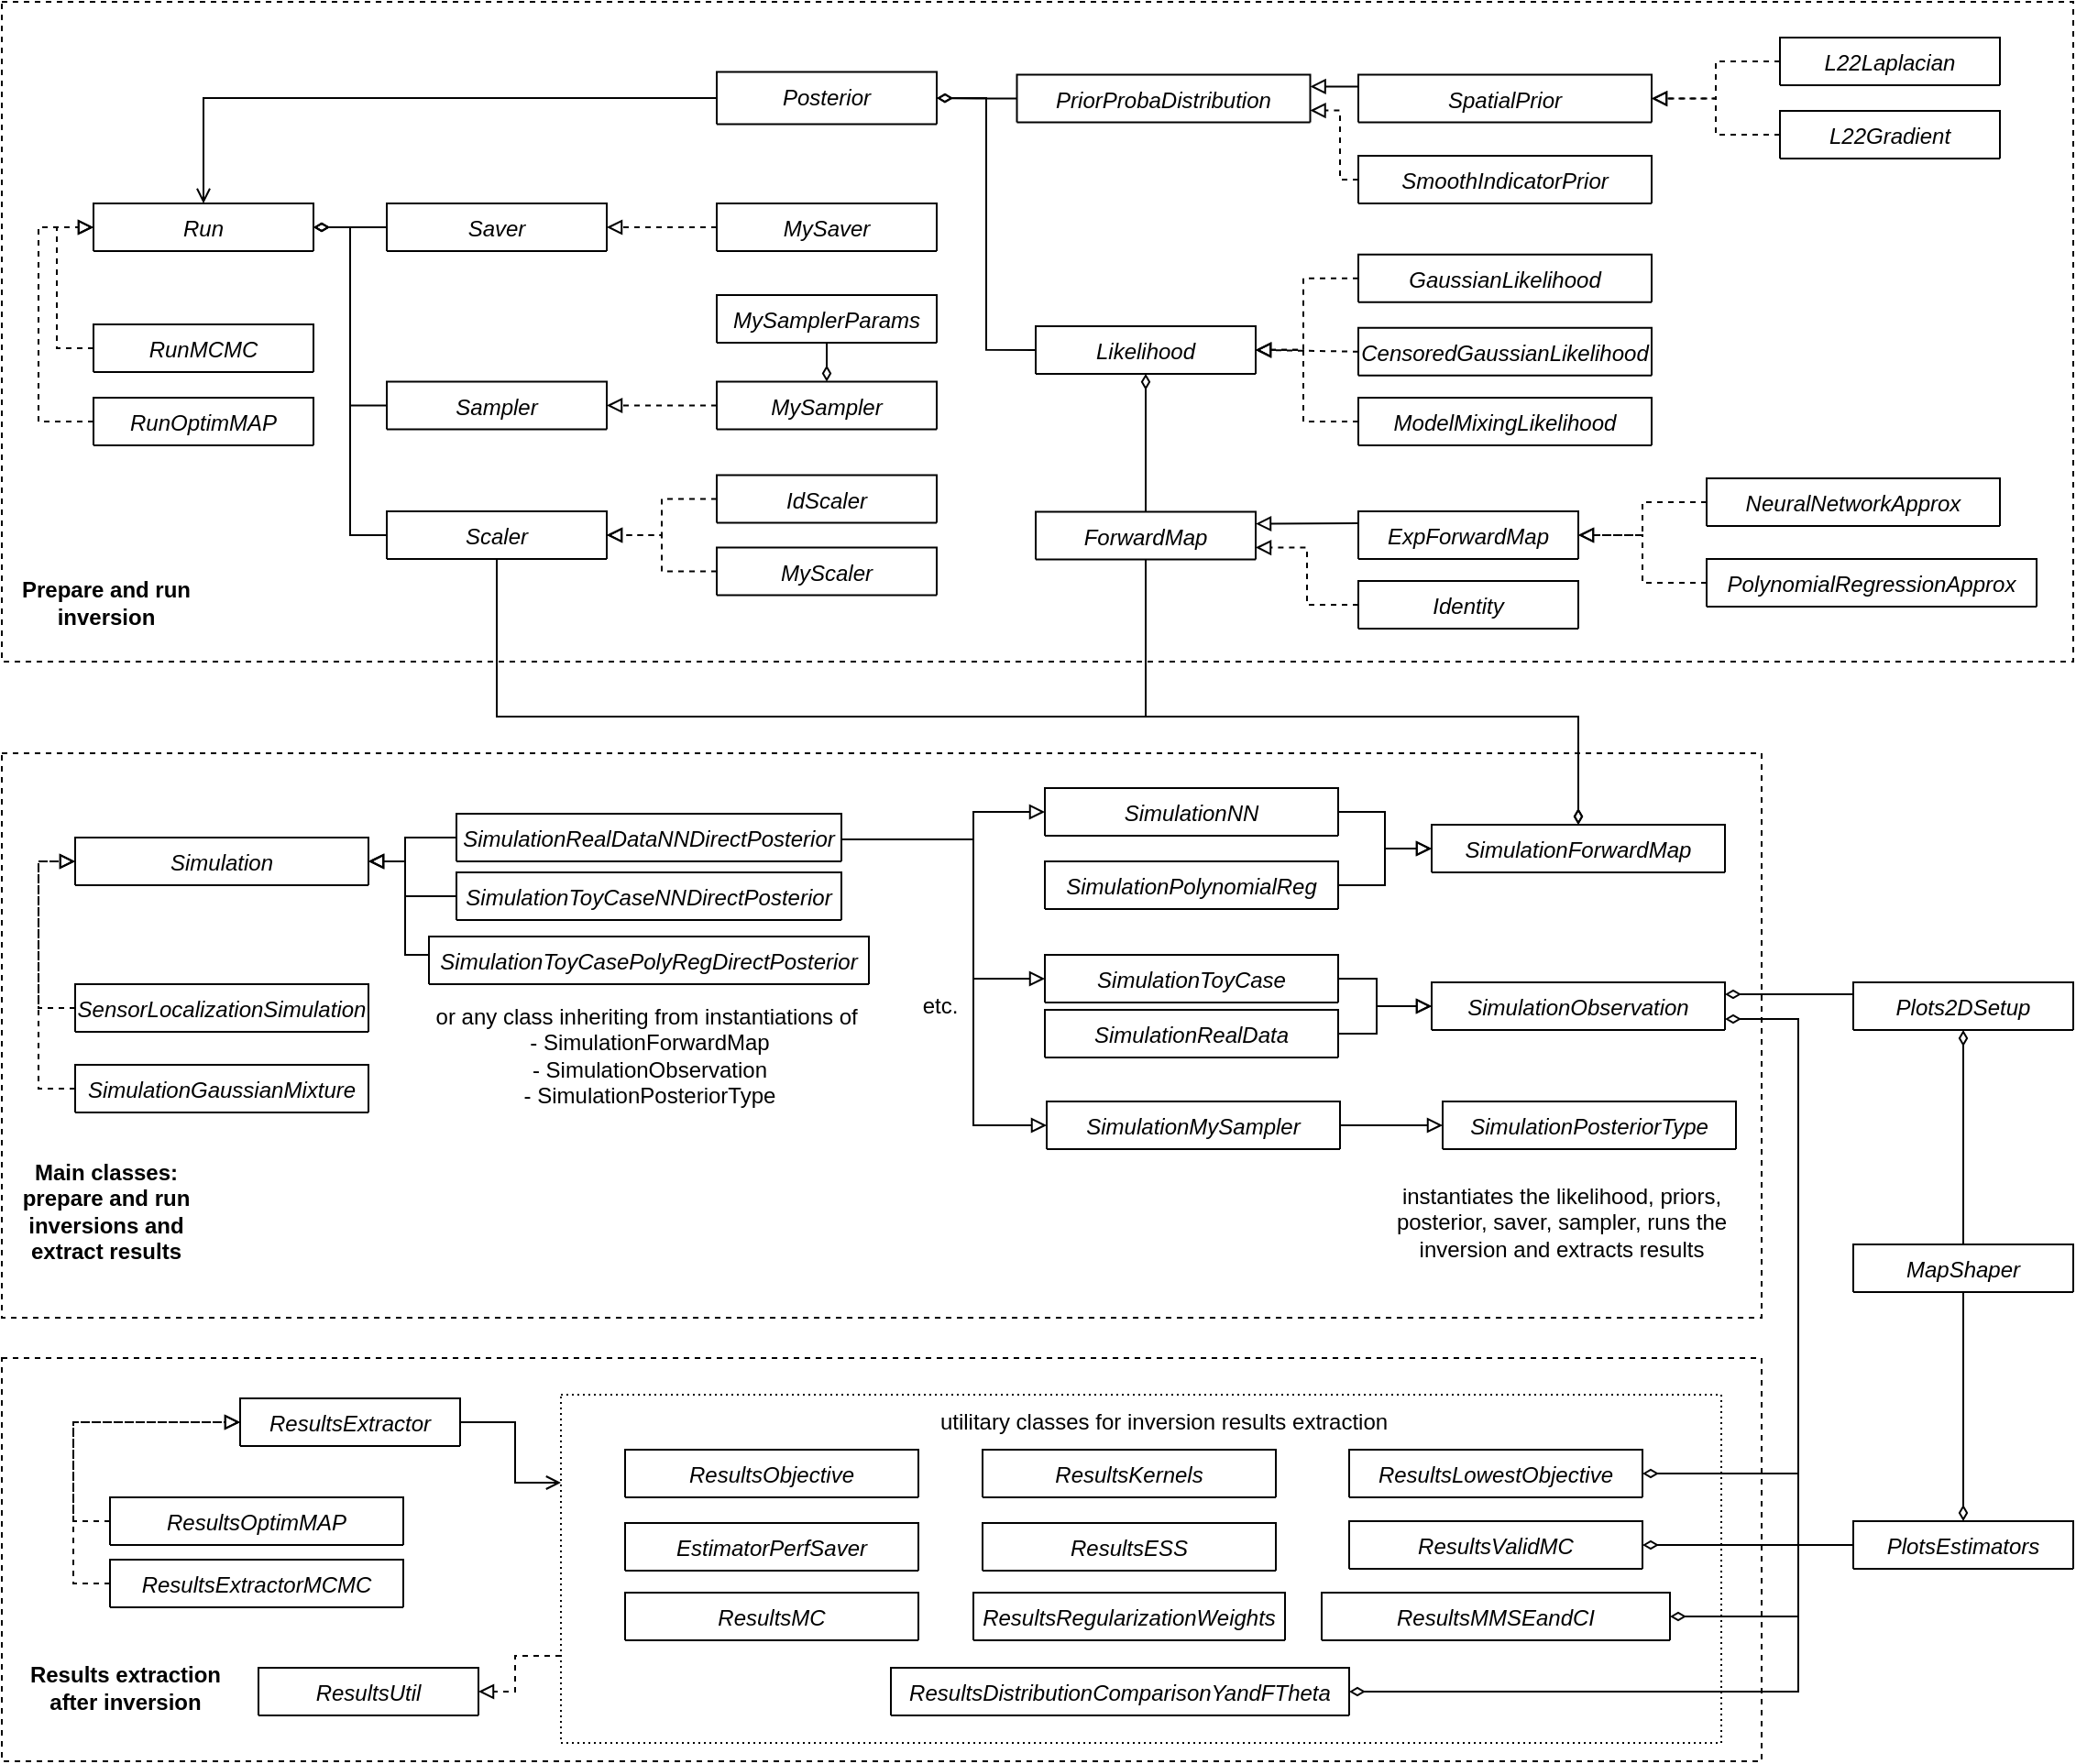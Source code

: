 <mxfile pages="2">
    <diagram name="general" id="ttuaSZNHHncq4Glxjv5M">
        <mxGraphModel dx="3113" dy="337" grid="1" gridSize="10" guides="1" tooltips="1" connect="1" arrows="1" fold="1" page="1" pageScale="1" pageWidth="827" pageHeight="1169" math="0" shadow="0">
            <root>
                <mxCell id="0"/>
                <mxCell id="1" parent="0"/>
                <mxCell id="L4C_hvJvdw_0AWo91kCd-748" value="" style="rounded=0;whiteSpace=wrap;html=1;dashed=1;fillColor=none;align=left;container=1;" parent="1" vertex="1">
                    <mxGeometry x="-470" y="1750" width="960" height="308" as="geometry"/>
                </mxCell>
                <mxCell id="L4C_hvJvdw_0AWo91kCd-646" value="SimulationToyCasePolyRegDirectPosterior" style="swimlane;fontStyle=2;align=center;verticalAlign=top;childLayout=stackLayout;horizontal=1;startSize=26;horizontalStack=0;resizeParent=1;resizeLast=0;collapsible=1;marginBottom=0;rounded=0;shadow=0;strokeWidth=1;" parent="L4C_hvJvdw_0AWo91kCd-748" vertex="1" collapsed="1">
                    <mxGeometry x="233" y="100" width="240" height="26" as="geometry">
                        <mxRectangle x="-450" y="2094" width="160" height="138" as="alternateBounds"/>
                    </mxGeometry>
                </mxCell>
                <mxCell id="L4C_hvJvdw_0AWo91kCd-647" value="Name" style="text;align=left;verticalAlign=top;spacingLeft=4;spacingRight=4;overflow=hidden;rotatable=0;points=[[0,0.5],[1,0.5]];portConstraint=eastwest;" parent="L4C_hvJvdw_0AWo91kCd-646" vertex="1">
                    <mxGeometry y="26" width="160" height="26" as="geometry"/>
                </mxCell>
                <mxCell id="L4C_hvJvdw_0AWo91kCd-648" value="Phone Number" style="text;align=left;verticalAlign=top;spacingLeft=4;spacingRight=4;overflow=hidden;rotatable=0;points=[[0,0.5],[1,0.5]];portConstraint=eastwest;rounded=0;shadow=0;html=0;" parent="L4C_hvJvdw_0AWo91kCd-646" vertex="1">
                    <mxGeometry y="52" width="160" height="26" as="geometry"/>
                </mxCell>
                <mxCell id="L4C_hvJvdw_0AWo91kCd-649" value="Email Address" style="text;align=left;verticalAlign=top;spacingLeft=4;spacingRight=4;overflow=hidden;rotatable=0;points=[[0,0.5],[1,0.5]];portConstraint=eastwest;rounded=0;shadow=0;html=0;" parent="L4C_hvJvdw_0AWo91kCd-646" vertex="1">
                    <mxGeometry y="78" width="160" height="26" as="geometry"/>
                </mxCell>
                <mxCell id="L4C_hvJvdw_0AWo91kCd-650" value="" style="line;html=1;strokeWidth=1;align=left;verticalAlign=middle;spacingTop=-1;spacingLeft=3;spacingRight=3;rotatable=0;labelPosition=right;points=[];portConstraint=eastwest;" parent="L4C_hvJvdw_0AWo91kCd-646" vertex="1">
                    <mxGeometry y="104" width="160" height="8" as="geometry"/>
                </mxCell>
                <mxCell id="L4C_hvJvdw_0AWo91kCd-651" value="Purchase Parking Pass" style="text;align=left;verticalAlign=top;spacingLeft=4;spacingRight=4;overflow=hidden;rotatable=0;points=[[0,0.5],[1,0.5]];portConstraint=eastwest;" parent="L4C_hvJvdw_0AWo91kCd-646" vertex="1">
                    <mxGeometry y="112" width="160" height="26" as="geometry"/>
                </mxCell>
                <mxCell id="L4C_hvJvdw_0AWo91kCd-745" value="or any class inheriting from instantiations of&amp;nbsp;&lt;br&gt;- SimulationForwardMap&lt;br&gt;- SimulationObservation&lt;br&gt;- SimulationPosteriorType" style="text;html=1;strokeColor=none;fillColor=none;align=center;verticalAlign=middle;whiteSpace=wrap;rounded=0;dashed=1;" parent="L4C_hvJvdw_0AWo91kCd-748" vertex="1">
                    <mxGeometry x="230.5" y="126" width="245" height="78" as="geometry"/>
                </mxCell>
                <mxCell id="L4C_hvJvdw_0AWo91kCd-612" value="SimulationMySampler" style="swimlane;fontStyle=2;align=center;verticalAlign=top;childLayout=stackLayout;horizontal=1;startSize=26;horizontalStack=0;resizeParent=1;resizeLast=0;collapsible=1;marginBottom=0;rounded=0;shadow=0;strokeWidth=1;" parent="L4C_hvJvdw_0AWo91kCd-748" vertex="1" collapsed="1">
                    <mxGeometry x="570" y="190" width="160" height="26" as="geometry">
                        <mxRectangle x="140" y="2320" width="160" height="40" as="alternateBounds"/>
                    </mxGeometry>
                </mxCell>
                <mxCell id="L4C_hvJvdw_0AWo91kCd-616" value="" style="line;html=1;strokeWidth=1;align=left;verticalAlign=middle;spacingTop=-1;spacingLeft=3;spacingRight=3;rotatable=0;labelPosition=right;points=[];portConstraint=eastwest;" parent="L4C_hvJvdw_0AWo91kCd-612" vertex="1">
                    <mxGeometry y="26" width="160" height="8" as="geometry"/>
                </mxCell>
                <mxCell id="L4C_hvJvdw_0AWo91kCd-621" style="edgeStyle=orthogonalEdgeStyle;rounded=0;orthogonalLoop=1;jettySize=auto;html=1;exitX=1;exitY=0.5;exitDx=0;exitDy=0;entryX=0;entryY=0.5;entryDx=0;entryDy=0;endArrow=block;endFill=0;" parent="L4C_hvJvdw_0AWo91kCd-748" source="L4C_hvJvdw_0AWo91kCd-612" target="L4C_hvJvdw_0AWo91kCd-618" edge="1">
                    <mxGeometry relative="1" as="geometry">
                        <Array as="points">
                            <mxPoint x="746" y="203"/>
                            <mxPoint x="746" y="203"/>
                        </Array>
                    </mxGeometry>
                </mxCell>
                <mxCell id="L4C_hvJvdw_0AWo91kCd-600" value="SimulationPosteriorType" style="swimlane;fontStyle=2;align=center;verticalAlign=top;childLayout=stackLayout;horizontal=1;startSize=26;horizontalStack=0;resizeParent=1;resizeLast=0;collapsible=1;marginBottom=0;rounded=0;shadow=0;strokeWidth=1;" parent="L4C_hvJvdw_0AWo91kCd-748" vertex="1" collapsed="1">
                    <mxGeometry x="786" y="190" width="160" height="26" as="geometry">
                        <mxRectangle x="380" y="2216" width="160" height="138" as="alternateBounds"/>
                    </mxGeometry>
                </mxCell>
                <mxCell id="L4C_hvJvdw_0AWo91kCd-604" value="" style="line;html=1;strokeWidth=1;align=left;verticalAlign=middle;spacingTop=-1;spacingLeft=3;spacingRight=3;rotatable=0;labelPosition=right;points=[];portConstraint=eastwest;" parent="L4C_hvJvdw_0AWo91kCd-600" vertex="1">
                    <mxGeometry y="26" width="160" height="8" as="geometry"/>
                </mxCell>
                <mxCell id="L4C_hvJvdw_0AWo91kCd-605" value="setup_posteriors" style="text;align=left;verticalAlign=top;spacingLeft=4;spacingRight=4;overflow=hidden;rotatable=0;points=[[0,0.5],[1,0.5]];portConstraint=eastwest;" parent="L4C_hvJvdw_0AWo91kCd-600" vertex="1">
                    <mxGeometry y="34" width="160" height="26" as="geometry"/>
                </mxCell>
                <mxCell id="L4C_hvJvdw_0AWo91kCd-618" value="inversion_mcmc" style="text;align=left;verticalAlign=top;spacingLeft=4;spacingRight=4;overflow=hidden;rotatable=0;points=[[0,0.5],[1,0.5]];portConstraint=eastwest;" parent="L4C_hvJvdw_0AWo91kCd-600" vertex="1">
                    <mxGeometry y="60" width="160" height="26" as="geometry"/>
                </mxCell>
                <mxCell id="L4C_hvJvdw_0AWo91kCd-619" value="inversion_optim_map" style="text;align=left;verticalAlign=top;spacingLeft=4;spacingRight=4;overflow=hidden;rotatable=0;points=[[0,0.5],[1,0.5]];portConstraint=eastwest;" parent="L4C_hvJvdw_0AWo91kCd-600" vertex="1">
                    <mxGeometry y="86" width="160" height="26" as="geometry"/>
                </mxCell>
                <mxCell id="L4C_hvJvdw_0AWo91kCd-620" value="inversion_optim_mle" style="text;align=left;verticalAlign=top;spacingLeft=4;spacingRight=4;overflow=hidden;rotatable=0;points=[[0,0.5],[1,0.5]];portConstraint=eastwest;" parent="L4C_hvJvdw_0AWo91kCd-600" vertex="1">
                    <mxGeometry y="112" width="160" height="26" as="geometry"/>
                </mxCell>
                <mxCell id="L4C_hvJvdw_0AWo91kCd-749" value="Main classes: prepare and run inversions and extract results" style="text;html=1;strokeColor=none;fillColor=none;align=center;verticalAlign=middle;whiteSpace=wrap;rounded=0;fontStyle=1" parent="L4C_hvJvdw_0AWo91kCd-748" vertex="1">
                    <mxGeometry x="2" y="220" width="110" height="60" as="geometry"/>
                </mxCell>
                <mxCell id="L4C_hvJvdw_0AWo91kCd-552" value="SensorLocalizationSimulation" style="swimlane;fontStyle=2;align=center;verticalAlign=top;childLayout=stackLayout;horizontal=1;startSize=26;horizontalStack=0;resizeParent=1;resizeLast=0;collapsible=1;marginBottom=0;rounded=0;shadow=0;strokeWidth=1;" parent="L4C_hvJvdw_0AWo91kCd-748" vertex="1" collapsed="1">
                    <mxGeometry x="40" y="126" width="160" height="26" as="geometry">
                        <mxRectangle x="-1350" y="2844" width="160" height="444" as="alternateBounds"/>
                    </mxGeometry>
                </mxCell>
                <mxCell id="L4C_hvJvdw_0AWo91kCd-672" value="max_workers" style="text;align=left;verticalAlign=top;spacingLeft=4;spacingRight=4;overflow=hidden;rotatable=0;points=[[0,0.5],[1,0.5]];portConstraint=eastwest;" parent="L4C_hvJvdw_0AWo91kCd-552" vertex="1">
                    <mxGeometry y="26" width="160" height="26" as="geometry"/>
                </mxCell>
                <mxCell id="L4C_hvJvdw_0AWo91kCd-673" value="N" style="text;align=left;verticalAlign=top;spacingLeft=4;spacingRight=4;overflow=hidden;rotatable=0;points=[[0,0.5],[1,0.5]];portConstraint=eastwest;rounded=0;shadow=0;html=0;" parent="L4C_hvJvdw_0AWo91kCd-552" vertex="1">
                    <mxGeometry y="52" width="160" height="30" as="geometry"/>
                </mxCell>
                <mxCell id="L4C_hvJvdw_0AWo91kCd-674" value="D" style="text;align=left;verticalAlign=top;spacingLeft=4;spacingRight=4;overflow=hidden;rotatable=0;points=[[0,0.5],[1,0.5]];portConstraint=eastwest;rounded=0;shadow=0;html=0;" parent="L4C_hvJvdw_0AWo91kCd-552" vertex="1">
                    <mxGeometry y="82" width="160" height="30" as="geometry"/>
                </mxCell>
                <mxCell id="L4C_hvJvdw_0AWo91kCd-675" value="L" style="text;align=left;verticalAlign=top;spacingLeft=4;spacingRight=4;overflow=hidden;rotatable=0;points=[[0,0.5],[1,0.5]];portConstraint=eastwest;rounded=0;shadow=0;html=0;" parent="L4C_hvJvdw_0AWo91kCd-552" vertex="1">
                    <mxGeometry y="112" width="160" height="30" as="geometry"/>
                </mxCell>
                <mxCell id="L4C_hvJvdw_0AWo91kCd-676" value="list_names" style="text;align=left;verticalAlign=top;spacingLeft=4;spacingRight=4;overflow=hidden;rotatable=0;points=[[0,0.5],[1,0.5]];portConstraint=eastwest;rounded=0;shadow=0;html=0;" parent="L4C_hvJvdw_0AWo91kCd-552" vertex="1">
                    <mxGeometry y="142" width="160" height="30" as="geometry"/>
                </mxCell>
                <mxCell id="L4C_hvJvdw_0AWo91kCd-555" value="K" style="text;align=left;verticalAlign=top;spacingLeft=4;spacingRight=4;overflow=hidden;rotatable=0;points=[[0,0.5],[1,0.5]];portConstraint=eastwest;rounded=0;shadow=0;html=0;" parent="L4C_hvJvdw_0AWo91kCd-552" vertex="1">
                    <mxGeometry y="172" width="160" height="26" as="geometry"/>
                </mxCell>
                <mxCell id="L4C_hvJvdw_0AWo91kCd-677" value="X_true_scaled" style="text;align=left;verticalAlign=top;spacingLeft=4;spacingRight=4;overflow=hidden;rotatable=0;points=[[0,0.5],[1,0.5]];portConstraint=eastwest;rounded=0;shadow=0;html=0;" parent="L4C_hvJvdw_0AWo91kCd-552" vertex="1">
                    <mxGeometry y="198" width="160" height="30" as="geometry"/>
                </mxCell>
                <mxCell id="L4C_hvJvdw_0AWo91kCd-556" value="" style="line;html=1;strokeWidth=1;align=left;verticalAlign=middle;spacingTop=-1;spacingLeft=3;spacingRight=3;rotatable=0;labelPosition=right;points=[];portConstraint=eastwest;" parent="L4C_hvJvdw_0AWo91kCd-552" vertex="1">
                    <mxGeometry y="228" width="160" height="8" as="geometry"/>
                </mxCell>
                <mxCell id="L4C_hvJvdw_0AWo91kCd-557" value="plot_observation_graph" style="text;align=left;verticalAlign=top;spacingLeft=4;spacingRight=4;overflow=hidden;rotatable=0;points=[[0,0.5],[1,0.5]];portConstraint=eastwest;" parent="L4C_hvJvdw_0AWo91kCd-552" vertex="1">
                    <mxGeometry y="236" width="160" height="26" as="geometry"/>
                </mxCell>
                <mxCell id="L4C_hvJvdw_0AWo91kCd-678" value="plot_overlayed_marginals" style="text;align=left;verticalAlign=top;spacingLeft=4;spacingRight=4;overflow=hidden;rotatable=0;points=[[0,0.5],[1,0.5]];portConstraint=eastwest;" parent="L4C_hvJvdw_0AWo91kCd-552" vertex="1">
                    <mxGeometry y="262" width="160" height="26" as="geometry"/>
                </mxCell>
                <mxCell id="L4C_hvJvdw_0AWo91kCd-680" value="read_true_positions" style="text;align=left;verticalAlign=top;spacingLeft=4;spacingRight=4;overflow=hidden;rotatable=0;points=[[0,0.5],[1,0.5]];portConstraint=eastwest;" parent="L4C_hvJvdw_0AWo91kCd-552" vertex="1">
                    <mxGeometry y="288" width="160" height="26" as="geometry"/>
                </mxCell>
                <mxCell id="L4C_hvJvdw_0AWo91kCd-681" value="setup_forward_map" style="text;align=left;verticalAlign=top;spacingLeft=4;spacingRight=4;overflow=hidden;rotatable=0;points=[[0,0.5],[1,0.5]];portConstraint=eastwest;" parent="L4C_hvJvdw_0AWo91kCd-552" vertex="1">
                    <mxGeometry y="314" width="160" height="26" as="geometry"/>
                </mxCell>
                <mxCell id="L4C_hvJvdw_0AWo91kCd-682" value="setup_observation" style="text;align=left;verticalAlign=top;spacingLeft=4;spacingRight=4;overflow=hidden;rotatable=0;points=[[0,0.5],[1,0.5]];portConstraint=eastwest;" parent="L4C_hvJvdw_0AWo91kCd-552" vertex="1">
                    <mxGeometry y="340" width="160" height="26" as="geometry"/>
                </mxCell>
                <mxCell id="L4C_hvJvdw_0AWo91kCd-683" value="setup_posteriors" style="text;align=left;verticalAlign=top;spacingLeft=4;spacingRight=4;overflow=hidden;rotatable=0;points=[[0,0.5],[1,0.5]];portConstraint=eastwest;" parent="L4C_hvJvdw_0AWo91kCd-552" vertex="1">
                    <mxGeometry y="366" width="160" height="26" as="geometry"/>
                </mxCell>
                <mxCell id="L4C_hvJvdw_0AWo91kCd-684" value="setup" style="text;align=left;verticalAlign=top;spacingLeft=4;spacingRight=4;overflow=hidden;rotatable=0;points=[[0,0.5],[1,0.5]];portConstraint=eastwest;" parent="L4C_hvJvdw_0AWo91kCd-552" vertex="1">
                    <mxGeometry y="392" width="160" height="26" as="geometry"/>
                </mxCell>
                <mxCell id="L4C_hvJvdw_0AWo91kCd-679" value="inversion_mcmc" style="text;align=left;verticalAlign=top;spacingLeft=4;spacingRight=4;overflow=hidden;rotatable=0;points=[[0,0.5],[1,0.5]];portConstraint=eastwest;" parent="L4C_hvJvdw_0AWo91kCd-552" vertex="1">
                    <mxGeometry y="418" width="160" height="26" as="geometry"/>
                </mxCell>
                <mxCell id="L4C_hvJvdw_0AWo91kCd-546" value="SimulationGaussianMixture" style="swimlane;fontStyle=2;align=center;verticalAlign=top;childLayout=stackLayout;horizontal=1;startSize=26;horizontalStack=0;resizeParent=1;resizeLast=0;collapsible=1;marginBottom=0;rounded=0;shadow=0;strokeWidth=1;" parent="L4C_hvJvdw_0AWo91kCd-748" vertex="1" collapsed="1">
                    <mxGeometry x="40" y="170" width="160" height="26" as="geometry">
                        <mxRectangle x="-1130" y="3086" width="160" height="444" as="alternateBounds"/>
                    </mxGeometry>
                </mxCell>
                <mxCell id="L4C_hvJvdw_0AWo91kCd-547" value="max_workers" style="text;align=left;verticalAlign=top;spacingLeft=4;spacingRight=4;overflow=hidden;rotatable=0;points=[[0,0.5],[1,0.5]];portConstraint=eastwest;" parent="L4C_hvJvdw_0AWo91kCd-546" vertex="1">
                    <mxGeometry y="26" width="160" height="26" as="geometry"/>
                </mxCell>
                <mxCell id="L4C_hvJvdw_0AWo91kCd-548" value="n_means" style="text;align=left;verticalAlign=top;spacingLeft=4;spacingRight=4;overflow=hidden;rotatable=0;points=[[0,0.5],[1,0.5]];portConstraint=eastwest;rounded=0;shadow=0;html=0;" parent="L4C_hvJvdw_0AWo91kCd-546" vertex="1">
                    <mxGeometry y="52" width="160" height="26" as="geometry"/>
                </mxCell>
                <mxCell id="L4C_hvJvdw_0AWo91kCd-666" value="list_means" style="text;align=left;verticalAlign=top;spacingLeft=4;spacingRight=4;overflow=hidden;rotatable=0;points=[[0,0.5],[1,0.5]];portConstraint=eastwest;rounded=0;shadow=0;html=0;" parent="L4C_hvJvdw_0AWo91kCd-546" vertex="1">
                    <mxGeometry y="78" width="160" height="26" as="geometry"/>
                </mxCell>
                <mxCell id="L4C_hvJvdw_0AWo91kCd-549" value="list_cov" style="text;align=left;verticalAlign=top;spacingLeft=4;spacingRight=4;overflow=hidden;rotatable=0;points=[[0,0.5],[1,0.5]];portConstraint=eastwest;rounded=0;shadow=0;html=0;" parent="L4C_hvJvdw_0AWo91kCd-546" vertex="1">
                    <mxGeometry y="104" width="160" height="26" as="geometry"/>
                </mxCell>
                <mxCell id="L4C_hvJvdw_0AWo91kCd-667" value="N" style="text;align=left;verticalAlign=top;spacingLeft=4;spacingRight=4;overflow=hidden;rotatable=0;points=[[0,0.5],[1,0.5]];portConstraint=eastwest;rounded=0;shadow=0;html=0;" parent="L4C_hvJvdw_0AWo91kCd-546" vertex="1">
                    <mxGeometry y="130" width="160" height="30" as="geometry"/>
                </mxCell>
                <mxCell id="L4C_hvJvdw_0AWo91kCd-668" value="D" style="text;align=left;verticalAlign=top;spacingLeft=4;spacingRight=4;overflow=hidden;rotatable=0;points=[[0,0.5],[1,0.5]];portConstraint=eastwest;rounded=0;shadow=0;html=0;" parent="L4C_hvJvdw_0AWo91kCd-546" vertex="1">
                    <mxGeometry y="160" width="160" height="30" as="geometry"/>
                </mxCell>
                <mxCell id="L4C_hvJvdw_0AWo91kCd-669" value="L" style="text;align=left;verticalAlign=top;spacingLeft=4;spacingRight=4;overflow=hidden;rotatable=0;points=[[0,0.5],[1,0.5]];portConstraint=eastwest;rounded=0;shadow=0;html=0;" parent="L4C_hvJvdw_0AWo91kCd-546" vertex="1">
                    <mxGeometry y="190" width="160" height="30" as="geometry"/>
                </mxCell>
                <mxCell id="L4C_hvJvdw_0AWo91kCd-670" value="list_names" style="text;align=left;verticalAlign=top;spacingLeft=4;spacingRight=4;overflow=hidden;rotatable=0;points=[[0,0.5],[1,0.5]];portConstraint=eastwest;rounded=0;shadow=0;html=0;" parent="L4C_hvJvdw_0AWo91kCd-546" vertex="1">
                    <mxGeometry y="220" width="160" height="30" as="geometry"/>
                </mxCell>
                <mxCell id="L4C_hvJvdw_0AWo91kCd-671" value="X_true_scaled" style="text;align=left;verticalAlign=top;spacingLeft=4;spacingRight=4;overflow=hidden;rotatable=0;points=[[0,0.5],[1,0.5]];portConstraint=eastwest;rounded=0;shadow=0;html=0;" parent="L4C_hvJvdw_0AWo91kCd-546" vertex="1">
                    <mxGeometry y="250" width="160" height="30" as="geometry"/>
                </mxCell>
                <mxCell id="L4C_hvJvdw_0AWo91kCd-550" value="" style="line;html=1;strokeWidth=1;align=left;verticalAlign=middle;spacingTop=-1;spacingLeft=3;spacingRight=3;rotatable=0;labelPosition=right;points=[];portConstraint=eastwest;" parent="L4C_hvJvdw_0AWo91kCd-546" vertex="1">
                    <mxGeometry y="280" width="160" height="8" as="geometry"/>
                </mxCell>
                <mxCell id="L4C_hvJvdw_0AWo91kCd-551" value="save_setup_to_csv" style="text;align=left;verticalAlign=top;spacingLeft=4;spacingRight=4;overflow=hidden;rotatable=0;points=[[0,0.5],[1,0.5]];portConstraint=eastwest;" parent="L4C_hvJvdw_0AWo91kCd-546" vertex="1">
                    <mxGeometry y="288" width="160" height="26" as="geometry"/>
                </mxCell>
                <mxCell id="L4C_hvJvdw_0AWo91kCd-663" value="plot_ellipses" style="text;align=left;verticalAlign=top;spacingLeft=4;spacingRight=4;overflow=hidden;rotatable=0;points=[[0,0.5],[1,0.5]];portConstraint=eastwest;" parent="L4C_hvJvdw_0AWo91kCd-546" vertex="1">
                    <mxGeometry y="314" width="160" height="26" as="geometry"/>
                </mxCell>
                <mxCell id="L4C_hvJvdw_0AWo91kCd-664" value="setup_forward_map" style="text;align=left;verticalAlign=top;spacingLeft=4;spacingRight=4;overflow=hidden;rotatable=0;points=[[0,0.5],[1,0.5]];portConstraint=eastwest;" parent="L4C_hvJvdw_0AWo91kCd-546" vertex="1">
                    <mxGeometry y="340" width="160" height="26" as="geometry"/>
                </mxCell>
                <mxCell id="L4C_hvJvdw_0AWo91kCd-665" value="setup_posteriors" style="text;align=left;verticalAlign=top;spacingLeft=4;spacingRight=4;overflow=hidden;rotatable=0;points=[[0,0.5],[1,0.5]];portConstraint=eastwest;" parent="L4C_hvJvdw_0AWo91kCd-546" vertex="1">
                    <mxGeometry y="366" width="160" height="26" as="geometry"/>
                </mxCell>
                <mxCell id="L4C_hvJvdw_0AWo91kCd-685" value="setup" style="text;align=left;verticalAlign=top;spacingLeft=4;spacingRight=4;overflow=hidden;rotatable=0;points=[[0,0.5],[1,0.5]];portConstraint=eastwest;" parent="L4C_hvJvdw_0AWo91kCd-546" vertex="1">
                    <mxGeometry y="392" width="160" height="26" as="geometry"/>
                </mxCell>
                <mxCell id="L4C_hvJvdw_0AWo91kCd-662" value="inversion_mcmc" style="text;align=left;verticalAlign=top;spacingLeft=4;spacingRight=4;overflow=hidden;rotatable=0;points=[[0,0.5],[1,0.5]];portConstraint=eastwest;" parent="L4C_hvJvdw_0AWo91kCd-546" vertex="1">
                    <mxGeometry y="418" width="160" height="26" as="geometry"/>
                </mxCell>
                <mxCell id="L4C_hvJvdw_0AWo91kCd-767" value="instantiates the likelihood, priors, posterior, saver, sampler, runs the inversion and extracts results" style="text;html=1;strokeColor=none;fillColor=none;align=center;verticalAlign=middle;whiteSpace=wrap;rounded=0;dashed=1;" parent="L4C_hvJvdw_0AWo91kCd-748" vertex="1">
                    <mxGeometry x="756" y="231" width="190" height="49" as="geometry"/>
                </mxCell>
                <mxCell id="L4C_hvJvdw_0AWo91kCd-731" value="" style="rounded=0;whiteSpace=wrap;html=1;dashed=1;fillColor=none;align=left;" parent="1" vertex="1">
                    <mxGeometry x="-470" y="2080" width="960" height="220" as="geometry"/>
                </mxCell>
                <mxCell id="L4C_hvJvdw_0AWo91kCd-772" value="" style="rounded=0;whiteSpace=wrap;html=1;fillColor=none;align=left;dashed=1;dashPattern=1 2;" parent="1" vertex="1">
                    <mxGeometry x="-165" y="2100" width="633" height="190" as="geometry"/>
                </mxCell>
                <mxCell id="L4C_hvJvdw_0AWo91kCd-733" value="" style="rounded=0;whiteSpace=wrap;html=1;dashed=1;fillColor=none;align=left;fontStyle=1" parent="1" vertex="1">
                    <mxGeometry x="-470" y="1340" width="1130" height="360" as="geometry"/>
                </mxCell>
                <mxCell id="Zz6YnAb7CSEb0cCsQFwM-1" value="Run" style="swimlane;fontStyle=2;align=center;verticalAlign=top;childLayout=stackLayout;horizontal=1;startSize=26;horizontalStack=0;resizeParent=1;resizeLast=0;collapsible=1;marginBottom=0;rounded=0;shadow=0;strokeWidth=1;" parent="1" vertex="1" collapsed="1">
                    <mxGeometry x="-420" y="1450" width="120" height="26" as="geometry">
                        <mxRectangle x="-440" y="1441" width="160" height="138" as="alternateBounds"/>
                    </mxGeometry>
                </mxCell>
                <mxCell id="Zz6YnAb7CSEb0cCsQFwM-2" value="Name" style="text;align=left;verticalAlign=top;spacingLeft=4;spacingRight=4;overflow=hidden;rotatable=0;points=[[0,0.5],[1,0.5]];portConstraint=eastwest;" parent="Zz6YnAb7CSEb0cCsQFwM-1" vertex="1">
                    <mxGeometry y="26" width="160" height="26" as="geometry"/>
                </mxCell>
                <mxCell id="Zz6YnAb7CSEb0cCsQFwM-3" value="Phone Number" style="text;align=left;verticalAlign=top;spacingLeft=4;spacingRight=4;overflow=hidden;rotatable=0;points=[[0,0.5],[1,0.5]];portConstraint=eastwest;rounded=0;shadow=0;html=0;" parent="Zz6YnAb7CSEb0cCsQFwM-1" vertex="1">
                    <mxGeometry y="52" width="160" height="26" as="geometry"/>
                </mxCell>
                <mxCell id="Zz6YnAb7CSEb0cCsQFwM-4" value="Email Address" style="text;align=left;verticalAlign=top;spacingLeft=4;spacingRight=4;overflow=hidden;rotatable=0;points=[[0,0.5],[1,0.5]];portConstraint=eastwest;rounded=0;shadow=0;html=0;" parent="Zz6YnAb7CSEb0cCsQFwM-1" vertex="1">
                    <mxGeometry y="78" width="160" height="26" as="geometry"/>
                </mxCell>
                <mxCell id="Zz6YnAb7CSEb0cCsQFwM-5" value="" style="line;html=1;strokeWidth=1;align=left;verticalAlign=middle;spacingTop=-1;spacingLeft=3;spacingRight=3;rotatable=0;labelPosition=right;points=[];portConstraint=eastwest;" parent="Zz6YnAb7CSEb0cCsQFwM-1" vertex="1">
                    <mxGeometry y="104" width="160" height="8" as="geometry"/>
                </mxCell>
                <mxCell id="Zz6YnAb7CSEb0cCsQFwM-6" value="Purchase Parking Pass" style="text;align=left;verticalAlign=top;spacingLeft=4;spacingRight=4;overflow=hidden;rotatable=0;points=[[0,0.5],[1,0.5]];portConstraint=eastwest;" parent="Zz6YnAb7CSEb0cCsQFwM-1" vertex="1">
                    <mxGeometry y="112" width="160" height="26" as="geometry"/>
                </mxCell>
                <mxCell id="L4C_hvJvdw_0AWo91kCd-204" style="edgeStyle=orthogonalEdgeStyle;rounded=0;orthogonalLoop=1;jettySize=auto;html=1;exitX=0;exitY=0.5;exitDx=0;exitDy=0;entryX=0;entryY=0.5;entryDx=0;entryDy=0;endArrow=block;endFill=0;dashed=1;" parent="1" source="L4C_hvJvdw_0AWo91kCd-7" target="Zz6YnAb7CSEb0cCsQFwM-1" edge="1">
                    <mxGeometry relative="1" as="geometry">
                        <Array as="points">
                            <mxPoint x="-440" y="1529"/>
                            <mxPoint x="-440" y="1463"/>
                        </Array>
                    </mxGeometry>
                </mxCell>
                <mxCell id="L4C_hvJvdw_0AWo91kCd-7" value="RunMCMC" style="swimlane;fontStyle=2;align=center;verticalAlign=top;childLayout=stackLayout;horizontal=1;startSize=26;horizontalStack=0;resizeParent=1;resizeLast=0;collapsible=1;marginBottom=0;rounded=0;shadow=0;strokeWidth=1;" parent="1" vertex="1" collapsed="1">
                    <mxGeometry x="-420" y="1516" width="120" height="26" as="geometry">
                        <mxRectangle x="520" y="70" width="160" height="138" as="alternateBounds"/>
                    </mxGeometry>
                </mxCell>
                <mxCell id="L4C_hvJvdw_0AWo91kCd-8" value="Name" style="text;align=left;verticalAlign=top;spacingLeft=4;spacingRight=4;overflow=hidden;rotatable=0;points=[[0,0.5],[1,0.5]];portConstraint=eastwest;" parent="L4C_hvJvdw_0AWo91kCd-7" vertex="1">
                    <mxGeometry y="26" width="160" height="26" as="geometry"/>
                </mxCell>
                <mxCell id="L4C_hvJvdw_0AWo91kCd-9" value="Phone Number" style="text;align=left;verticalAlign=top;spacingLeft=4;spacingRight=4;overflow=hidden;rotatable=0;points=[[0,0.5],[1,0.5]];portConstraint=eastwest;rounded=0;shadow=0;html=0;" parent="L4C_hvJvdw_0AWo91kCd-7" vertex="1">
                    <mxGeometry y="52" width="160" height="26" as="geometry"/>
                </mxCell>
                <mxCell id="L4C_hvJvdw_0AWo91kCd-10" value="Email Address" style="text;align=left;verticalAlign=top;spacingLeft=4;spacingRight=4;overflow=hidden;rotatable=0;points=[[0,0.5],[1,0.5]];portConstraint=eastwest;rounded=0;shadow=0;html=0;" parent="L4C_hvJvdw_0AWo91kCd-7" vertex="1">
                    <mxGeometry y="78" width="160" height="26" as="geometry"/>
                </mxCell>
                <mxCell id="L4C_hvJvdw_0AWo91kCd-11" value="" style="line;html=1;strokeWidth=1;align=left;verticalAlign=middle;spacingTop=-1;spacingLeft=3;spacingRight=3;rotatable=0;labelPosition=right;points=[];portConstraint=eastwest;" parent="L4C_hvJvdw_0AWo91kCd-7" vertex="1">
                    <mxGeometry y="104" width="160" height="8" as="geometry"/>
                </mxCell>
                <mxCell id="L4C_hvJvdw_0AWo91kCd-12" value="Purchase Parking Pass" style="text;align=left;verticalAlign=top;spacingLeft=4;spacingRight=4;overflow=hidden;rotatable=0;points=[[0,0.5],[1,0.5]];portConstraint=eastwest;" parent="L4C_hvJvdw_0AWo91kCd-7" vertex="1">
                    <mxGeometry y="112" width="160" height="26" as="geometry"/>
                </mxCell>
                <mxCell id="L4C_hvJvdw_0AWo91kCd-205" style="edgeStyle=orthogonalEdgeStyle;rounded=0;orthogonalLoop=1;jettySize=auto;html=1;exitX=0;exitY=0.5;exitDx=0;exitDy=0;entryX=0;entryY=0.5;entryDx=0;entryDy=0;endArrow=block;endFill=0;dashed=1;" parent="1" source="L4C_hvJvdw_0AWo91kCd-13" target="Zz6YnAb7CSEb0cCsQFwM-1" edge="1">
                    <mxGeometry relative="1" as="geometry">
                        <Array as="points">
                            <mxPoint x="-450" y="1569"/>
                            <mxPoint x="-450" y="1463"/>
                        </Array>
                    </mxGeometry>
                </mxCell>
                <mxCell id="L4C_hvJvdw_0AWo91kCd-13" value="RunOptimMAP" style="swimlane;fontStyle=2;align=center;verticalAlign=top;childLayout=stackLayout;horizontal=1;startSize=26;horizontalStack=0;resizeParent=1;resizeLast=0;collapsible=1;marginBottom=0;rounded=0;shadow=0;strokeWidth=1;" parent="1" vertex="1" collapsed="1">
                    <mxGeometry x="-420" y="1556" width="120" height="26" as="geometry">
                        <mxRectangle x="520" y="70" width="160" height="138" as="alternateBounds"/>
                    </mxGeometry>
                </mxCell>
                <mxCell id="L4C_hvJvdw_0AWo91kCd-14" value="Name" style="text;align=left;verticalAlign=top;spacingLeft=4;spacingRight=4;overflow=hidden;rotatable=0;points=[[0,0.5],[1,0.5]];portConstraint=eastwest;" parent="L4C_hvJvdw_0AWo91kCd-13" vertex="1">
                    <mxGeometry y="26" width="160" height="26" as="geometry"/>
                </mxCell>
                <mxCell id="L4C_hvJvdw_0AWo91kCd-15" value="Phone Number" style="text;align=left;verticalAlign=top;spacingLeft=4;spacingRight=4;overflow=hidden;rotatable=0;points=[[0,0.5],[1,0.5]];portConstraint=eastwest;rounded=0;shadow=0;html=0;" parent="L4C_hvJvdw_0AWo91kCd-13" vertex="1">
                    <mxGeometry y="52" width="160" height="26" as="geometry"/>
                </mxCell>
                <mxCell id="L4C_hvJvdw_0AWo91kCd-16" value="Email Address" style="text;align=left;verticalAlign=top;spacingLeft=4;spacingRight=4;overflow=hidden;rotatable=0;points=[[0,0.5],[1,0.5]];portConstraint=eastwest;rounded=0;shadow=0;html=0;" parent="L4C_hvJvdw_0AWo91kCd-13" vertex="1">
                    <mxGeometry y="78" width="160" height="26" as="geometry"/>
                </mxCell>
                <mxCell id="L4C_hvJvdw_0AWo91kCd-17" value="" style="line;html=1;strokeWidth=1;align=left;verticalAlign=middle;spacingTop=-1;spacingLeft=3;spacingRight=3;rotatable=0;labelPosition=right;points=[];portConstraint=eastwest;" parent="L4C_hvJvdw_0AWo91kCd-13" vertex="1">
                    <mxGeometry y="104" width="160" height="8" as="geometry"/>
                </mxCell>
                <mxCell id="L4C_hvJvdw_0AWo91kCd-18" value="Purchase Parking Pass" style="text;align=left;verticalAlign=top;spacingLeft=4;spacingRight=4;overflow=hidden;rotatable=0;points=[[0,0.5],[1,0.5]];portConstraint=eastwest;" parent="L4C_hvJvdw_0AWo91kCd-13" vertex="1">
                    <mxGeometry y="112" width="160" height="26" as="geometry"/>
                </mxCell>
                <mxCell id="L4C_hvJvdw_0AWo91kCd-326" style="edgeStyle=orthogonalEdgeStyle;rounded=0;orthogonalLoop=1;jettySize=auto;html=1;exitX=0;exitY=0.5;exitDx=0;exitDy=0;entryX=1;entryY=0.5;entryDx=0;entryDy=0;endArrow=diamondThin;endFill=0;" parent="1" source="L4C_hvJvdw_0AWo91kCd-19" target="Zz6YnAb7CSEb0cCsQFwM-1" edge="1">
                    <mxGeometry relative="1" as="geometry"/>
                </mxCell>
                <mxCell id="L4C_hvJvdw_0AWo91kCd-765" style="edgeStyle=orthogonalEdgeStyle;rounded=0;orthogonalLoop=1;jettySize=auto;html=1;exitX=0.5;exitY=1;exitDx=0;exitDy=0;entryX=0.5;entryY=0;entryDx=0;entryDy=0;endArrow=diamondThin;endFill=0;" parent="1" source="L4C_hvJvdw_0AWo91kCd-19" target="L4C_hvJvdw_0AWo91kCd-564" edge="1">
                    <mxGeometry relative="1" as="geometry">
                        <Array as="points">
                            <mxPoint x="-200" y="1730"/>
                            <mxPoint x="390" y="1730"/>
                        </Array>
                    </mxGeometry>
                </mxCell>
                <mxCell id="L4C_hvJvdw_0AWo91kCd-19" value="Scaler" style="swimlane;fontStyle=2;align=center;verticalAlign=top;childLayout=stackLayout;horizontal=1;startSize=26;horizontalStack=0;resizeParent=1;resizeLast=0;collapsible=1;marginBottom=0;rounded=0;shadow=0;strokeWidth=1;" parent="1" vertex="1" collapsed="1">
                    <mxGeometry x="-260" y="1618" width="120" height="26" as="geometry">
                        <mxRectangle x="-180" y="1550" width="160" height="90" as="alternateBounds"/>
                    </mxGeometry>
                </mxCell>
                <mxCell id="L4C_hvJvdw_0AWo91kCd-23" value="" style="line;html=1;strokeWidth=1;align=left;verticalAlign=middle;spacingTop=-1;spacingLeft=3;spacingRight=3;rotatable=0;labelPosition=right;points=[];portConstraint=eastwest;" parent="L4C_hvJvdw_0AWo91kCd-19" vertex="1">
                    <mxGeometry y="26" width="160" height="8" as="geometry"/>
                </mxCell>
                <mxCell id="L4C_hvJvdw_0AWo91kCd-24" value="from_lin_to_scaled" style="text;align=left;verticalAlign=top;spacingLeft=4;spacingRight=4;overflow=hidden;rotatable=0;points=[[0,0.5],[1,0.5]];portConstraint=eastwest;" parent="L4C_hvJvdw_0AWo91kCd-19" vertex="1">
                    <mxGeometry y="34" width="160" height="26" as="geometry"/>
                </mxCell>
                <mxCell id="L4C_hvJvdw_0AWo91kCd-394" value="from_scaled_to_lin" style="text;align=left;verticalAlign=top;spacingLeft=4;spacingRight=4;overflow=hidden;rotatable=0;points=[[0,0.5],[1,0.5]];portConstraint=eastwest;" parent="L4C_hvJvdw_0AWo91kCd-19" vertex="1">
                    <mxGeometry y="60" width="160" height="26" as="geometry"/>
                </mxCell>
                <mxCell id="L4C_hvJvdw_0AWo91kCd-207" style="edgeStyle=orthogonalEdgeStyle;rounded=0;orthogonalLoop=1;jettySize=auto;html=1;exitX=0;exitY=0.5;exitDx=0;exitDy=0;entryX=1;entryY=0.5;entryDx=0;entryDy=0;endArrow=block;endFill=0;dashed=1;" parent="1" source="L4C_hvJvdw_0AWo91kCd-25" target="L4C_hvJvdw_0AWo91kCd-19" edge="1">
                    <mxGeometry relative="1" as="geometry"/>
                </mxCell>
                <mxCell id="L4C_hvJvdw_0AWo91kCd-25" value="IdScaler" style="swimlane;fontStyle=2;align=center;verticalAlign=top;childLayout=stackLayout;horizontal=1;startSize=26;horizontalStack=0;resizeParent=1;resizeLast=0;collapsible=1;marginBottom=0;rounded=0;shadow=0;strokeWidth=1;" parent="1" vertex="1" collapsed="1">
                    <mxGeometry x="-80" y="1598.25" width="120" height="26" as="geometry">
                        <mxRectangle x="40" y="1510" width="160" height="40" as="alternateBounds"/>
                    </mxGeometry>
                </mxCell>
                <mxCell id="L4C_hvJvdw_0AWo91kCd-29" value="" style="line;html=1;strokeWidth=1;align=left;verticalAlign=middle;spacingTop=-1;spacingLeft=3;spacingRight=3;rotatable=0;labelPosition=right;points=[];portConstraint=eastwest;" parent="L4C_hvJvdw_0AWo91kCd-25" vertex="1">
                    <mxGeometry y="26" width="160" height="8" as="geometry"/>
                </mxCell>
                <mxCell id="L4C_hvJvdw_0AWo91kCd-206" style="edgeStyle=orthogonalEdgeStyle;rounded=0;orthogonalLoop=1;jettySize=auto;html=1;exitX=0;exitY=0.5;exitDx=0;exitDy=0;entryX=1;entryY=0.5;entryDx=0;entryDy=0;endArrow=block;endFill=0;dashed=1;" parent="1" source="L4C_hvJvdw_0AWo91kCd-31" target="L4C_hvJvdw_0AWo91kCd-19" edge="1">
                    <mxGeometry relative="1" as="geometry"/>
                </mxCell>
                <mxCell id="L4C_hvJvdw_0AWo91kCd-31" value="MyScaler" style="swimlane;fontStyle=2;align=center;verticalAlign=top;childLayout=stackLayout;horizontal=1;startSize=26;horizontalStack=0;resizeParent=1;resizeLast=0;collapsible=1;marginBottom=0;rounded=0;shadow=0;strokeWidth=1;" parent="1" vertex="1" collapsed="1">
                    <mxGeometry x="-80" y="1637.75" width="120" height="26" as="geometry">
                        <mxRectangle x="520" y="70" width="160" height="138" as="alternateBounds"/>
                    </mxGeometry>
                </mxCell>
                <mxCell id="L4C_hvJvdw_0AWo91kCd-32" value="Name" style="text;align=left;verticalAlign=top;spacingLeft=4;spacingRight=4;overflow=hidden;rotatable=0;points=[[0,0.5],[1,0.5]];portConstraint=eastwest;" parent="L4C_hvJvdw_0AWo91kCd-31" vertex="1">
                    <mxGeometry y="26" width="160" height="26" as="geometry"/>
                </mxCell>
                <mxCell id="L4C_hvJvdw_0AWo91kCd-33" value="Phone Number" style="text;align=left;verticalAlign=top;spacingLeft=4;spacingRight=4;overflow=hidden;rotatable=0;points=[[0,0.5],[1,0.5]];portConstraint=eastwest;rounded=0;shadow=0;html=0;" parent="L4C_hvJvdw_0AWo91kCd-31" vertex="1">
                    <mxGeometry y="52" width="160" height="26" as="geometry"/>
                </mxCell>
                <mxCell id="L4C_hvJvdw_0AWo91kCd-34" value="Email Address" style="text;align=left;verticalAlign=top;spacingLeft=4;spacingRight=4;overflow=hidden;rotatable=0;points=[[0,0.5],[1,0.5]];portConstraint=eastwest;rounded=0;shadow=0;html=0;" parent="L4C_hvJvdw_0AWo91kCd-31" vertex="1">
                    <mxGeometry y="78" width="160" height="26" as="geometry"/>
                </mxCell>
                <mxCell id="L4C_hvJvdw_0AWo91kCd-35" value="" style="line;html=1;strokeWidth=1;align=left;verticalAlign=middle;spacingTop=-1;spacingLeft=3;spacingRight=3;rotatable=0;labelPosition=right;points=[];portConstraint=eastwest;" parent="L4C_hvJvdw_0AWo91kCd-31" vertex="1">
                    <mxGeometry y="104" width="160" height="8" as="geometry"/>
                </mxCell>
                <mxCell id="L4C_hvJvdw_0AWo91kCd-36" value="Purchase Parking Pass" style="text;align=left;verticalAlign=top;spacingLeft=4;spacingRight=4;overflow=hidden;rotatable=0;points=[[0,0.5],[1,0.5]];portConstraint=eastwest;" parent="L4C_hvJvdw_0AWo91kCd-31" vertex="1">
                    <mxGeometry y="112" width="160" height="26" as="geometry"/>
                </mxCell>
                <mxCell id="L4C_hvJvdw_0AWo91kCd-328" style="edgeStyle=orthogonalEdgeStyle;rounded=0;orthogonalLoop=1;jettySize=auto;html=1;exitX=0;exitY=0.5;exitDx=0;exitDy=0;endArrow=diamondThin;endFill=0;" parent="1" source="L4C_hvJvdw_0AWo91kCd-81" target="Zz6YnAb7CSEb0cCsQFwM-1" edge="1">
                    <mxGeometry relative="1" as="geometry">
                        <mxPoint x="-280" y="1420" as="targetPoint"/>
                    </mxGeometry>
                </mxCell>
                <mxCell id="L4C_hvJvdw_0AWo91kCd-81" value="Saver" style="swimlane;fontStyle=2;align=center;verticalAlign=top;childLayout=stackLayout;horizontal=1;startSize=26;horizontalStack=0;resizeParent=1;resizeLast=0;collapsible=1;marginBottom=0;rounded=0;shadow=0;strokeWidth=1;" parent="1" vertex="1" collapsed="1">
                    <mxGeometry x="-260" y="1450" width="120" height="26" as="geometry">
                        <mxRectangle x="-180" y="1696" width="160" height="114" as="alternateBounds"/>
                    </mxGeometry>
                </mxCell>
                <mxCell id="L4C_hvJvdw_0AWo91kCd-82" value="memory" style="text;align=left;verticalAlign=top;spacingLeft=4;spacingRight=4;overflow=hidden;rotatable=0;points=[[0,0.5],[1,0.5]];portConstraint=eastwest;" parent="L4C_hvJvdw_0AWo91kCd-81" vertex="1">
                    <mxGeometry y="26" width="160" height="26" as="geometry"/>
                </mxCell>
                <mxCell id="L4C_hvJvdw_0AWo91kCd-83" value="t_since_last" style="text;align=left;verticalAlign=top;spacingLeft=4;spacingRight=4;overflow=hidden;rotatable=0;points=[[0,0.5],[1,0.5]];portConstraint=eastwest;rounded=0;shadow=0;html=0;" parent="L4C_hvJvdw_0AWo91kCd-81" vertex="1">
                    <mxGeometry y="52" width="160" height="26" as="geometry"/>
                </mxCell>
                <mxCell id="L4C_hvJvdw_0AWo91kCd-85" value="" style="line;html=1;strokeWidth=1;align=left;verticalAlign=middle;spacingTop=-1;spacingLeft=3;spacingRight=3;rotatable=0;labelPosition=right;points=[];portConstraint=eastwest;" parent="L4C_hvJvdw_0AWo91kCd-81" vertex="1">
                    <mxGeometry y="78" width="160" height="8" as="geometry"/>
                </mxCell>
                <mxCell id="L4C_hvJvdw_0AWo91kCd-86" value="save_to_file" style="text;align=left;verticalAlign=top;spacingLeft=4;spacingRight=4;overflow=hidden;rotatable=0;points=[[0,0.5],[1,0.5]];portConstraint=eastwest;" parent="L4C_hvJvdw_0AWo91kCd-81" vertex="1">
                    <mxGeometry y="86" width="160" height="26" as="geometry"/>
                </mxCell>
                <mxCell id="L4C_hvJvdw_0AWo91kCd-216" style="edgeStyle=orthogonalEdgeStyle;rounded=0;orthogonalLoop=1;jettySize=auto;html=1;exitX=0;exitY=0.5;exitDx=0;exitDy=0;entryX=1;entryY=0.5;entryDx=0;entryDy=0;endArrow=block;endFill=0;dashed=1;" parent="1" source="L4C_hvJvdw_0AWo91kCd-93" target="L4C_hvJvdw_0AWo91kCd-81" edge="1">
                    <mxGeometry relative="1" as="geometry"/>
                </mxCell>
                <mxCell id="L4C_hvJvdw_0AWo91kCd-93" value="MySaver" style="swimlane;fontStyle=2;align=center;verticalAlign=top;childLayout=stackLayout;horizontal=1;startSize=26;horizontalStack=0;resizeParent=1;resizeLast=0;collapsible=1;marginBottom=0;rounded=0;shadow=0;strokeWidth=1;" parent="1" vertex="1" collapsed="1">
                    <mxGeometry x="-80" y="1450" width="120" height="26" as="geometry">
                        <mxRectangle x="520" y="70" width="160" height="138" as="alternateBounds"/>
                    </mxGeometry>
                </mxCell>
                <mxCell id="L4C_hvJvdw_0AWo91kCd-94" value="Name" style="text;align=left;verticalAlign=top;spacingLeft=4;spacingRight=4;overflow=hidden;rotatable=0;points=[[0,0.5],[1,0.5]];portConstraint=eastwest;" parent="L4C_hvJvdw_0AWo91kCd-93" vertex="1">
                    <mxGeometry y="26" width="160" height="26" as="geometry"/>
                </mxCell>
                <mxCell id="L4C_hvJvdw_0AWo91kCd-95" value="Phone Number" style="text;align=left;verticalAlign=top;spacingLeft=4;spacingRight=4;overflow=hidden;rotatable=0;points=[[0,0.5],[1,0.5]];portConstraint=eastwest;rounded=0;shadow=0;html=0;" parent="L4C_hvJvdw_0AWo91kCd-93" vertex="1">
                    <mxGeometry y="52" width="160" height="26" as="geometry"/>
                </mxCell>
                <mxCell id="L4C_hvJvdw_0AWo91kCd-96" value="Email Address" style="text;align=left;verticalAlign=top;spacingLeft=4;spacingRight=4;overflow=hidden;rotatable=0;points=[[0,0.5],[1,0.5]];portConstraint=eastwest;rounded=0;shadow=0;html=0;" parent="L4C_hvJvdw_0AWo91kCd-93" vertex="1">
                    <mxGeometry y="78" width="160" height="26" as="geometry"/>
                </mxCell>
                <mxCell id="L4C_hvJvdw_0AWo91kCd-97" value="" style="line;html=1;strokeWidth=1;align=left;verticalAlign=middle;spacingTop=-1;spacingLeft=3;spacingRight=3;rotatable=0;labelPosition=right;points=[];portConstraint=eastwest;" parent="L4C_hvJvdw_0AWo91kCd-93" vertex="1">
                    <mxGeometry y="104" width="160" height="8" as="geometry"/>
                </mxCell>
                <mxCell id="L4C_hvJvdw_0AWo91kCd-98" value="Purchase Parking Pass" style="text;align=left;verticalAlign=top;spacingLeft=4;spacingRight=4;overflow=hidden;rotatable=0;points=[[0,0.5],[1,0.5]];portConstraint=eastwest;" parent="L4C_hvJvdw_0AWo91kCd-93" vertex="1">
                    <mxGeometry y="112" width="160" height="26" as="geometry"/>
                </mxCell>
                <mxCell id="L4C_hvJvdw_0AWo91kCd-329" style="edgeStyle=orthogonalEdgeStyle;rounded=0;orthogonalLoop=1;jettySize=auto;html=1;exitX=0;exitY=0.5;exitDx=0;exitDy=0;entryX=1;entryY=0.5;entryDx=0;entryDy=0;endArrow=diamondThin;endFill=0;" parent="1" source="L4C_hvJvdw_0AWo91kCd-123" target="Zz6YnAb7CSEb0cCsQFwM-1" edge="1">
                    <mxGeometry relative="1" as="geometry"/>
                </mxCell>
                <mxCell id="L4C_hvJvdw_0AWo91kCd-123" value="Sampler" style="swimlane;fontStyle=2;align=center;verticalAlign=top;childLayout=stackLayout;horizontal=1;startSize=26;horizontalStack=0;resizeParent=1;resizeLast=0;collapsible=1;marginBottom=0;rounded=0;shadow=0;strokeWidth=1;" parent="1" vertex="1" collapsed="1">
                    <mxGeometry x="-260" y="1547.25" width="120" height="26" as="geometry">
                        <mxRectangle x="-180" y="1840" width="160" height="138" as="alternateBounds"/>
                    </mxGeometry>
                </mxCell>
                <mxCell id="L4C_hvJvdw_0AWo91kCd-127" value="" style="line;html=1;strokeWidth=1;align=left;verticalAlign=middle;spacingTop=-1;spacingLeft=3;spacingRight=3;rotatable=0;labelPosition=right;points=[];portConstraint=eastwest;" parent="L4C_hvJvdw_0AWo91kCd-123" vertex="1">
                    <mxGeometry y="26" width="160" height="8" as="geometry"/>
                </mxCell>
                <mxCell id="L4C_hvJvdw_0AWo91kCd-128" value="sample" style="text;align=left;verticalAlign=top;spacingLeft=4;spacingRight=4;overflow=hidden;rotatable=0;points=[[0,0.5],[1,0.5]];portConstraint=eastwest;" parent="L4C_hvJvdw_0AWo91kCd-123" vertex="1">
                    <mxGeometry y="34" width="160" height="26" as="geometry"/>
                </mxCell>
                <mxCell id="L4C_hvJvdw_0AWo91kCd-125" value="generate_random_start" style="text;align=left;verticalAlign=top;spacingLeft=4;spacingRight=4;overflow=hidden;rotatable=0;points=[[0,0.5],[1,0.5]];portConstraint=eastwest;rounded=0;shadow=0;html=0;" parent="L4C_hvJvdw_0AWo91kCd-123" vertex="1">
                    <mxGeometry y="60" width="160" height="26" as="geometry"/>
                </mxCell>
                <mxCell id="L4C_hvJvdw_0AWo91kCd-126" value="generate_random_start_1pix" style="text;align=left;verticalAlign=top;spacingLeft=4;spacingRight=4;overflow=hidden;rotatable=0;points=[[0,0.5],[1,0.5]];portConstraint=eastwest;rounded=0;shadow=0;html=0;" parent="L4C_hvJvdw_0AWo91kCd-123" vertex="1">
                    <mxGeometry y="86" width="160" height="26" as="geometry"/>
                </mxCell>
                <mxCell id="L4C_hvJvdw_0AWo91kCd-219" style="edgeStyle=orthogonalEdgeStyle;rounded=0;orthogonalLoop=1;jettySize=auto;html=1;exitX=0;exitY=0.5;exitDx=0;exitDy=0;entryX=1;entryY=0.5;entryDx=0;entryDy=0;endArrow=block;endFill=0;dashed=1;" parent="1" source="L4C_hvJvdw_0AWo91kCd-135" target="L4C_hvJvdw_0AWo91kCd-123" edge="1">
                    <mxGeometry relative="1" as="geometry"/>
                </mxCell>
                <mxCell id="L4C_hvJvdw_0AWo91kCd-135" value="MySampler" style="swimlane;fontStyle=2;align=center;verticalAlign=top;childLayout=stackLayout;horizontal=1;startSize=26;horizontalStack=0;resizeParent=1;resizeLast=0;collapsible=1;marginBottom=0;rounded=0;shadow=0;strokeWidth=1;" parent="1" vertex="1" collapsed="1">
                    <mxGeometry x="-80" y="1547.25" width="120" height="26" as="geometry">
                        <mxRectangle x="400" y="730" width="160" height="138" as="alternateBounds"/>
                    </mxGeometry>
                </mxCell>
                <mxCell id="L4C_hvJvdw_0AWo91kCd-136" value="Name" style="text;align=left;verticalAlign=top;spacingLeft=4;spacingRight=4;overflow=hidden;rotatable=0;points=[[0,0.5],[1,0.5]];portConstraint=eastwest;" parent="L4C_hvJvdw_0AWo91kCd-135" vertex="1">
                    <mxGeometry y="26" width="160" height="26" as="geometry"/>
                </mxCell>
                <mxCell id="L4C_hvJvdw_0AWo91kCd-137" value="Phone Number" style="text;align=left;verticalAlign=top;spacingLeft=4;spacingRight=4;overflow=hidden;rotatable=0;points=[[0,0.5],[1,0.5]];portConstraint=eastwest;rounded=0;shadow=0;html=0;" parent="L4C_hvJvdw_0AWo91kCd-135" vertex="1">
                    <mxGeometry y="52" width="160" height="26" as="geometry"/>
                </mxCell>
                <mxCell id="L4C_hvJvdw_0AWo91kCd-138" value="Email Address" style="text;align=left;verticalAlign=top;spacingLeft=4;spacingRight=4;overflow=hidden;rotatable=0;points=[[0,0.5],[1,0.5]];portConstraint=eastwest;rounded=0;shadow=0;html=0;" parent="L4C_hvJvdw_0AWo91kCd-135" vertex="1">
                    <mxGeometry y="78" width="160" height="26" as="geometry"/>
                </mxCell>
                <mxCell id="L4C_hvJvdw_0AWo91kCd-139" value="" style="line;html=1;strokeWidth=1;align=left;verticalAlign=middle;spacingTop=-1;spacingLeft=3;spacingRight=3;rotatable=0;labelPosition=right;points=[];portConstraint=eastwest;" parent="L4C_hvJvdw_0AWo91kCd-135" vertex="1">
                    <mxGeometry y="104" width="160" height="8" as="geometry"/>
                </mxCell>
                <mxCell id="L4C_hvJvdw_0AWo91kCd-140" value="Purchase Parking Pass" style="text;align=left;verticalAlign=top;spacingLeft=4;spacingRight=4;overflow=hidden;rotatable=0;points=[[0,0.5],[1,0.5]];portConstraint=eastwest;" parent="L4C_hvJvdw_0AWo91kCd-135" vertex="1">
                    <mxGeometry y="112" width="160" height="26" as="geometry"/>
                </mxCell>
                <mxCell id="L4C_hvJvdw_0AWo91kCd-327" style="edgeStyle=orthogonalEdgeStyle;rounded=0;orthogonalLoop=1;jettySize=auto;html=1;exitX=0;exitY=0.5;exitDx=0;exitDy=0;endArrow=open;endFill=0;entryX=0.5;entryY=0;entryDx=0;entryDy=0;" parent="1" source="L4C_hvJvdw_0AWo91kCd-148" target="Zz6YnAb7CSEb0cCsQFwM-1" edge="1">
                    <mxGeometry relative="1" as="geometry">
                        <mxPoint x="-280" y="1390" as="targetPoint"/>
                    </mxGeometry>
                </mxCell>
                <mxCell id="L4C_hvJvdw_0AWo91kCd-148" value="Posterior" style="swimlane;fontStyle=2;align=center;verticalAlign=top;childLayout=stackLayout;horizontal=1;startSize=29;horizontalStack=0;resizeParent=1;resizeLast=0;collapsible=1;marginBottom=0;rounded=0;shadow=0;strokeWidth=1;" parent="1" vertex="1" collapsed="1">
                    <mxGeometry x="-80" y="1378.25" width="120" height="28.5" as="geometry">
                        <mxRectangle y="1330" width="160" height="220" as="alternateBounds"/>
                    </mxGeometry>
                </mxCell>
                <mxCell id="L4C_hvJvdw_0AWo91kCd-149" value="likelihood" style="text;align=left;verticalAlign=top;spacingLeft=4;spacingRight=4;overflow=hidden;rotatable=0;points=[[0,0.5],[1,0.5]];portConstraint=eastwest;" parent="L4C_hvJvdw_0AWo91kCd-148" vertex="1">
                    <mxGeometry y="26" width="160" height="26" as="geometry"/>
                </mxCell>
                <mxCell id="L4C_hvJvdw_0AWo91kCd-150" value="prior_indicator" style="text;align=left;verticalAlign=top;spacingLeft=4;spacingRight=4;overflow=hidden;rotatable=0;points=[[0,0.5],[1,0.5]];portConstraint=eastwest;rounded=0;shadow=0;html=0;" parent="L4C_hvJvdw_0AWo91kCd-148" vertex="1">
                    <mxGeometry y="52" width="160" height="26" as="geometry"/>
                </mxCell>
                <mxCell id="L4C_hvJvdw_0AWo91kCd-151" value="prior_spatial" style="text;align=left;verticalAlign=top;spacingLeft=4;spacingRight=4;overflow=hidden;rotatable=0;points=[[0,0.5],[1,0.5]];portConstraint=eastwest;rounded=0;shadow=0;html=0;" parent="L4C_hvJvdw_0AWo91kCd-148" vertex="1">
                    <mxGeometry y="78" width="160" height="26" as="geometry"/>
                </mxCell>
                <mxCell id="L4C_hvJvdw_0AWo91kCd-392" value="N, D, L, etc." style="text;align=left;verticalAlign=top;spacingLeft=4;spacingRight=4;overflow=hidden;rotatable=0;points=[[0,0.5],[1,0.5]];portConstraint=eastwest;rounded=0;shadow=0;html=0;" parent="L4C_hvJvdw_0AWo91kCd-148" vertex="1">
                    <mxGeometry y="104" width="160" height="26" as="geometry"/>
                </mxCell>
                <mxCell id="L4C_hvJvdw_0AWo91kCd-152" value="" style="line;html=1;strokeWidth=1;align=left;verticalAlign=middle;spacingTop=-1;spacingLeft=3;spacingRight=3;rotatable=0;labelPosition=right;points=[];portConstraint=eastwest;" parent="L4C_hvJvdw_0AWo91kCd-148" vertex="1">
                    <mxGeometry y="130" width="160" height="8" as="geometry"/>
                </mxCell>
                <mxCell id="L4C_hvJvdw_0AWo91kCd-153" value="neglog_pdf" style="text;align=left;verticalAlign=top;spacingLeft=4;spacingRight=4;overflow=hidden;rotatable=0;points=[[0,0.5],[1,0.5]];portConstraint=eastwest;" parent="L4C_hvJvdw_0AWo91kCd-148" vertex="1">
                    <mxGeometry y="138" width="160" height="26" as="geometry"/>
                </mxCell>
                <mxCell id="L4C_hvJvdw_0AWo91kCd-393" value="grad_neglog_pdf" style="text;align=left;verticalAlign=top;spacingLeft=4;spacingRight=4;overflow=hidden;rotatable=0;points=[[0,0.5],[1,0.5]];portConstraint=eastwest;" parent="L4C_hvJvdw_0AWo91kCd-148" vertex="1">
                    <mxGeometry y="164" width="160" height="26" as="geometry"/>
                </mxCell>
                <mxCell id="L4C_hvJvdw_0AWo91kCd-265" style="edgeStyle=orthogonalEdgeStyle;rounded=0;orthogonalLoop=1;jettySize=auto;html=1;exitX=0;exitY=0.5;exitDx=0;exitDy=0;entryX=1;entryY=0.5;entryDx=0;entryDy=0;endArrow=block;endFill=0;dashed=1;" parent="1" source="L4C_hvJvdw_0AWo91kCd-160" target="L4C_hvJvdw_0AWo91kCd-172" edge="1">
                    <mxGeometry relative="1" as="geometry">
                        <Array as="points">
                            <mxPoint x="240" y="1490.69"/>
                            <mxPoint x="240" y="1529.69"/>
                        </Array>
                    </mxGeometry>
                </mxCell>
                <mxCell id="L4C_hvJvdw_0AWo91kCd-160" value="GaussianLikelihood" style="swimlane;fontStyle=2;align=center;verticalAlign=top;childLayout=stackLayout;horizontal=1;startSize=26;horizontalStack=0;resizeParent=1;resizeLast=0;collapsible=1;marginBottom=0;rounded=0;shadow=0;strokeWidth=1;" parent="1" vertex="1" collapsed="1">
                    <mxGeometry x="270" y="1477.87" width="160" height="26" as="geometry">
                        <mxRectangle x="520" y="70" width="160" height="138" as="alternateBounds"/>
                    </mxGeometry>
                </mxCell>
                <mxCell id="L4C_hvJvdw_0AWo91kCd-161" value="Name" style="text;align=left;verticalAlign=top;spacingLeft=4;spacingRight=4;overflow=hidden;rotatable=0;points=[[0,0.5],[1,0.5]];portConstraint=eastwest;" parent="L4C_hvJvdw_0AWo91kCd-160" vertex="1">
                    <mxGeometry y="26" width="160" height="26" as="geometry"/>
                </mxCell>
                <mxCell id="L4C_hvJvdw_0AWo91kCd-162" value="Phone Number" style="text;align=left;verticalAlign=top;spacingLeft=4;spacingRight=4;overflow=hidden;rotatable=0;points=[[0,0.5],[1,0.5]];portConstraint=eastwest;rounded=0;shadow=0;html=0;" parent="L4C_hvJvdw_0AWo91kCd-160" vertex="1">
                    <mxGeometry y="52" width="160" height="26" as="geometry"/>
                </mxCell>
                <mxCell id="L4C_hvJvdw_0AWo91kCd-163" value="Email Address" style="text;align=left;verticalAlign=top;spacingLeft=4;spacingRight=4;overflow=hidden;rotatable=0;points=[[0,0.5],[1,0.5]];portConstraint=eastwest;rounded=0;shadow=0;html=0;" parent="L4C_hvJvdw_0AWo91kCd-160" vertex="1">
                    <mxGeometry y="78" width="160" height="26" as="geometry"/>
                </mxCell>
                <mxCell id="L4C_hvJvdw_0AWo91kCd-164" value="" style="line;html=1;strokeWidth=1;align=left;verticalAlign=middle;spacingTop=-1;spacingLeft=3;spacingRight=3;rotatable=0;labelPosition=right;points=[];portConstraint=eastwest;" parent="L4C_hvJvdw_0AWo91kCd-160" vertex="1">
                    <mxGeometry y="104" width="160" height="8" as="geometry"/>
                </mxCell>
                <mxCell id="L4C_hvJvdw_0AWo91kCd-165" value="Purchase Parking Pass" style="text;align=left;verticalAlign=top;spacingLeft=4;spacingRight=4;overflow=hidden;rotatable=0;points=[[0,0.5],[1,0.5]];portConstraint=eastwest;" parent="L4C_hvJvdw_0AWo91kCd-160" vertex="1">
                    <mxGeometry y="112" width="160" height="26" as="geometry"/>
                </mxCell>
                <mxCell id="L4C_hvJvdw_0AWo91kCd-262" style="edgeStyle=orthogonalEdgeStyle;rounded=0;orthogonalLoop=1;jettySize=auto;html=1;exitX=0;exitY=0.5;exitDx=0;exitDy=0;entryX=1;entryY=0.5;entryDx=0;entryDy=0;endArrow=diamondThin;endFill=0;" parent="1" source="L4C_hvJvdw_0AWo91kCd-172" target="L4C_hvJvdw_0AWo91kCd-148" edge="1">
                    <mxGeometry relative="1" as="geometry"/>
                </mxCell>
                <mxCell id="L4C_hvJvdw_0AWo91kCd-172" value="Likelihood" style="swimlane;fontStyle=2;align=center;verticalAlign=top;childLayout=stackLayout;horizontal=1;startSize=26;horizontalStack=0;resizeParent=1;resizeLast=0;collapsible=1;marginBottom=0;rounded=0;shadow=0;strokeWidth=1;" parent="1" vertex="1" collapsed="1">
                    <mxGeometry x="94" y="1516.94" width="120" height="26" as="geometry">
                        <mxRectangle x="40" y="1193" width="160" height="164" as="alternateBounds"/>
                    </mxGeometry>
                </mxCell>
                <mxCell id="L4C_hvJvdw_0AWo91kCd-173" value="Name" style="text;align=left;verticalAlign=top;spacingLeft=4;spacingRight=4;overflow=hidden;rotatable=0;points=[[0,0.5],[1,0.5]];portConstraint=eastwest;" parent="L4C_hvJvdw_0AWo91kCd-172" vertex="1">
                    <mxGeometry y="26" width="160" height="26" as="geometry"/>
                </mxCell>
                <mxCell id="L4C_hvJvdw_0AWo91kCd-174" value="Phone Number" style="text;align=left;verticalAlign=top;spacingLeft=4;spacingRight=4;overflow=hidden;rotatable=0;points=[[0,0.5],[1,0.5]];portConstraint=eastwest;rounded=0;shadow=0;html=0;" parent="L4C_hvJvdw_0AWo91kCd-172" vertex="1">
                    <mxGeometry y="52" width="160" height="26" as="geometry"/>
                </mxCell>
                <mxCell id="L4C_hvJvdw_0AWo91kCd-175" value="Email Address" style="text;align=left;verticalAlign=top;spacingLeft=4;spacingRight=4;overflow=hidden;rotatable=0;points=[[0,0.5],[1,0.5]];portConstraint=eastwest;rounded=0;shadow=0;html=0;" parent="L4C_hvJvdw_0AWo91kCd-172" vertex="1">
                    <mxGeometry y="78" width="160" height="26" as="geometry"/>
                </mxCell>
                <mxCell id="L4C_hvJvdw_0AWo91kCd-176" value="" style="line;html=1;strokeWidth=1;align=left;verticalAlign=middle;spacingTop=-1;spacingLeft=3;spacingRight=3;rotatable=0;labelPosition=right;points=[];portConstraint=eastwest;" parent="L4C_hvJvdw_0AWo91kCd-172" vertex="1">
                    <mxGeometry y="104" width="160" height="8" as="geometry"/>
                </mxCell>
                <mxCell id="L4C_hvJvdw_0AWo91kCd-177" value="compute_all_forward_maps" style="text;align=left;verticalAlign=top;spacingLeft=4;spacingRight=4;overflow=hidden;rotatable=0;points=[[0,0.5],[1,0.5]];portConstraint=eastwest;" parent="L4C_hvJvdw_0AWo91kCd-172" vertex="1">
                    <mxGeometry y="112" width="160" height="26" as="geometry"/>
                </mxCell>
                <mxCell id="L4C_hvJvdw_0AWo91kCd-396" value="compute_all_nll_utils" style="text;align=left;verticalAlign=top;spacingLeft=4;spacingRight=4;overflow=hidden;rotatable=0;points=[[0,0.5],[1,0.5]];portConstraint=eastwest;" parent="L4C_hvJvdw_0AWo91kCd-172" vertex="1">
                    <mxGeometry y="138" width="160" height="26" as="geometry"/>
                </mxCell>
                <mxCell id="L4C_hvJvdw_0AWo91kCd-267" style="edgeStyle=orthogonalEdgeStyle;rounded=0;orthogonalLoop=1;jettySize=auto;html=1;exitX=0;exitY=0.5;exitDx=0;exitDy=0;entryX=1;entryY=0.5;entryDx=0;entryDy=0;endArrow=block;endFill=0;dashed=1;startArrow=none;" parent="1" source="L4C_hvJvdw_0AWo91kCd-166" target="L4C_hvJvdw_0AWo91kCd-172" edge="1">
                    <mxGeometry relative="1" as="geometry">
                        <Array as="points">
                            <mxPoint x="270" y="1529.69"/>
                        </Array>
                    </mxGeometry>
                </mxCell>
                <mxCell id="L4C_hvJvdw_0AWo91kCd-192" value="ModelMixingLikelihood" style="swimlane;fontStyle=2;align=center;verticalAlign=top;childLayout=stackLayout;horizontal=1;startSize=26;horizontalStack=0;resizeParent=1;resizeLast=0;collapsible=1;marginBottom=0;rounded=0;shadow=0;strokeWidth=1;" parent="1" vertex="1" collapsed="1">
                    <mxGeometry x="270" y="1556.0" width="160" height="26" as="geometry">
                        <mxRectangle x="520" y="70" width="160" height="138" as="alternateBounds"/>
                    </mxGeometry>
                </mxCell>
                <mxCell id="L4C_hvJvdw_0AWo91kCd-193" value="Name" style="text;align=left;verticalAlign=top;spacingLeft=4;spacingRight=4;overflow=hidden;rotatable=0;points=[[0,0.5],[1,0.5]];portConstraint=eastwest;" parent="L4C_hvJvdw_0AWo91kCd-192" vertex="1">
                    <mxGeometry y="26" width="160" height="26" as="geometry"/>
                </mxCell>
                <mxCell id="L4C_hvJvdw_0AWo91kCd-194" value="Phone Number" style="text;align=left;verticalAlign=top;spacingLeft=4;spacingRight=4;overflow=hidden;rotatable=0;points=[[0,0.5],[1,0.5]];portConstraint=eastwest;rounded=0;shadow=0;html=0;" parent="L4C_hvJvdw_0AWo91kCd-192" vertex="1">
                    <mxGeometry y="52" width="160" height="26" as="geometry"/>
                </mxCell>
                <mxCell id="L4C_hvJvdw_0AWo91kCd-195" value="Email Address" style="text;align=left;verticalAlign=top;spacingLeft=4;spacingRight=4;overflow=hidden;rotatable=0;points=[[0,0.5],[1,0.5]];portConstraint=eastwest;rounded=0;shadow=0;html=0;" parent="L4C_hvJvdw_0AWo91kCd-192" vertex="1">
                    <mxGeometry y="78" width="160" height="26" as="geometry"/>
                </mxCell>
                <mxCell id="L4C_hvJvdw_0AWo91kCd-196" value="" style="line;html=1;strokeWidth=1;align=left;verticalAlign=middle;spacingTop=-1;spacingLeft=3;spacingRight=3;rotatable=0;labelPosition=right;points=[];portConstraint=eastwest;" parent="L4C_hvJvdw_0AWo91kCd-192" vertex="1">
                    <mxGeometry y="104" width="160" height="8" as="geometry"/>
                </mxCell>
                <mxCell id="L4C_hvJvdw_0AWo91kCd-197" value="Purchase Parking Pass" style="text;align=left;verticalAlign=top;spacingLeft=4;spacingRight=4;overflow=hidden;rotatable=0;points=[[0,0.5],[1,0.5]];portConstraint=eastwest;" parent="L4C_hvJvdw_0AWo91kCd-192" vertex="1">
                    <mxGeometry y="112" width="160" height="26" as="geometry"/>
                </mxCell>
                <mxCell id="L4C_hvJvdw_0AWo91kCd-699" style="edgeStyle=orthogonalEdgeStyle;rounded=0;orthogonalLoop=1;jettySize=auto;html=1;exitX=0.5;exitY=0;exitDx=0;exitDy=0;entryX=0.5;entryY=1;entryDx=0;entryDy=0;endArrow=diamondThin;endFill=0;" parent="1" source="L4C_hvJvdw_0AWo91kCd-220" target="L4C_hvJvdw_0AWo91kCd-172" edge="1">
                    <mxGeometry relative="1" as="geometry"/>
                </mxCell>
                <mxCell id="L4C_hvJvdw_0AWo91kCd-700" style="edgeStyle=orthogonalEdgeStyle;rounded=0;orthogonalLoop=1;jettySize=auto;html=1;exitX=0.5;exitY=1;exitDx=0;exitDy=0;entryX=0.5;entryY=0;entryDx=0;entryDy=0;endArrow=diamondThin;endFill=0;" parent="1" source="L4C_hvJvdw_0AWo91kCd-220" target="L4C_hvJvdw_0AWo91kCd-564" edge="1">
                    <mxGeometry relative="1" as="geometry">
                        <Array as="points">
                            <mxPoint x="154" y="1730"/>
                            <mxPoint x="390" y="1730"/>
                        </Array>
                    </mxGeometry>
                </mxCell>
                <mxCell id="L4C_hvJvdw_0AWo91kCd-220" value="ForwardMap" style="swimlane;fontStyle=2;align=center;verticalAlign=top;childLayout=stackLayout;horizontal=1;startSize=26;horizontalStack=0;resizeParent=1;resizeLast=0;collapsible=1;marginBottom=0;rounded=0;shadow=0;strokeWidth=1;" parent="1" vertex="1" collapsed="1">
                    <mxGeometry x="94" y="1618.25" width="120" height="26" as="geometry">
                        <mxRectangle x="40" y="950" width="160" height="138" as="alternateBounds"/>
                    </mxGeometry>
                </mxCell>
                <mxCell id="L4C_hvJvdw_0AWo91kCd-221" value="Name" style="text;align=left;verticalAlign=top;spacingLeft=4;spacingRight=4;overflow=hidden;rotatable=0;points=[[0,0.5],[1,0.5]];portConstraint=eastwest;" parent="L4C_hvJvdw_0AWo91kCd-220" vertex="1">
                    <mxGeometry y="26" width="160" height="26" as="geometry"/>
                </mxCell>
                <mxCell id="L4C_hvJvdw_0AWo91kCd-222" value="Phone Number" style="text;align=left;verticalAlign=top;spacingLeft=4;spacingRight=4;overflow=hidden;rotatable=0;points=[[0,0.5],[1,0.5]];portConstraint=eastwest;rounded=0;shadow=0;html=0;" parent="L4C_hvJvdw_0AWo91kCd-220" vertex="1">
                    <mxGeometry y="52" width="160" height="26" as="geometry"/>
                </mxCell>
                <mxCell id="L4C_hvJvdw_0AWo91kCd-223" value="Email Address" style="text;align=left;verticalAlign=top;spacingLeft=4;spacingRight=4;overflow=hidden;rotatable=0;points=[[0,0.5],[1,0.5]];portConstraint=eastwest;rounded=0;shadow=0;html=0;" parent="L4C_hvJvdw_0AWo91kCd-220" vertex="1">
                    <mxGeometry y="78" width="160" height="26" as="geometry"/>
                </mxCell>
                <mxCell id="L4C_hvJvdw_0AWo91kCd-224" value="" style="line;html=1;strokeWidth=1;align=left;verticalAlign=middle;spacingTop=-1;spacingLeft=3;spacingRight=3;rotatable=0;labelPosition=right;points=[];portConstraint=eastwest;" parent="L4C_hvJvdw_0AWo91kCd-220" vertex="1">
                    <mxGeometry y="104" width="160" height="8" as="geometry"/>
                </mxCell>
                <mxCell id="L4C_hvJvdw_0AWo91kCd-225" value="compute_all" style="text;align=left;verticalAlign=top;spacingLeft=4;spacingRight=4;overflow=hidden;rotatable=0;points=[[0,0.5],[1,0.5]];portConstraint=eastwest;" parent="L4C_hvJvdw_0AWo91kCd-220" vertex="1">
                    <mxGeometry y="112" width="160" height="26" as="geometry"/>
                </mxCell>
                <mxCell id="L4C_hvJvdw_0AWo91kCd-696" style="edgeStyle=orthogonalEdgeStyle;rounded=0;orthogonalLoop=1;jettySize=auto;html=1;exitX=0;exitY=0.25;exitDx=0;exitDy=0;entryX=1;entryY=0.25;entryDx=0;entryDy=0;endArrow=block;endFill=0;" parent="1" source="L4C_hvJvdw_0AWo91kCd-227" target="L4C_hvJvdw_0AWo91kCd-220" edge="1">
                    <mxGeometry relative="1" as="geometry">
                        <Array as="points">
                            <mxPoint x="214" y="1625"/>
                        </Array>
                    </mxGeometry>
                </mxCell>
                <mxCell id="L4C_hvJvdw_0AWo91kCd-227" value="ExpForwardMap" style="swimlane;fontStyle=2;align=center;verticalAlign=top;childLayout=stackLayout;horizontal=1;startSize=26;horizontalStack=0;resizeParent=1;resizeLast=0;collapsible=1;marginBottom=0;rounded=0;shadow=0;strokeWidth=1;" parent="1" vertex="1" collapsed="1">
                    <mxGeometry x="270" y="1618" width="120" height="26" as="geometry">
                        <mxRectangle x="520" y="70" width="160" height="138" as="alternateBounds"/>
                    </mxGeometry>
                </mxCell>
                <mxCell id="L4C_hvJvdw_0AWo91kCd-228" value="Name" style="text;align=left;verticalAlign=top;spacingLeft=4;spacingRight=4;overflow=hidden;rotatable=0;points=[[0,0.5],[1,0.5]];portConstraint=eastwest;" parent="L4C_hvJvdw_0AWo91kCd-227" vertex="1">
                    <mxGeometry y="26" width="160" height="26" as="geometry"/>
                </mxCell>
                <mxCell id="L4C_hvJvdw_0AWo91kCd-229" value="Phone Number" style="text;align=left;verticalAlign=top;spacingLeft=4;spacingRight=4;overflow=hidden;rotatable=0;points=[[0,0.5],[1,0.5]];portConstraint=eastwest;rounded=0;shadow=0;html=0;" parent="L4C_hvJvdw_0AWo91kCd-227" vertex="1">
                    <mxGeometry y="52" width="160" height="26" as="geometry"/>
                </mxCell>
                <mxCell id="L4C_hvJvdw_0AWo91kCd-230" value="Email Address" style="text;align=left;verticalAlign=top;spacingLeft=4;spacingRight=4;overflow=hidden;rotatable=0;points=[[0,0.5],[1,0.5]];portConstraint=eastwest;rounded=0;shadow=0;html=0;" parent="L4C_hvJvdw_0AWo91kCd-227" vertex="1">
                    <mxGeometry y="78" width="160" height="26" as="geometry"/>
                </mxCell>
                <mxCell id="L4C_hvJvdw_0AWo91kCd-231" value="" style="line;html=1;strokeWidth=1;align=left;verticalAlign=middle;spacingTop=-1;spacingLeft=3;spacingRight=3;rotatable=0;labelPosition=right;points=[];portConstraint=eastwest;" parent="L4C_hvJvdw_0AWo91kCd-227" vertex="1">
                    <mxGeometry y="104" width="160" height="8" as="geometry"/>
                </mxCell>
                <mxCell id="L4C_hvJvdw_0AWo91kCd-232" value="Purchase Parking Pass" style="text;align=left;verticalAlign=top;spacingLeft=4;spacingRight=4;overflow=hidden;rotatable=0;points=[[0,0.5],[1,0.5]];portConstraint=eastwest;" parent="L4C_hvJvdw_0AWo91kCd-227" vertex="1">
                    <mxGeometry y="112" width="160" height="26" as="geometry"/>
                </mxCell>
                <mxCell id="L4C_hvJvdw_0AWo91kCd-695" style="edgeStyle=orthogonalEdgeStyle;rounded=0;orthogonalLoop=1;jettySize=auto;html=1;exitX=0;exitY=0.5;exitDx=0;exitDy=0;entryX=1;entryY=0.75;entryDx=0;entryDy=0;endArrow=block;endFill=0;dashed=1;" parent="1" source="L4C_hvJvdw_0AWo91kCd-234" target="L4C_hvJvdw_0AWo91kCd-220" edge="1">
                    <mxGeometry relative="1" as="geometry"/>
                </mxCell>
                <mxCell id="L4C_hvJvdw_0AWo91kCd-234" value="Identity" style="swimlane;fontStyle=2;align=center;verticalAlign=top;childLayout=stackLayout;horizontal=1;startSize=26;horizontalStack=0;resizeParent=1;resizeLast=0;collapsible=1;marginBottom=0;rounded=0;shadow=0;strokeWidth=1;" parent="1" vertex="1" collapsed="1">
                    <mxGeometry x="270" y="1656" width="120" height="26" as="geometry">
                        <mxRectangle x="520" y="70" width="160" height="138" as="alternateBounds"/>
                    </mxGeometry>
                </mxCell>
                <mxCell id="L4C_hvJvdw_0AWo91kCd-235" value="Name" style="text;align=left;verticalAlign=top;spacingLeft=4;spacingRight=4;overflow=hidden;rotatable=0;points=[[0,0.5],[1,0.5]];portConstraint=eastwest;" parent="L4C_hvJvdw_0AWo91kCd-234" vertex="1">
                    <mxGeometry y="26" width="160" height="26" as="geometry"/>
                </mxCell>
                <mxCell id="L4C_hvJvdw_0AWo91kCd-236" value="Phone Number" style="text;align=left;verticalAlign=top;spacingLeft=4;spacingRight=4;overflow=hidden;rotatable=0;points=[[0,0.5],[1,0.5]];portConstraint=eastwest;rounded=0;shadow=0;html=0;" parent="L4C_hvJvdw_0AWo91kCd-234" vertex="1">
                    <mxGeometry y="52" width="160" height="26" as="geometry"/>
                </mxCell>
                <mxCell id="L4C_hvJvdw_0AWo91kCd-237" value="Email Address" style="text;align=left;verticalAlign=top;spacingLeft=4;spacingRight=4;overflow=hidden;rotatable=0;points=[[0,0.5],[1,0.5]];portConstraint=eastwest;rounded=0;shadow=0;html=0;" parent="L4C_hvJvdw_0AWo91kCd-234" vertex="1">
                    <mxGeometry y="78" width="160" height="26" as="geometry"/>
                </mxCell>
                <mxCell id="L4C_hvJvdw_0AWo91kCd-238" value="" style="line;html=1;strokeWidth=1;align=left;verticalAlign=middle;spacingTop=-1;spacingLeft=3;spacingRight=3;rotatable=0;labelPosition=right;points=[];portConstraint=eastwest;" parent="L4C_hvJvdw_0AWo91kCd-234" vertex="1">
                    <mxGeometry y="104" width="160" height="8" as="geometry"/>
                </mxCell>
                <mxCell id="L4C_hvJvdw_0AWo91kCd-239" value="Purchase Parking Pass" style="text;align=left;verticalAlign=top;spacingLeft=4;spacingRight=4;overflow=hidden;rotatable=0;points=[[0,0.5],[1,0.5]];portConstraint=eastwest;" parent="L4C_hvJvdw_0AWo91kCd-234" vertex="1">
                    <mxGeometry y="112" width="160" height="26" as="geometry"/>
                </mxCell>
                <mxCell id="L4C_hvJvdw_0AWo91kCd-697" style="edgeStyle=orthogonalEdgeStyle;rounded=0;orthogonalLoop=1;jettySize=auto;html=1;exitX=0;exitY=0.5;exitDx=0;exitDy=0;entryX=1;entryY=0.5;entryDx=0;entryDy=0;endArrow=block;endFill=0;dashed=1;" parent="1" source="L4C_hvJvdw_0AWo91kCd-248" target="L4C_hvJvdw_0AWo91kCd-227" edge="1">
                    <mxGeometry relative="1" as="geometry"/>
                </mxCell>
                <mxCell id="L4C_hvJvdw_0AWo91kCd-248" value="NeuralNetworkApprox" style="swimlane;fontStyle=2;align=center;verticalAlign=top;childLayout=stackLayout;horizontal=1;startSize=26;horizontalStack=0;resizeParent=1;resizeLast=0;collapsible=1;marginBottom=0;rounded=0;shadow=0;strokeWidth=1;" parent="1" vertex="1" collapsed="1">
                    <mxGeometry x="460" y="1600" width="160" height="26" as="geometry">
                        <mxRectangle x="520" y="70" width="160" height="138" as="alternateBounds"/>
                    </mxGeometry>
                </mxCell>
                <mxCell id="L4C_hvJvdw_0AWo91kCd-249" value="Name" style="text;align=left;verticalAlign=top;spacingLeft=4;spacingRight=4;overflow=hidden;rotatable=0;points=[[0,0.5],[1,0.5]];portConstraint=eastwest;" parent="L4C_hvJvdw_0AWo91kCd-248" vertex="1">
                    <mxGeometry y="26" width="160" height="26" as="geometry"/>
                </mxCell>
                <mxCell id="L4C_hvJvdw_0AWo91kCd-250" value="Phone Number" style="text;align=left;verticalAlign=top;spacingLeft=4;spacingRight=4;overflow=hidden;rotatable=0;points=[[0,0.5],[1,0.5]];portConstraint=eastwest;rounded=0;shadow=0;html=0;" parent="L4C_hvJvdw_0AWo91kCd-248" vertex="1">
                    <mxGeometry y="52" width="160" height="26" as="geometry"/>
                </mxCell>
                <mxCell id="L4C_hvJvdw_0AWo91kCd-251" value="Email Address" style="text;align=left;verticalAlign=top;spacingLeft=4;spacingRight=4;overflow=hidden;rotatable=0;points=[[0,0.5],[1,0.5]];portConstraint=eastwest;rounded=0;shadow=0;html=0;" parent="L4C_hvJvdw_0AWo91kCd-248" vertex="1">
                    <mxGeometry y="78" width="160" height="26" as="geometry"/>
                </mxCell>
                <mxCell id="L4C_hvJvdw_0AWo91kCd-252" value="" style="line;html=1;strokeWidth=1;align=left;verticalAlign=middle;spacingTop=-1;spacingLeft=3;spacingRight=3;rotatable=0;labelPosition=right;points=[];portConstraint=eastwest;" parent="L4C_hvJvdw_0AWo91kCd-248" vertex="1">
                    <mxGeometry y="104" width="160" height="8" as="geometry"/>
                </mxCell>
                <mxCell id="L4C_hvJvdw_0AWo91kCd-253" value="Purchase Parking Pass" style="text;align=left;verticalAlign=top;spacingLeft=4;spacingRight=4;overflow=hidden;rotatable=0;points=[[0,0.5],[1,0.5]];portConstraint=eastwest;" parent="L4C_hvJvdw_0AWo91kCd-248" vertex="1">
                    <mxGeometry y="112" width="160" height="26" as="geometry"/>
                </mxCell>
                <mxCell id="L4C_hvJvdw_0AWo91kCd-698" style="edgeStyle=orthogonalEdgeStyle;rounded=0;orthogonalLoop=1;jettySize=auto;html=1;exitX=0;exitY=0.5;exitDx=0;exitDy=0;entryX=1;entryY=0.5;entryDx=0;entryDy=0;endArrow=block;endFill=0;dashed=1;" parent="1" source="L4C_hvJvdw_0AWo91kCd-255" target="L4C_hvJvdw_0AWo91kCd-227" edge="1">
                    <mxGeometry relative="1" as="geometry"/>
                </mxCell>
                <mxCell id="L4C_hvJvdw_0AWo91kCd-255" value="PolynomialRegressionApprox" style="swimlane;fontStyle=2;align=center;verticalAlign=top;childLayout=stackLayout;horizontal=1;startSize=26;horizontalStack=0;resizeParent=1;resizeLast=0;collapsible=1;marginBottom=0;rounded=0;shadow=0;strokeWidth=1;" parent="1" vertex="1" collapsed="1">
                    <mxGeometry x="460" y="1644" width="180" height="26" as="geometry">
                        <mxRectangle x="520" y="70" width="160" height="138" as="alternateBounds"/>
                    </mxGeometry>
                </mxCell>
                <mxCell id="L4C_hvJvdw_0AWo91kCd-256" value="Name" style="text;align=left;verticalAlign=top;spacingLeft=4;spacingRight=4;overflow=hidden;rotatable=0;points=[[0,0.5],[1,0.5]];portConstraint=eastwest;" parent="L4C_hvJvdw_0AWo91kCd-255" vertex="1">
                    <mxGeometry y="26" width="160" height="26" as="geometry"/>
                </mxCell>
                <mxCell id="L4C_hvJvdw_0AWo91kCd-257" value="Phone Number" style="text;align=left;verticalAlign=top;spacingLeft=4;spacingRight=4;overflow=hidden;rotatable=0;points=[[0,0.5],[1,0.5]];portConstraint=eastwest;rounded=0;shadow=0;html=0;" parent="L4C_hvJvdw_0AWo91kCd-255" vertex="1">
                    <mxGeometry y="52" width="160" height="26" as="geometry"/>
                </mxCell>
                <mxCell id="L4C_hvJvdw_0AWo91kCd-258" value="Email Address" style="text;align=left;verticalAlign=top;spacingLeft=4;spacingRight=4;overflow=hidden;rotatable=0;points=[[0,0.5],[1,0.5]];portConstraint=eastwest;rounded=0;shadow=0;html=0;" parent="L4C_hvJvdw_0AWo91kCd-255" vertex="1">
                    <mxGeometry y="78" width="160" height="26" as="geometry"/>
                </mxCell>
                <mxCell id="L4C_hvJvdw_0AWo91kCd-259" value="" style="line;html=1;strokeWidth=1;align=left;verticalAlign=middle;spacingTop=-1;spacingLeft=3;spacingRight=3;rotatable=0;labelPosition=right;points=[];portConstraint=eastwest;" parent="L4C_hvJvdw_0AWo91kCd-255" vertex="1">
                    <mxGeometry y="104" width="160" height="8" as="geometry"/>
                </mxCell>
                <mxCell id="L4C_hvJvdw_0AWo91kCd-260" value="Purchase Parking Pass" style="text;align=left;verticalAlign=top;spacingLeft=4;spacingRight=4;overflow=hidden;rotatable=0;points=[[0,0.5],[1,0.5]];portConstraint=eastwest;" parent="L4C_hvJvdw_0AWo91kCd-255" vertex="1">
                    <mxGeometry y="112" width="160" height="26" as="geometry"/>
                </mxCell>
                <mxCell id="L4C_hvJvdw_0AWo91kCd-693" style="edgeStyle=orthogonalEdgeStyle;rounded=0;orthogonalLoop=1;jettySize=auto;html=1;exitX=0;exitY=0.5;exitDx=0;exitDy=0;entryX=1;entryY=0.5;entryDx=0;entryDy=0;endArrow=diamondThin;endFill=0;" parent="1" source="L4C_hvJvdw_0AWo91kCd-270" target="L4C_hvJvdw_0AWo91kCd-148" edge="1">
                    <mxGeometry relative="1" as="geometry"/>
                </mxCell>
                <mxCell id="L4C_hvJvdw_0AWo91kCd-270" value="PriorProbaDistribution" style="swimlane;fontStyle=2;align=center;verticalAlign=top;childLayout=stackLayout;horizontal=1;startSize=26;horizontalStack=0;resizeParent=1;resizeLast=0;collapsible=1;marginBottom=0;rounded=0;shadow=0;strokeWidth=1;" parent="1" vertex="1" collapsed="1">
                    <mxGeometry x="83.75" y="1379.75" width="160" height="26" as="geometry">
                        <mxRectangle x="520" y="70" width="160" height="138" as="alternateBounds"/>
                    </mxGeometry>
                </mxCell>
                <mxCell id="L4C_hvJvdw_0AWo91kCd-271" value="Name" style="text;align=left;verticalAlign=top;spacingLeft=4;spacingRight=4;overflow=hidden;rotatable=0;points=[[0,0.5],[1,0.5]];portConstraint=eastwest;" parent="L4C_hvJvdw_0AWo91kCd-270" vertex="1">
                    <mxGeometry y="26" width="160" height="26" as="geometry"/>
                </mxCell>
                <mxCell id="L4C_hvJvdw_0AWo91kCd-272" value="Phone Number" style="text;align=left;verticalAlign=top;spacingLeft=4;spacingRight=4;overflow=hidden;rotatable=0;points=[[0,0.5],[1,0.5]];portConstraint=eastwest;rounded=0;shadow=0;html=0;" parent="L4C_hvJvdw_0AWo91kCd-270" vertex="1">
                    <mxGeometry y="52" width="160" height="26" as="geometry"/>
                </mxCell>
                <mxCell id="L4C_hvJvdw_0AWo91kCd-273" value="Email Address" style="text;align=left;verticalAlign=top;spacingLeft=4;spacingRight=4;overflow=hidden;rotatable=0;points=[[0,0.5],[1,0.5]];portConstraint=eastwest;rounded=0;shadow=0;html=0;" parent="L4C_hvJvdw_0AWo91kCd-270" vertex="1">
                    <mxGeometry y="78" width="160" height="26" as="geometry"/>
                </mxCell>
                <mxCell id="L4C_hvJvdw_0AWo91kCd-274" value="" style="line;html=1;strokeWidth=1;align=left;verticalAlign=middle;spacingTop=-1;spacingLeft=3;spacingRight=3;rotatable=0;labelPosition=right;points=[];portConstraint=eastwest;" parent="L4C_hvJvdw_0AWo91kCd-270" vertex="1">
                    <mxGeometry y="104" width="160" height="8" as="geometry"/>
                </mxCell>
                <mxCell id="L4C_hvJvdw_0AWo91kCd-275" value="Purchase Parking Pass" style="text;align=left;verticalAlign=top;spacingLeft=4;spacingRight=4;overflow=hidden;rotatable=0;points=[[0,0.5],[1,0.5]];portConstraint=eastwest;" parent="L4C_hvJvdw_0AWo91kCd-270" vertex="1">
                    <mxGeometry y="112" width="160" height="26" as="geometry"/>
                </mxCell>
                <mxCell id="L4C_hvJvdw_0AWo91kCd-276" style="edgeStyle=orthogonalEdgeStyle;rounded=0;orthogonalLoop=1;jettySize=auto;html=1;exitX=0;exitY=0.25;exitDx=0;exitDy=0;entryX=1;entryY=0.25;entryDx=0;entryDy=0;endArrow=block;endFill=0;" parent="1" source="L4C_hvJvdw_0AWo91kCd-277" target="L4C_hvJvdw_0AWo91kCd-270" edge="1">
                    <mxGeometry relative="1" as="geometry"/>
                </mxCell>
                <mxCell id="L4C_hvJvdw_0AWo91kCd-277" value="SpatialPrior" style="swimlane;fontStyle=2;align=center;verticalAlign=top;childLayout=stackLayout;horizontal=1;startSize=26;horizontalStack=0;resizeParent=1;resizeLast=0;collapsible=1;marginBottom=0;rounded=0;shadow=0;strokeWidth=1;" parent="1" vertex="1" collapsed="1">
                    <mxGeometry x="270" y="1379.75" width="160" height="26" as="geometry">
                        <mxRectangle x="520" y="70" width="160" height="138" as="alternateBounds"/>
                    </mxGeometry>
                </mxCell>
                <mxCell id="L4C_hvJvdw_0AWo91kCd-278" value="Name" style="text;align=left;verticalAlign=top;spacingLeft=4;spacingRight=4;overflow=hidden;rotatable=0;points=[[0,0.5],[1,0.5]];portConstraint=eastwest;" parent="L4C_hvJvdw_0AWo91kCd-277" vertex="1">
                    <mxGeometry y="26" width="160" height="26" as="geometry"/>
                </mxCell>
                <mxCell id="L4C_hvJvdw_0AWo91kCd-279" value="Phone Number" style="text;align=left;verticalAlign=top;spacingLeft=4;spacingRight=4;overflow=hidden;rotatable=0;points=[[0,0.5],[1,0.5]];portConstraint=eastwest;rounded=0;shadow=0;html=0;" parent="L4C_hvJvdw_0AWo91kCd-277" vertex="1">
                    <mxGeometry y="52" width="160" height="26" as="geometry"/>
                </mxCell>
                <mxCell id="L4C_hvJvdw_0AWo91kCd-280" value="Email Address" style="text;align=left;verticalAlign=top;spacingLeft=4;spacingRight=4;overflow=hidden;rotatable=0;points=[[0,0.5],[1,0.5]];portConstraint=eastwest;rounded=0;shadow=0;html=0;" parent="L4C_hvJvdw_0AWo91kCd-277" vertex="1">
                    <mxGeometry y="78" width="160" height="26" as="geometry"/>
                </mxCell>
                <mxCell id="L4C_hvJvdw_0AWo91kCd-281" value="" style="line;html=1;strokeWidth=1;align=left;verticalAlign=middle;spacingTop=-1;spacingLeft=3;spacingRight=3;rotatable=0;labelPosition=right;points=[];portConstraint=eastwest;" parent="L4C_hvJvdw_0AWo91kCd-277" vertex="1">
                    <mxGeometry y="104" width="160" height="8" as="geometry"/>
                </mxCell>
                <mxCell id="L4C_hvJvdw_0AWo91kCd-282" value="Purchase Parking Pass" style="text;align=left;verticalAlign=top;spacingLeft=4;spacingRight=4;overflow=hidden;rotatable=0;points=[[0,0.5],[1,0.5]];portConstraint=eastwest;" parent="L4C_hvJvdw_0AWo91kCd-277" vertex="1">
                    <mxGeometry y="112" width="160" height="26" as="geometry"/>
                </mxCell>
                <mxCell id="L4C_hvJvdw_0AWo91kCd-283" style="edgeStyle=orthogonalEdgeStyle;rounded=0;orthogonalLoop=1;jettySize=auto;html=1;exitX=0;exitY=0.5;exitDx=0;exitDy=0;entryX=1;entryY=0.75;entryDx=0;entryDy=0;endArrow=block;endFill=0;dashed=1;" parent="1" source="L4C_hvJvdw_0AWo91kCd-284" target="L4C_hvJvdw_0AWo91kCd-270" edge="1">
                    <mxGeometry relative="1" as="geometry">
                        <Array as="points">
                            <mxPoint x="260" y="1437"/>
                            <mxPoint x="260" y="1399"/>
                        </Array>
                    </mxGeometry>
                </mxCell>
                <mxCell id="L4C_hvJvdw_0AWo91kCd-284" value="SmoothIndicatorPrior" style="swimlane;fontStyle=2;align=center;verticalAlign=top;childLayout=stackLayout;horizontal=1;startSize=26;horizontalStack=0;resizeParent=1;resizeLast=0;collapsible=1;marginBottom=0;rounded=0;shadow=0;strokeWidth=1;" parent="1" vertex="1" collapsed="1">
                    <mxGeometry x="270" y="1424" width="160" height="26" as="geometry">
                        <mxRectangle x="520" y="70" width="160" height="138" as="alternateBounds"/>
                    </mxGeometry>
                </mxCell>
                <mxCell id="L4C_hvJvdw_0AWo91kCd-285" value="Name" style="text;align=left;verticalAlign=top;spacingLeft=4;spacingRight=4;overflow=hidden;rotatable=0;points=[[0,0.5],[1,0.5]];portConstraint=eastwest;" parent="L4C_hvJvdw_0AWo91kCd-284" vertex="1">
                    <mxGeometry y="26" width="160" height="26" as="geometry"/>
                </mxCell>
                <mxCell id="L4C_hvJvdw_0AWo91kCd-286" value="Phone Number" style="text;align=left;verticalAlign=top;spacingLeft=4;spacingRight=4;overflow=hidden;rotatable=0;points=[[0,0.5],[1,0.5]];portConstraint=eastwest;rounded=0;shadow=0;html=0;" parent="L4C_hvJvdw_0AWo91kCd-284" vertex="1">
                    <mxGeometry y="52" width="160" height="26" as="geometry"/>
                </mxCell>
                <mxCell id="L4C_hvJvdw_0AWo91kCd-287" value="Email Address" style="text;align=left;verticalAlign=top;spacingLeft=4;spacingRight=4;overflow=hidden;rotatable=0;points=[[0,0.5],[1,0.5]];portConstraint=eastwest;rounded=0;shadow=0;html=0;" parent="L4C_hvJvdw_0AWo91kCd-284" vertex="1">
                    <mxGeometry y="78" width="160" height="26" as="geometry"/>
                </mxCell>
                <mxCell id="L4C_hvJvdw_0AWo91kCd-288" value="" style="line;html=1;strokeWidth=1;align=left;verticalAlign=middle;spacingTop=-1;spacingLeft=3;spacingRight=3;rotatable=0;labelPosition=right;points=[];portConstraint=eastwest;" parent="L4C_hvJvdw_0AWo91kCd-284" vertex="1">
                    <mxGeometry y="104" width="160" height="8" as="geometry"/>
                </mxCell>
                <mxCell id="L4C_hvJvdw_0AWo91kCd-289" value="Purchase Parking Pass" style="text;align=left;verticalAlign=top;spacingLeft=4;spacingRight=4;overflow=hidden;rotatable=0;points=[[0,0.5],[1,0.5]];portConstraint=eastwest;" parent="L4C_hvJvdw_0AWo91kCd-284" vertex="1">
                    <mxGeometry y="112" width="160" height="26" as="geometry"/>
                </mxCell>
                <mxCell id="L4C_hvJvdw_0AWo91kCd-297" style="edgeStyle=orthogonalEdgeStyle;rounded=0;orthogonalLoop=1;jettySize=auto;html=1;exitX=0;exitY=0.5;exitDx=0;exitDy=0;entryX=1;entryY=0.5;entryDx=0;entryDy=0;endArrow=block;endFill=0;dashed=1;" parent="1" source="L4C_hvJvdw_0AWo91kCd-298" target="L4C_hvJvdw_0AWo91kCd-277" edge="1">
                    <mxGeometry relative="1" as="geometry"/>
                </mxCell>
                <mxCell id="L4C_hvJvdw_0AWo91kCd-298" value="L22Laplacian" style="swimlane;fontStyle=2;align=center;verticalAlign=top;childLayout=stackLayout;horizontal=1;startSize=26;horizontalStack=0;resizeParent=1;resizeLast=0;collapsible=1;marginBottom=0;rounded=0;shadow=0;strokeWidth=1;" parent="1" vertex="1" collapsed="1">
                    <mxGeometry x="500" y="1359.5" width="120" height="26" as="geometry">
                        <mxRectangle x="520" y="70" width="160" height="138" as="alternateBounds"/>
                    </mxGeometry>
                </mxCell>
                <mxCell id="L4C_hvJvdw_0AWo91kCd-299" value="Name" style="text;align=left;verticalAlign=top;spacingLeft=4;spacingRight=4;overflow=hidden;rotatable=0;points=[[0,0.5],[1,0.5]];portConstraint=eastwest;" parent="L4C_hvJvdw_0AWo91kCd-298" vertex="1">
                    <mxGeometry y="26" width="160" height="26" as="geometry"/>
                </mxCell>
                <mxCell id="L4C_hvJvdw_0AWo91kCd-300" value="Phone Number" style="text;align=left;verticalAlign=top;spacingLeft=4;spacingRight=4;overflow=hidden;rotatable=0;points=[[0,0.5],[1,0.5]];portConstraint=eastwest;rounded=0;shadow=0;html=0;" parent="L4C_hvJvdw_0AWo91kCd-298" vertex="1">
                    <mxGeometry y="52" width="160" height="26" as="geometry"/>
                </mxCell>
                <mxCell id="L4C_hvJvdw_0AWo91kCd-301" value="Email Address" style="text;align=left;verticalAlign=top;spacingLeft=4;spacingRight=4;overflow=hidden;rotatable=0;points=[[0,0.5],[1,0.5]];portConstraint=eastwest;rounded=0;shadow=0;html=0;" parent="L4C_hvJvdw_0AWo91kCd-298" vertex="1">
                    <mxGeometry y="78" width="160" height="26" as="geometry"/>
                </mxCell>
                <mxCell id="L4C_hvJvdw_0AWo91kCd-302" value="" style="line;html=1;strokeWidth=1;align=left;verticalAlign=middle;spacingTop=-1;spacingLeft=3;spacingRight=3;rotatable=0;labelPosition=right;points=[];portConstraint=eastwest;" parent="L4C_hvJvdw_0AWo91kCd-298" vertex="1">
                    <mxGeometry y="104" width="160" height="8" as="geometry"/>
                </mxCell>
                <mxCell id="L4C_hvJvdw_0AWo91kCd-303" value="Purchase Parking Pass" style="text;align=left;verticalAlign=top;spacingLeft=4;spacingRight=4;overflow=hidden;rotatable=0;points=[[0,0.5],[1,0.5]];portConstraint=eastwest;" parent="L4C_hvJvdw_0AWo91kCd-298" vertex="1">
                    <mxGeometry y="112" width="160" height="26" as="geometry"/>
                </mxCell>
                <mxCell id="L4C_hvJvdw_0AWo91kCd-304" style="edgeStyle=orthogonalEdgeStyle;rounded=0;orthogonalLoop=1;jettySize=auto;html=1;exitX=0;exitY=0.5;exitDx=0;exitDy=0;endArrow=block;endFill=0;dashed=1;" parent="1" source="L4C_hvJvdw_0AWo91kCd-305" target="L4C_hvJvdw_0AWo91kCd-277" edge="1">
                    <mxGeometry relative="1" as="geometry"/>
                </mxCell>
                <mxCell id="L4C_hvJvdw_0AWo91kCd-305" value="L22Gradient" style="swimlane;fontStyle=2;align=center;verticalAlign=top;childLayout=stackLayout;horizontal=1;startSize=26;horizontalStack=0;resizeParent=1;resizeLast=0;collapsible=1;marginBottom=0;rounded=0;shadow=0;strokeWidth=1;" parent="1" vertex="1" collapsed="1">
                    <mxGeometry x="500" y="1399.5" width="120" height="26" as="geometry">
                        <mxRectangle x="520" y="70" width="160" height="138" as="alternateBounds"/>
                    </mxGeometry>
                </mxCell>
                <mxCell id="L4C_hvJvdw_0AWo91kCd-306" value="Name" style="text;align=left;verticalAlign=top;spacingLeft=4;spacingRight=4;overflow=hidden;rotatable=0;points=[[0,0.5],[1,0.5]];portConstraint=eastwest;" parent="L4C_hvJvdw_0AWo91kCd-305" vertex="1">
                    <mxGeometry y="26" width="160" height="26" as="geometry"/>
                </mxCell>
                <mxCell id="L4C_hvJvdw_0AWo91kCd-307" value="Phone Number" style="text;align=left;verticalAlign=top;spacingLeft=4;spacingRight=4;overflow=hidden;rotatable=0;points=[[0,0.5],[1,0.5]];portConstraint=eastwest;rounded=0;shadow=0;html=0;" parent="L4C_hvJvdw_0AWo91kCd-305" vertex="1">
                    <mxGeometry y="52" width="160" height="26" as="geometry"/>
                </mxCell>
                <mxCell id="L4C_hvJvdw_0AWo91kCd-308" value="Email Address" style="text;align=left;verticalAlign=top;spacingLeft=4;spacingRight=4;overflow=hidden;rotatable=0;points=[[0,0.5],[1,0.5]];portConstraint=eastwest;rounded=0;shadow=0;html=0;" parent="L4C_hvJvdw_0AWo91kCd-305" vertex="1">
                    <mxGeometry y="78" width="160" height="26" as="geometry"/>
                </mxCell>
                <mxCell id="L4C_hvJvdw_0AWo91kCd-309" value="" style="line;html=1;strokeWidth=1;align=left;verticalAlign=middle;spacingTop=-1;spacingLeft=3;spacingRight=3;rotatable=0;labelPosition=right;points=[];portConstraint=eastwest;" parent="L4C_hvJvdw_0AWo91kCd-305" vertex="1">
                    <mxGeometry y="104" width="160" height="8" as="geometry"/>
                </mxCell>
                <mxCell id="L4C_hvJvdw_0AWo91kCd-310" value="Purchase Parking Pass" style="text;align=left;verticalAlign=top;spacingLeft=4;spacingRight=4;overflow=hidden;rotatable=0;points=[[0,0.5],[1,0.5]];portConstraint=eastwest;" parent="L4C_hvJvdw_0AWo91kCd-305" vertex="1">
                    <mxGeometry y="112" width="160" height="26" as="geometry"/>
                </mxCell>
                <mxCell id="L4C_hvJvdw_0AWo91kCd-775" style="edgeStyle=orthogonalEdgeStyle;rounded=0;orthogonalLoop=1;jettySize=auto;html=1;exitX=1;exitY=0.5;exitDx=0;exitDy=0;entryX=0;entryY=0.25;entryDx=0;entryDy=0;endArrow=open;endFill=0;" parent="1" source="L4C_hvJvdw_0AWo91kCd-330" target="L4C_hvJvdw_0AWo91kCd-772" edge="1">
                    <mxGeometry relative="1" as="geometry">
                        <Array as="points">
                            <mxPoint x="-190" y="2115"/>
                            <mxPoint x="-190" y="2148"/>
                            <mxPoint x="-165" y="2148"/>
                        </Array>
                    </mxGeometry>
                </mxCell>
                <mxCell id="L4C_hvJvdw_0AWo91kCd-330" value="ResultsExtractor" style="swimlane;fontStyle=2;align=center;verticalAlign=top;childLayout=stackLayout;horizontal=1;startSize=26;horizontalStack=0;resizeParent=1;resizeLast=0;collapsible=1;marginBottom=0;rounded=0;shadow=0;strokeWidth=1;" parent="1" vertex="1" collapsed="1">
                    <mxGeometry x="-340" y="2102" width="120" height="26" as="geometry">
                        <mxRectangle x="-450" y="2094" width="160" height="138" as="alternateBounds"/>
                    </mxGeometry>
                </mxCell>
                <mxCell id="L4C_hvJvdw_0AWo91kCd-331" value="Name" style="text;align=left;verticalAlign=top;spacingLeft=4;spacingRight=4;overflow=hidden;rotatable=0;points=[[0,0.5],[1,0.5]];portConstraint=eastwest;" parent="L4C_hvJvdw_0AWo91kCd-330" vertex="1">
                    <mxGeometry y="26" width="160" height="26" as="geometry"/>
                </mxCell>
                <mxCell id="L4C_hvJvdw_0AWo91kCd-332" value="Phone Number" style="text;align=left;verticalAlign=top;spacingLeft=4;spacingRight=4;overflow=hidden;rotatable=0;points=[[0,0.5],[1,0.5]];portConstraint=eastwest;rounded=0;shadow=0;html=0;" parent="L4C_hvJvdw_0AWo91kCd-330" vertex="1">
                    <mxGeometry y="52" width="160" height="26" as="geometry"/>
                </mxCell>
                <mxCell id="L4C_hvJvdw_0AWo91kCd-333" value="Email Address" style="text;align=left;verticalAlign=top;spacingLeft=4;spacingRight=4;overflow=hidden;rotatable=0;points=[[0,0.5],[1,0.5]];portConstraint=eastwest;rounded=0;shadow=0;html=0;" parent="L4C_hvJvdw_0AWo91kCd-330" vertex="1">
                    <mxGeometry y="78" width="160" height="26" as="geometry"/>
                </mxCell>
                <mxCell id="L4C_hvJvdw_0AWo91kCd-334" value="" style="line;html=1;strokeWidth=1;align=left;verticalAlign=middle;spacingTop=-1;spacingLeft=3;spacingRight=3;rotatable=0;labelPosition=right;points=[];portConstraint=eastwest;" parent="L4C_hvJvdw_0AWo91kCd-330" vertex="1">
                    <mxGeometry y="104" width="160" height="8" as="geometry"/>
                </mxCell>
                <mxCell id="L4C_hvJvdw_0AWo91kCd-335" value="Purchase Parking Pass" style="text;align=left;verticalAlign=top;spacingLeft=4;spacingRight=4;overflow=hidden;rotatable=0;points=[[0,0.5],[1,0.5]];portConstraint=eastwest;" parent="L4C_hvJvdw_0AWo91kCd-330" vertex="1">
                    <mxGeometry y="112" width="160" height="26" as="geometry"/>
                </mxCell>
                <mxCell id="L4C_hvJvdw_0AWo91kCd-336" style="edgeStyle=orthogonalEdgeStyle;rounded=0;orthogonalLoop=1;jettySize=auto;html=1;exitX=0;exitY=0.5;exitDx=0;exitDy=0;entryX=0;entryY=0.5;entryDx=0;entryDy=0;endArrow=block;endFill=0;dashed=1;" parent="1" source="L4C_hvJvdw_0AWo91kCd-337" target="L4C_hvJvdw_0AWo91kCd-330" edge="1">
                    <mxGeometry relative="1" as="geometry"/>
                </mxCell>
                <mxCell id="L4C_hvJvdw_0AWo91kCd-337" value="ResultsExtractorMCMC" style="swimlane;fontStyle=2;align=center;verticalAlign=top;childLayout=stackLayout;horizontal=1;startSize=26;horizontalStack=0;resizeParent=1;resizeLast=0;collapsible=1;marginBottom=0;rounded=0;shadow=0;strokeWidth=1;" parent="1" vertex="1" collapsed="1">
                    <mxGeometry x="-411" y="2190" width="160" height="26" as="geometry">
                        <mxRectangle x="520" y="70" width="160" height="138" as="alternateBounds"/>
                    </mxGeometry>
                </mxCell>
                <mxCell id="L4C_hvJvdw_0AWo91kCd-338" value="Name" style="text;align=left;verticalAlign=top;spacingLeft=4;spacingRight=4;overflow=hidden;rotatable=0;points=[[0,0.5],[1,0.5]];portConstraint=eastwest;" parent="L4C_hvJvdw_0AWo91kCd-337" vertex="1">
                    <mxGeometry y="26" width="160" height="26" as="geometry"/>
                </mxCell>
                <mxCell id="L4C_hvJvdw_0AWo91kCd-339" value="Phone Number" style="text;align=left;verticalAlign=top;spacingLeft=4;spacingRight=4;overflow=hidden;rotatable=0;points=[[0,0.5],[1,0.5]];portConstraint=eastwest;rounded=0;shadow=0;html=0;" parent="L4C_hvJvdw_0AWo91kCd-337" vertex="1">
                    <mxGeometry y="52" width="160" height="26" as="geometry"/>
                </mxCell>
                <mxCell id="L4C_hvJvdw_0AWo91kCd-340" value="Email Address" style="text;align=left;verticalAlign=top;spacingLeft=4;spacingRight=4;overflow=hidden;rotatable=0;points=[[0,0.5],[1,0.5]];portConstraint=eastwest;rounded=0;shadow=0;html=0;" parent="L4C_hvJvdw_0AWo91kCd-337" vertex="1">
                    <mxGeometry y="78" width="160" height="26" as="geometry"/>
                </mxCell>
                <mxCell id="L4C_hvJvdw_0AWo91kCd-341" value="" style="line;html=1;strokeWidth=1;align=left;verticalAlign=middle;spacingTop=-1;spacingLeft=3;spacingRight=3;rotatable=0;labelPosition=right;points=[];portConstraint=eastwest;" parent="L4C_hvJvdw_0AWo91kCd-337" vertex="1">
                    <mxGeometry y="104" width="160" height="8" as="geometry"/>
                </mxCell>
                <mxCell id="L4C_hvJvdw_0AWo91kCd-342" value="Purchase Parking Pass" style="text;align=left;verticalAlign=top;spacingLeft=4;spacingRight=4;overflow=hidden;rotatable=0;points=[[0,0.5],[1,0.5]];portConstraint=eastwest;" parent="L4C_hvJvdw_0AWo91kCd-337" vertex="1">
                    <mxGeometry y="112" width="160" height="26" as="geometry"/>
                </mxCell>
                <mxCell id="L4C_hvJvdw_0AWo91kCd-343" style="edgeStyle=orthogonalEdgeStyle;rounded=0;orthogonalLoop=1;jettySize=auto;html=1;exitX=0;exitY=0.5;exitDx=0;exitDy=0;entryX=0;entryY=0.5;entryDx=0;entryDy=0;endArrow=block;endFill=0;dashed=1;" parent="1" source="L4C_hvJvdw_0AWo91kCd-344" target="L4C_hvJvdw_0AWo91kCd-330" edge="1">
                    <mxGeometry relative="1" as="geometry"/>
                </mxCell>
                <mxCell id="L4C_hvJvdw_0AWo91kCd-344" value="ResultsOptimMAP" style="swimlane;fontStyle=2;align=center;verticalAlign=top;childLayout=stackLayout;horizontal=1;startSize=26;horizontalStack=0;resizeParent=1;resizeLast=0;collapsible=1;marginBottom=0;rounded=0;shadow=0;strokeWidth=1;" parent="1" vertex="1" collapsed="1">
                    <mxGeometry x="-411" y="2156" width="160" height="26" as="geometry">
                        <mxRectangle x="520" y="70" width="160" height="138" as="alternateBounds"/>
                    </mxGeometry>
                </mxCell>
                <mxCell id="L4C_hvJvdw_0AWo91kCd-345" value="Name" style="text;align=left;verticalAlign=top;spacingLeft=4;spacingRight=4;overflow=hidden;rotatable=0;points=[[0,0.5],[1,0.5]];portConstraint=eastwest;" parent="L4C_hvJvdw_0AWo91kCd-344" vertex="1">
                    <mxGeometry y="26" width="160" height="26" as="geometry"/>
                </mxCell>
                <mxCell id="L4C_hvJvdw_0AWo91kCd-346" value="Phone Number" style="text;align=left;verticalAlign=top;spacingLeft=4;spacingRight=4;overflow=hidden;rotatable=0;points=[[0,0.5],[1,0.5]];portConstraint=eastwest;rounded=0;shadow=0;html=0;" parent="L4C_hvJvdw_0AWo91kCd-344" vertex="1">
                    <mxGeometry y="52" width="160" height="26" as="geometry"/>
                </mxCell>
                <mxCell id="L4C_hvJvdw_0AWo91kCd-347" value="Email Address" style="text;align=left;verticalAlign=top;spacingLeft=4;spacingRight=4;overflow=hidden;rotatable=0;points=[[0,0.5],[1,0.5]];portConstraint=eastwest;rounded=0;shadow=0;html=0;" parent="L4C_hvJvdw_0AWo91kCd-344" vertex="1">
                    <mxGeometry y="78" width="160" height="26" as="geometry"/>
                </mxCell>
                <mxCell id="L4C_hvJvdw_0AWo91kCd-348" value="" style="line;html=1;strokeWidth=1;align=left;verticalAlign=middle;spacingTop=-1;spacingLeft=3;spacingRight=3;rotatable=0;labelPosition=right;points=[];portConstraint=eastwest;" parent="L4C_hvJvdw_0AWo91kCd-344" vertex="1">
                    <mxGeometry y="104" width="160" height="8" as="geometry"/>
                </mxCell>
                <mxCell id="L4C_hvJvdw_0AWo91kCd-349" value="Purchase Parking Pass" style="text;align=left;verticalAlign=top;spacingLeft=4;spacingRight=4;overflow=hidden;rotatable=0;points=[[0,0.5],[1,0.5]];portConstraint=eastwest;" parent="L4C_hvJvdw_0AWo91kCd-344" vertex="1">
                    <mxGeometry y="112" width="160" height="26" as="geometry"/>
                </mxCell>
                <mxCell id="L4C_hvJvdw_0AWo91kCd-350" value="ResultsESS" style="swimlane;fontStyle=2;align=center;verticalAlign=top;childLayout=stackLayout;horizontal=1;startSize=26;horizontalStack=0;resizeParent=1;resizeLast=0;collapsible=1;marginBottom=0;rounded=0;shadow=0;strokeWidth=1;" parent="1" vertex="1" collapsed="1">
                    <mxGeometry x="65" y="2170" width="160" height="26" as="geometry">
                        <mxRectangle x="-450" y="2094" width="160" height="138" as="alternateBounds"/>
                    </mxGeometry>
                </mxCell>
                <mxCell id="L4C_hvJvdw_0AWo91kCd-351" value="Name" style="text;align=left;verticalAlign=top;spacingLeft=4;spacingRight=4;overflow=hidden;rotatable=0;points=[[0,0.5],[1,0.5]];portConstraint=eastwest;" parent="L4C_hvJvdw_0AWo91kCd-350" vertex="1">
                    <mxGeometry y="26" width="160" height="26" as="geometry"/>
                </mxCell>
                <mxCell id="L4C_hvJvdw_0AWo91kCd-352" value="Phone Number" style="text;align=left;verticalAlign=top;spacingLeft=4;spacingRight=4;overflow=hidden;rotatable=0;points=[[0,0.5],[1,0.5]];portConstraint=eastwest;rounded=0;shadow=0;html=0;" parent="L4C_hvJvdw_0AWo91kCd-350" vertex="1">
                    <mxGeometry y="52" width="160" height="26" as="geometry"/>
                </mxCell>
                <mxCell id="L4C_hvJvdw_0AWo91kCd-353" value="Email Address" style="text;align=left;verticalAlign=top;spacingLeft=4;spacingRight=4;overflow=hidden;rotatable=0;points=[[0,0.5],[1,0.5]];portConstraint=eastwest;rounded=0;shadow=0;html=0;" parent="L4C_hvJvdw_0AWo91kCd-350" vertex="1">
                    <mxGeometry y="78" width="160" height="26" as="geometry"/>
                </mxCell>
                <mxCell id="L4C_hvJvdw_0AWo91kCd-354" value="" style="line;html=1;strokeWidth=1;align=left;verticalAlign=middle;spacingTop=-1;spacingLeft=3;spacingRight=3;rotatable=0;labelPosition=right;points=[];portConstraint=eastwest;" parent="L4C_hvJvdw_0AWo91kCd-350" vertex="1">
                    <mxGeometry y="104" width="160" height="8" as="geometry"/>
                </mxCell>
                <mxCell id="L4C_hvJvdw_0AWo91kCd-355" value="Purchase Parking Pass" style="text;align=left;verticalAlign=top;spacingLeft=4;spacingRight=4;overflow=hidden;rotatable=0;points=[[0,0.5],[1,0.5]];portConstraint=eastwest;" parent="L4C_hvJvdw_0AWo91kCd-350" vertex="1">
                    <mxGeometry y="112" width="160" height="26" as="geometry"/>
                </mxCell>
                <mxCell id="L4C_hvJvdw_0AWo91kCd-356" value="ResultsObjective" style="swimlane;fontStyle=2;align=center;verticalAlign=top;childLayout=stackLayout;horizontal=1;startSize=26;horizontalStack=0;resizeParent=1;resizeLast=0;collapsible=1;marginBottom=0;rounded=0;shadow=0;strokeWidth=1;" parent="1" vertex="1" collapsed="1">
                    <mxGeometry x="-130" y="2130" width="160" height="26" as="geometry">
                        <mxRectangle x="-450" y="2094" width="160" height="138" as="alternateBounds"/>
                    </mxGeometry>
                </mxCell>
                <mxCell id="L4C_hvJvdw_0AWo91kCd-357" value="Name" style="text;align=left;verticalAlign=top;spacingLeft=4;spacingRight=4;overflow=hidden;rotatable=0;points=[[0,0.5],[1,0.5]];portConstraint=eastwest;" parent="L4C_hvJvdw_0AWo91kCd-356" vertex="1">
                    <mxGeometry y="26" width="160" height="26" as="geometry"/>
                </mxCell>
                <mxCell id="L4C_hvJvdw_0AWo91kCd-358" value="Phone Number" style="text;align=left;verticalAlign=top;spacingLeft=4;spacingRight=4;overflow=hidden;rotatable=0;points=[[0,0.5],[1,0.5]];portConstraint=eastwest;rounded=0;shadow=0;html=0;" parent="L4C_hvJvdw_0AWo91kCd-356" vertex="1">
                    <mxGeometry y="52" width="160" height="26" as="geometry"/>
                </mxCell>
                <mxCell id="L4C_hvJvdw_0AWo91kCd-359" value="Email Address" style="text;align=left;verticalAlign=top;spacingLeft=4;spacingRight=4;overflow=hidden;rotatable=0;points=[[0,0.5],[1,0.5]];portConstraint=eastwest;rounded=0;shadow=0;html=0;" parent="L4C_hvJvdw_0AWo91kCd-356" vertex="1">
                    <mxGeometry y="78" width="160" height="26" as="geometry"/>
                </mxCell>
                <mxCell id="L4C_hvJvdw_0AWo91kCd-360" value="" style="line;html=1;strokeWidth=1;align=left;verticalAlign=middle;spacingTop=-1;spacingLeft=3;spacingRight=3;rotatable=0;labelPosition=right;points=[];portConstraint=eastwest;" parent="L4C_hvJvdw_0AWo91kCd-356" vertex="1">
                    <mxGeometry y="104" width="160" height="8" as="geometry"/>
                </mxCell>
                <mxCell id="L4C_hvJvdw_0AWo91kCd-361" value="Purchase Parking Pass" style="text;align=left;verticalAlign=top;spacingLeft=4;spacingRight=4;overflow=hidden;rotatable=0;points=[[0,0.5],[1,0.5]];portConstraint=eastwest;" parent="L4C_hvJvdw_0AWo91kCd-356" vertex="1">
                    <mxGeometry y="112" width="160" height="26" as="geometry"/>
                </mxCell>
                <mxCell id="L4C_hvJvdw_0AWo91kCd-751" style="edgeStyle=orthogonalEdgeStyle;rounded=0;orthogonalLoop=1;jettySize=auto;html=1;exitX=0;exitY=0.5;exitDx=0;exitDy=0;entryX=1;entryY=0.75;entryDx=0;entryDy=0;endArrow=diamondThin;endFill=0;" parent="1" source="L4C_hvJvdw_0AWo91kCd-362" target="L4C_hvJvdw_0AWo91kCd-582" edge="1">
                    <mxGeometry relative="1" as="geometry">
                        <Array as="points">
                            <mxPoint x="510" y="2182"/>
                            <mxPoint x="510" y="1895"/>
                            <mxPoint x="470" y="1895"/>
                        </Array>
                    </mxGeometry>
                </mxCell>
                <mxCell id="L4C_hvJvdw_0AWo91kCd-752" style="edgeStyle=orthogonalEdgeStyle;rounded=0;orthogonalLoop=1;jettySize=auto;html=1;exitX=0;exitY=0.5;exitDx=0;exitDy=0;entryX=1;entryY=0.5;entryDx=0;entryDy=0;endArrow=diamondThin;endFill=0;" parent="1" source="L4C_hvJvdw_0AWo91kCd-362" target="L4C_hvJvdw_0AWo91kCd-465" edge="1">
                    <mxGeometry relative="1" as="geometry">
                        <Array as="points">
                            <mxPoint x="510" y="2182"/>
                            <mxPoint x="510" y="2221"/>
                        </Array>
                    </mxGeometry>
                </mxCell>
                <mxCell id="L4C_hvJvdw_0AWo91kCd-758" style="edgeStyle=orthogonalEdgeStyle;rounded=0;orthogonalLoop=1;jettySize=auto;html=1;exitX=0;exitY=0.5;exitDx=0;exitDy=0;entryX=1;entryY=0.5;entryDx=0;entryDy=0;endArrow=diamondThin;endFill=0;" parent="1" source="L4C_hvJvdw_0AWo91kCd-362" target="L4C_hvJvdw_0AWo91kCd-386" edge="1">
                    <mxGeometry relative="1" as="geometry">
                        <Array as="points">
                            <mxPoint x="510" y="2182"/>
                            <mxPoint x="510" y="2262"/>
                        </Array>
                        <mxPoint x="440" y="2257" as="targetPoint"/>
                    </mxGeometry>
                </mxCell>
                <mxCell id="L4C_hvJvdw_0AWo91kCd-769" style="edgeStyle=orthogonalEdgeStyle;rounded=0;orthogonalLoop=1;jettySize=auto;html=1;exitX=0;exitY=0.5;exitDx=0;exitDy=0;entryX=1;entryY=0.5;entryDx=0;entryDy=0;endArrow=diamondThin;endFill=0;" parent="1" source="L4C_hvJvdw_0AWo91kCd-362" target="L4C_hvJvdw_0AWo91kCd-447" edge="1">
                    <mxGeometry relative="1" as="geometry">
                        <Array as="points">
                            <mxPoint x="510" y="2182"/>
                            <mxPoint x="510" y="2143"/>
                        </Array>
                    </mxGeometry>
                </mxCell>
                <mxCell id="L4C_hvJvdw_0AWo91kCd-770" style="edgeStyle=orthogonalEdgeStyle;rounded=0;orthogonalLoop=1;jettySize=auto;html=1;exitX=0;exitY=0.5;exitDx=0;exitDy=0;entryX=1;entryY=0.5;entryDx=0;entryDy=0;endArrow=diamondThin;endFill=0;" parent="1" source="L4C_hvJvdw_0AWo91kCd-362" target="L4C_hvJvdw_0AWo91kCd-490" edge="1">
                    <mxGeometry relative="1" as="geometry">
                        <Array as="points"/>
                        <mxPoint x="455" y="2182" as="targetPoint"/>
                    </mxGeometry>
                </mxCell>
                <mxCell id="L4C_hvJvdw_0AWo91kCd-362" value="PlotsEstimators" style="swimlane;fontStyle=2;align=center;verticalAlign=top;childLayout=stackLayout;horizontal=1;startSize=26;horizontalStack=0;resizeParent=1;resizeLast=0;collapsible=1;marginBottom=0;rounded=0;shadow=0;strokeWidth=1;" parent="1" vertex="1" collapsed="1">
                    <mxGeometry x="540" y="2169" width="120" height="26" as="geometry">
                        <mxRectangle x="-450" y="2094" width="160" height="138" as="alternateBounds"/>
                    </mxGeometry>
                </mxCell>
                <mxCell id="L4C_hvJvdw_0AWo91kCd-363" value="Name" style="text;align=left;verticalAlign=top;spacingLeft=4;spacingRight=4;overflow=hidden;rotatable=0;points=[[0,0.5],[1,0.5]];portConstraint=eastwest;" parent="L4C_hvJvdw_0AWo91kCd-362" vertex="1">
                    <mxGeometry y="26" width="160" height="26" as="geometry"/>
                </mxCell>
                <mxCell id="L4C_hvJvdw_0AWo91kCd-364" value="Phone Number" style="text;align=left;verticalAlign=top;spacingLeft=4;spacingRight=4;overflow=hidden;rotatable=0;points=[[0,0.5],[1,0.5]];portConstraint=eastwest;rounded=0;shadow=0;html=0;" parent="L4C_hvJvdw_0AWo91kCd-362" vertex="1">
                    <mxGeometry y="52" width="160" height="26" as="geometry"/>
                </mxCell>
                <mxCell id="L4C_hvJvdw_0AWo91kCd-365" value="Email Address" style="text;align=left;verticalAlign=top;spacingLeft=4;spacingRight=4;overflow=hidden;rotatable=0;points=[[0,0.5],[1,0.5]];portConstraint=eastwest;rounded=0;shadow=0;html=0;" parent="L4C_hvJvdw_0AWo91kCd-362" vertex="1">
                    <mxGeometry y="78" width="160" height="26" as="geometry"/>
                </mxCell>
                <mxCell id="L4C_hvJvdw_0AWo91kCd-366" value="" style="line;html=1;strokeWidth=1;align=left;verticalAlign=middle;spacingTop=-1;spacingLeft=3;spacingRight=3;rotatable=0;labelPosition=right;points=[];portConstraint=eastwest;" parent="L4C_hvJvdw_0AWo91kCd-362" vertex="1">
                    <mxGeometry y="104" width="160" height="8" as="geometry"/>
                </mxCell>
                <mxCell id="L4C_hvJvdw_0AWo91kCd-367" value="Purchase Parking Pass" style="text;align=left;verticalAlign=top;spacingLeft=4;spacingRight=4;overflow=hidden;rotatable=0;points=[[0,0.5],[1,0.5]];portConstraint=eastwest;" parent="L4C_hvJvdw_0AWo91kCd-362" vertex="1">
                    <mxGeometry y="112" width="160" height="26" as="geometry"/>
                </mxCell>
                <mxCell id="L4C_hvJvdw_0AWo91kCd-756" style="edgeStyle=orthogonalEdgeStyle;rounded=0;orthogonalLoop=1;jettySize=auto;html=1;exitX=0.5;exitY=0;exitDx=0;exitDy=0;entryX=0.5;entryY=1;entryDx=0;entryDy=0;endArrow=diamondThin;endFill=0;" parent="1" source="L4C_hvJvdw_0AWo91kCd-368" target="L4C_hvJvdw_0AWo91kCd-403" edge="1">
                    <mxGeometry relative="1" as="geometry"/>
                </mxCell>
                <mxCell id="L4C_hvJvdw_0AWo91kCd-757" style="edgeStyle=orthogonalEdgeStyle;rounded=0;orthogonalLoop=1;jettySize=auto;html=1;exitX=0.5;exitY=1;exitDx=0;exitDy=0;entryX=0.5;entryY=0;entryDx=0;entryDy=0;endArrow=diamondThin;endFill=0;" parent="1" source="L4C_hvJvdw_0AWo91kCd-368" target="L4C_hvJvdw_0AWo91kCd-362" edge="1">
                    <mxGeometry relative="1" as="geometry"/>
                </mxCell>
                <mxCell id="L4C_hvJvdw_0AWo91kCd-368" value="MapShaper" style="swimlane;fontStyle=2;align=center;verticalAlign=top;childLayout=stackLayout;horizontal=1;startSize=26;horizontalStack=0;resizeParent=1;resizeLast=0;collapsible=1;marginBottom=0;rounded=0;shadow=0;strokeWidth=1;" parent="1" vertex="1" collapsed="1">
                    <mxGeometry x="540" y="2018" width="120" height="26" as="geometry">
                        <mxRectangle x="-450" y="2094" width="160" height="138" as="alternateBounds"/>
                    </mxGeometry>
                </mxCell>
                <mxCell id="L4C_hvJvdw_0AWo91kCd-369" value="Name" style="text;align=left;verticalAlign=top;spacingLeft=4;spacingRight=4;overflow=hidden;rotatable=0;points=[[0,0.5],[1,0.5]];portConstraint=eastwest;" parent="L4C_hvJvdw_0AWo91kCd-368" vertex="1">
                    <mxGeometry y="26" width="160" height="26" as="geometry"/>
                </mxCell>
                <mxCell id="L4C_hvJvdw_0AWo91kCd-370" value="Phone Number" style="text;align=left;verticalAlign=top;spacingLeft=4;spacingRight=4;overflow=hidden;rotatable=0;points=[[0,0.5],[1,0.5]];portConstraint=eastwest;rounded=0;shadow=0;html=0;" parent="L4C_hvJvdw_0AWo91kCd-368" vertex="1">
                    <mxGeometry y="52" width="160" height="26" as="geometry"/>
                </mxCell>
                <mxCell id="L4C_hvJvdw_0AWo91kCd-371" value="Email Address" style="text;align=left;verticalAlign=top;spacingLeft=4;spacingRight=4;overflow=hidden;rotatable=0;points=[[0,0.5],[1,0.5]];portConstraint=eastwest;rounded=0;shadow=0;html=0;" parent="L4C_hvJvdw_0AWo91kCd-368" vertex="1">
                    <mxGeometry y="78" width="160" height="26" as="geometry"/>
                </mxCell>
                <mxCell id="L4C_hvJvdw_0AWo91kCd-372" value="" style="line;html=1;strokeWidth=1;align=left;verticalAlign=middle;spacingTop=-1;spacingLeft=3;spacingRight=3;rotatable=0;labelPosition=right;points=[];portConstraint=eastwest;" parent="L4C_hvJvdw_0AWo91kCd-368" vertex="1">
                    <mxGeometry y="104" width="160" height="8" as="geometry"/>
                </mxCell>
                <mxCell id="L4C_hvJvdw_0AWo91kCd-373" value="Purchase Parking Pass" style="text;align=left;verticalAlign=top;spacingLeft=4;spacingRight=4;overflow=hidden;rotatable=0;points=[[0,0.5],[1,0.5]];portConstraint=eastwest;" parent="L4C_hvJvdw_0AWo91kCd-368" vertex="1">
                    <mxGeometry y="112" width="160" height="26" as="geometry"/>
                </mxCell>
                <mxCell id="L4C_hvJvdw_0AWo91kCd-380" value="ResultsMC" style="swimlane;fontStyle=2;align=center;verticalAlign=top;childLayout=stackLayout;horizontal=1;startSize=26;horizontalStack=0;resizeParent=1;resizeLast=0;collapsible=1;marginBottom=0;rounded=0;shadow=0;strokeWidth=1;" parent="1" vertex="1" collapsed="1">
                    <mxGeometry x="-130" y="2208" width="160" height="26" as="geometry">
                        <mxRectangle x="-450" y="2094" width="160" height="138" as="alternateBounds"/>
                    </mxGeometry>
                </mxCell>
                <mxCell id="L4C_hvJvdw_0AWo91kCd-381" value="Name" style="text;align=left;verticalAlign=top;spacingLeft=4;spacingRight=4;overflow=hidden;rotatable=0;points=[[0,0.5],[1,0.5]];portConstraint=eastwest;" parent="L4C_hvJvdw_0AWo91kCd-380" vertex="1">
                    <mxGeometry y="26" width="160" height="26" as="geometry"/>
                </mxCell>
                <mxCell id="L4C_hvJvdw_0AWo91kCd-382" value="Phone Number" style="text;align=left;verticalAlign=top;spacingLeft=4;spacingRight=4;overflow=hidden;rotatable=0;points=[[0,0.5],[1,0.5]];portConstraint=eastwest;rounded=0;shadow=0;html=0;" parent="L4C_hvJvdw_0AWo91kCd-380" vertex="1">
                    <mxGeometry y="52" width="160" height="26" as="geometry"/>
                </mxCell>
                <mxCell id="L4C_hvJvdw_0AWo91kCd-383" value="Email Address" style="text;align=left;verticalAlign=top;spacingLeft=4;spacingRight=4;overflow=hidden;rotatable=0;points=[[0,0.5],[1,0.5]];portConstraint=eastwest;rounded=0;shadow=0;html=0;" parent="L4C_hvJvdw_0AWo91kCd-380" vertex="1">
                    <mxGeometry y="78" width="160" height="26" as="geometry"/>
                </mxCell>
                <mxCell id="L4C_hvJvdw_0AWo91kCd-384" value="" style="line;html=1;strokeWidth=1;align=left;verticalAlign=middle;spacingTop=-1;spacingLeft=3;spacingRight=3;rotatable=0;labelPosition=right;points=[];portConstraint=eastwest;" parent="L4C_hvJvdw_0AWo91kCd-380" vertex="1">
                    <mxGeometry y="104" width="160" height="8" as="geometry"/>
                </mxCell>
                <mxCell id="L4C_hvJvdw_0AWo91kCd-385" value="Purchase Parking Pass" style="text;align=left;verticalAlign=top;spacingLeft=4;spacingRight=4;overflow=hidden;rotatable=0;points=[[0,0.5],[1,0.5]];portConstraint=eastwest;" parent="L4C_hvJvdw_0AWo91kCd-380" vertex="1">
                    <mxGeometry y="112" width="160" height="26" as="geometry"/>
                </mxCell>
                <mxCell id="L4C_hvJvdw_0AWo91kCd-386" value="ResultsDistributionComparisonYandFTheta" style="swimlane;fontStyle=2;align=center;verticalAlign=top;childLayout=stackLayout;horizontal=1;startSize=26;horizontalStack=0;resizeParent=1;resizeLast=0;collapsible=1;marginBottom=0;rounded=0;shadow=0;strokeWidth=1;" parent="1" vertex="1" collapsed="1">
                    <mxGeometry x="15" y="2249" width="250" height="26" as="geometry">
                        <mxRectangle x="-450" y="2094" width="160" height="138" as="alternateBounds"/>
                    </mxGeometry>
                </mxCell>
                <mxCell id="L4C_hvJvdw_0AWo91kCd-387" value="Name" style="text;align=left;verticalAlign=top;spacingLeft=4;spacingRight=4;overflow=hidden;rotatable=0;points=[[0,0.5],[1,0.5]];portConstraint=eastwest;" parent="L4C_hvJvdw_0AWo91kCd-386" vertex="1">
                    <mxGeometry y="26" width="160" height="26" as="geometry"/>
                </mxCell>
                <mxCell id="L4C_hvJvdw_0AWo91kCd-388" value="Phone Number" style="text;align=left;verticalAlign=top;spacingLeft=4;spacingRight=4;overflow=hidden;rotatable=0;points=[[0,0.5],[1,0.5]];portConstraint=eastwest;rounded=0;shadow=0;html=0;" parent="L4C_hvJvdw_0AWo91kCd-386" vertex="1">
                    <mxGeometry y="52" width="160" height="26" as="geometry"/>
                </mxCell>
                <mxCell id="L4C_hvJvdw_0AWo91kCd-389" value="Email Address" style="text;align=left;verticalAlign=top;spacingLeft=4;spacingRight=4;overflow=hidden;rotatable=0;points=[[0,0.5],[1,0.5]];portConstraint=eastwest;rounded=0;shadow=0;html=0;" parent="L4C_hvJvdw_0AWo91kCd-386" vertex="1">
                    <mxGeometry y="78" width="160" height="26" as="geometry"/>
                </mxCell>
                <mxCell id="L4C_hvJvdw_0AWo91kCd-390" value="" style="line;html=1;strokeWidth=1;align=left;verticalAlign=middle;spacingTop=-1;spacingLeft=3;spacingRight=3;rotatable=0;labelPosition=right;points=[];portConstraint=eastwest;" parent="L4C_hvJvdw_0AWo91kCd-386" vertex="1">
                    <mxGeometry y="104" width="160" height="8" as="geometry"/>
                </mxCell>
                <mxCell id="L4C_hvJvdw_0AWo91kCd-391" value="Purchase Parking Pass" style="text;align=left;verticalAlign=top;spacingLeft=4;spacingRight=4;overflow=hidden;rotatable=0;points=[[0,0.5],[1,0.5]];portConstraint=eastwest;" parent="L4C_hvJvdw_0AWo91kCd-386" vertex="1">
                    <mxGeometry y="112" width="160" height="26" as="geometry"/>
                </mxCell>
                <mxCell id="QWaAVuu3iytyUviOA47g-1" style="edgeStyle=orthogonalEdgeStyle;rounded=0;orthogonalLoop=1;jettySize=auto;html=1;exitX=0;exitY=0.25;exitDx=0;exitDy=0;entryX=1;entryY=0.25;entryDx=0;entryDy=0;endArrow=diamondThin;endFill=0;" parent="1" source="L4C_hvJvdw_0AWo91kCd-403" target="L4C_hvJvdw_0AWo91kCd-582" edge="1">
                    <mxGeometry relative="1" as="geometry"/>
                </mxCell>
                <mxCell id="L4C_hvJvdw_0AWo91kCd-403" value="Plots2DSetup" style="swimlane;fontStyle=2;align=center;verticalAlign=top;childLayout=stackLayout;horizontal=1;startSize=26;horizontalStack=0;resizeParent=1;resizeLast=0;collapsible=1;marginBottom=0;rounded=0;shadow=0;strokeWidth=1;" parent="1" vertex="1" collapsed="1">
                    <mxGeometry x="540" y="1875" width="120" height="26" as="geometry">
                        <mxRectangle x="350" y="1836" width="160" height="320" as="alternateBounds"/>
                    </mxGeometry>
                </mxCell>
                <mxCell id="L4C_hvJvdw_0AWo91kCd-404" value="path_img" style="text;align=left;verticalAlign=top;spacingLeft=4;spacingRight=4;overflow=hidden;rotatable=0;points=[[0,0.5],[1,0.5]];portConstraint=eastwest;" parent="L4C_hvJvdw_0AWo91kCd-403" vertex="1">
                    <mxGeometry y="26" width="160" height="26" as="geometry"/>
                </mxCell>
                <mxCell id="L4C_hvJvdw_0AWo91kCd-405" value="map_shaper" style="text;align=left;verticalAlign=top;spacingLeft=4;spacingRight=4;overflow=hidden;rotatable=0;points=[[0,0.5],[1,0.5]];portConstraint=eastwest;rounded=0;shadow=0;html=0;" parent="L4C_hvJvdw_0AWo91kCd-403" vertex="1">
                    <mxGeometry y="52" width="160" height="26" as="geometry"/>
                </mxCell>
                <mxCell id="L4C_hvJvdw_0AWo91kCd-406" value="N" style="text;align=left;verticalAlign=top;spacingLeft=4;spacingRight=4;overflow=hidden;rotatable=0;points=[[0,0.5],[1,0.5]];portConstraint=eastwest;rounded=0;shadow=0;html=0;" parent="L4C_hvJvdw_0AWo91kCd-403" vertex="1">
                    <mxGeometry y="78" width="160" height="26" as="geometry"/>
                </mxCell>
                <mxCell id="L4C_hvJvdw_0AWo91kCd-407" value="" style="line;html=1;strokeWidth=1;align=left;verticalAlign=middle;spacingTop=-1;spacingLeft=3;spacingRight=3;rotatable=0;labelPosition=right;points=[];portConstraint=eastwest;" parent="L4C_hvJvdw_0AWo91kCd-403" vertex="1">
                    <mxGeometry y="104" width="160" height="8" as="geometry"/>
                </mxCell>
                <mxCell id="L4C_hvJvdw_0AWo91kCd-712" value="main" style="text;align=left;verticalAlign=top;spacingLeft=4;spacingRight=4;overflow=hidden;rotatable=0;points=[[0,0.5],[1,0.5]];portConstraint=eastwest;" parent="L4C_hvJvdw_0AWo91kCd-403" vertex="1">
                    <mxGeometry y="112" width="160" height="26" as="geometry"/>
                </mxCell>
                <mxCell id="L4C_hvJvdw_0AWo91kCd-706" value="plot_indices_map" style="text;align=left;verticalAlign=top;spacingLeft=4;spacingRight=4;overflow=hidden;rotatable=0;points=[[0,0.5],[1,0.5]];portConstraint=eastwest;" parent="L4C_hvJvdw_0AWo91kCd-403" vertex="1">
                    <mxGeometry y="138" width="160" height="26" as="geometry"/>
                </mxCell>
                <mxCell id="L4C_hvJvdw_0AWo91kCd-408" value="plot_sites_map" style="text;align=left;verticalAlign=top;spacingLeft=4;spacingRight=4;overflow=hidden;rotatable=0;points=[[0,0.5],[1,0.5]];portConstraint=eastwest;" parent="L4C_hvJvdw_0AWo91kCd-403" vertex="1">
                    <mxGeometry y="164" width="160" height="26" as="geometry"/>
                </mxCell>
                <mxCell id="L4C_hvJvdw_0AWo91kCd-708" value="plot_censored_lines_proportion" style="text;align=left;verticalAlign=top;spacingLeft=4;spacingRight=4;overflow=hidden;rotatable=0;points=[[0,0.5],[1,0.5]];portConstraint=eastwest;" parent="L4C_hvJvdw_0AWo91kCd-403" vertex="1">
                    <mxGeometry y="190" width="160" height="26" as="geometry"/>
                </mxCell>
                <mxCell id="L4C_hvJvdw_0AWo91kCd-709" value="plot_observations" style="text;align=left;verticalAlign=top;spacingLeft=4;spacingRight=4;overflow=hidden;rotatable=0;points=[[0,0.5],[1,0.5]];portConstraint=eastwest;" parent="L4C_hvJvdw_0AWo91kCd-403" vertex="1">
                    <mxGeometry y="216" width="160" height="26" as="geometry"/>
                </mxCell>
                <mxCell id="L4C_hvJvdw_0AWo91kCd-707" value="plot_mask_censored_pixels" style="text;align=left;verticalAlign=top;spacingLeft=4;spacingRight=4;overflow=hidden;rotatable=0;points=[[0,0.5],[1,0.5]];portConstraint=eastwest;" parent="L4C_hvJvdw_0AWo91kCd-403" vertex="1">
                    <mxGeometry y="242" width="160" height="26" as="geometry"/>
                </mxCell>
                <mxCell id="L4C_hvJvdw_0AWo91kCd-711" value="plot_sigma_a" style="text;align=left;verticalAlign=top;spacingLeft=4;spacingRight=4;overflow=hidden;rotatable=0;points=[[0,0.5],[1,0.5]];portConstraint=eastwest;" parent="L4C_hvJvdw_0AWo91kCd-403" vertex="1">
                    <mxGeometry y="268" width="160" height="26" as="geometry"/>
                </mxCell>
                <mxCell id="L4C_hvJvdw_0AWo91kCd-710" value="plot_snr_add" style="text;align=left;verticalAlign=top;spacingLeft=4;spacingRight=4;overflow=hidden;rotatable=0;points=[[0,0.5],[1,0.5]];portConstraint=eastwest;" parent="L4C_hvJvdw_0AWo91kCd-403" vertex="1">
                    <mxGeometry y="294" width="160" height="26" as="geometry"/>
                </mxCell>
                <mxCell id="L4C_hvJvdw_0AWo91kCd-422" value="ResultsUtil" style="swimlane;fontStyle=2;align=center;verticalAlign=top;childLayout=stackLayout;horizontal=1;startSize=26;horizontalStack=0;resizeParent=1;resizeLast=0;collapsible=1;marginBottom=0;rounded=0;shadow=0;strokeWidth=1;" parent="1" vertex="1" collapsed="1">
                    <mxGeometry x="-330" y="2249" width="120" height="26" as="geometry">
                        <mxRectangle x="310" y="2344" width="160" height="116" as="alternateBounds"/>
                    </mxGeometry>
                </mxCell>
                <mxCell id="L4C_hvJvdw_0AWo91kCd-426" value="" style="line;html=1;strokeWidth=1;align=left;verticalAlign=middle;spacingTop=-1;spacingLeft=3;spacingRight=3;rotatable=0;labelPosition=right;points=[];portConstraint=eastwest;" parent="L4C_hvJvdw_0AWo91kCd-422" vertex="1">
                    <mxGeometry y="26" width="160" height="8" as="geometry"/>
                </mxCell>
                <mxCell id="L4C_hvJvdw_0AWo91kCd-427" value="read_data" style="text;align=left;verticalAlign=top;spacingLeft=4;spacingRight=4;overflow=hidden;rotatable=0;points=[[0,0.5],[1,0.5]];portConstraint=eastwest;" parent="L4C_hvJvdw_0AWo91kCd-422" vertex="1">
                    <mxGeometry y="34" width="160" height="26" as="geometry"/>
                </mxCell>
                <mxCell id="L4C_hvJvdw_0AWo91kCd-760" value="create_folders" style="text;align=left;verticalAlign=top;spacingLeft=4;spacingRight=4;overflow=hidden;rotatable=0;points=[[0,0.5],[1,0.5]];portConstraint=eastwest;" parent="L4C_hvJvdw_0AWo91kCd-422" vertex="1">
                    <mxGeometry y="60" width="160" height="26" as="geometry"/>
                </mxCell>
                <mxCell id="L4C_hvJvdw_0AWo91kCd-761" value="main" style="text;align=left;verticalAlign=top;spacingLeft=4;spacingRight=4;overflow=hidden;rotatable=0;points=[[0,0.5],[1,0.5]];portConstraint=eastwest;" parent="L4C_hvJvdw_0AWo91kCd-422" vertex="1">
                    <mxGeometry y="86" width="160" height="26" as="geometry"/>
                </mxCell>
                <mxCell id="L4C_hvJvdw_0AWo91kCd-429" value="ResultsKernels" style="swimlane;fontStyle=2;align=center;verticalAlign=top;childLayout=stackLayout;horizontal=1;startSize=26;horizontalStack=0;resizeParent=1;resizeLast=0;collapsible=1;marginBottom=0;rounded=0;shadow=0;strokeWidth=1;" parent="1" vertex="1" collapsed="1">
                    <mxGeometry x="65" y="2130" width="160" height="26" as="geometry">
                        <mxRectangle x="-450" y="2094" width="160" height="138" as="alternateBounds"/>
                    </mxGeometry>
                </mxCell>
                <mxCell id="L4C_hvJvdw_0AWo91kCd-430" value="Name" style="text;align=left;verticalAlign=top;spacingLeft=4;spacingRight=4;overflow=hidden;rotatable=0;points=[[0,0.5],[1,0.5]];portConstraint=eastwest;" parent="L4C_hvJvdw_0AWo91kCd-429" vertex="1">
                    <mxGeometry y="26" width="160" height="26" as="geometry"/>
                </mxCell>
                <mxCell id="L4C_hvJvdw_0AWo91kCd-431" value="Phone Number" style="text;align=left;verticalAlign=top;spacingLeft=4;spacingRight=4;overflow=hidden;rotatable=0;points=[[0,0.5],[1,0.5]];portConstraint=eastwest;rounded=0;shadow=0;html=0;" parent="L4C_hvJvdw_0AWo91kCd-429" vertex="1">
                    <mxGeometry y="52" width="160" height="26" as="geometry"/>
                </mxCell>
                <mxCell id="L4C_hvJvdw_0AWo91kCd-432" value="Email Address" style="text;align=left;verticalAlign=top;spacingLeft=4;spacingRight=4;overflow=hidden;rotatable=0;points=[[0,0.5],[1,0.5]];portConstraint=eastwest;rounded=0;shadow=0;html=0;" parent="L4C_hvJvdw_0AWo91kCd-429" vertex="1">
                    <mxGeometry y="78" width="160" height="26" as="geometry"/>
                </mxCell>
                <mxCell id="L4C_hvJvdw_0AWo91kCd-433" value="" style="line;html=1;strokeWidth=1;align=left;verticalAlign=middle;spacingTop=-1;spacingLeft=3;spacingRight=3;rotatable=0;labelPosition=right;points=[];portConstraint=eastwest;" parent="L4C_hvJvdw_0AWo91kCd-429" vertex="1">
                    <mxGeometry y="104" width="160" height="8" as="geometry"/>
                </mxCell>
                <mxCell id="L4C_hvJvdw_0AWo91kCd-434" value="Purchase Parking Pass" style="text;align=left;verticalAlign=top;spacingLeft=4;spacingRight=4;overflow=hidden;rotatable=0;points=[[0,0.5],[1,0.5]];portConstraint=eastwest;" parent="L4C_hvJvdw_0AWo91kCd-429" vertex="1">
                    <mxGeometry y="112" width="160" height="26" as="geometry"/>
                </mxCell>
                <mxCell id="L4C_hvJvdw_0AWo91kCd-447" value="ResultsLowestObjective" style="swimlane;fontStyle=2;align=center;verticalAlign=top;childLayout=stackLayout;horizontal=1;startSize=26;horizontalStack=0;resizeParent=1;resizeLast=0;collapsible=1;marginBottom=0;rounded=0;shadow=0;strokeWidth=1;" parent="1" vertex="1" collapsed="1">
                    <mxGeometry x="265" y="2130" width="160" height="26" as="geometry">
                        <mxRectangle x="-450" y="2094" width="160" height="138" as="alternateBounds"/>
                    </mxGeometry>
                </mxCell>
                <mxCell id="L4C_hvJvdw_0AWo91kCd-448" value="Name" style="text;align=left;verticalAlign=top;spacingLeft=4;spacingRight=4;overflow=hidden;rotatable=0;points=[[0,0.5],[1,0.5]];portConstraint=eastwest;" parent="L4C_hvJvdw_0AWo91kCd-447" vertex="1">
                    <mxGeometry y="26" width="160" height="26" as="geometry"/>
                </mxCell>
                <mxCell id="L4C_hvJvdw_0AWo91kCd-449" value="Phone Number" style="text;align=left;verticalAlign=top;spacingLeft=4;spacingRight=4;overflow=hidden;rotatable=0;points=[[0,0.5],[1,0.5]];portConstraint=eastwest;rounded=0;shadow=0;html=0;" parent="L4C_hvJvdw_0AWo91kCd-447" vertex="1">
                    <mxGeometry y="52" width="160" height="26" as="geometry"/>
                </mxCell>
                <mxCell id="L4C_hvJvdw_0AWo91kCd-450" value="Email Address" style="text;align=left;verticalAlign=top;spacingLeft=4;spacingRight=4;overflow=hidden;rotatable=0;points=[[0,0.5],[1,0.5]];portConstraint=eastwest;rounded=0;shadow=0;html=0;" parent="L4C_hvJvdw_0AWo91kCd-447" vertex="1">
                    <mxGeometry y="78" width="160" height="26" as="geometry"/>
                </mxCell>
                <mxCell id="L4C_hvJvdw_0AWo91kCd-451" value="" style="line;html=1;strokeWidth=1;align=left;verticalAlign=middle;spacingTop=-1;spacingLeft=3;spacingRight=3;rotatable=0;labelPosition=right;points=[];portConstraint=eastwest;" parent="L4C_hvJvdw_0AWo91kCd-447" vertex="1">
                    <mxGeometry y="104" width="160" height="8" as="geometry"/>
                </mxCell>
                <mxCell id="L4C_hvJvdw_0AWo91kCd-452" value="Purchase Parking Pass" style="text;align=left;verticalAlign=top;spacingLeft=4;spacingRight=4;overflow=hidden;rotatable=0;points=[[0,0.5],[1,0.5]];portConstraint=eastwest;" parent="L4C_hvJvdw_0AWo91kCd-447" vertex="1">
                    <mxGeometry y="112" width="160" height="26" as="geometry"/>
                </mxCell>
                <mxCell id="L4C_hvJvdw_0AWo91kCd-465" value="ResultsMMSEandCI" style="swimlane;fontStyle=2;align=center;verticalAlign=top;childLayout=stackLayout;horizontal=1;startSize=26;horizontalStack=0;resizeParent=1;resizeLast=0;collapsible=1;marginBottom=0;rounded=0;shadow=0;strokeWidth=1;" parent="1" vertex="1" collapsed="1">
                    <mxGeometry x="250" y="2208" width="190" height="26" as="geometry">
                        <mxRectangle x="-450" y="2094" width="160" height="138" as="alternateBounds"/>
                    </mxGeometry>
                </mxCell>
                <mxCell id="L4C_hvJvdw_0AWo91kCd-466" value="Name" style="text;align=left;verticalAlign=top;spacingLeft=4;spacingRight=4;overflow=hidden;rotatable=0;points=[[0,0.5],[1,0.5]];portConstraint=eastwest;" parent="L4C_hvJvdw_0AWo91kCd-465" vertex="1">
                    <mxGeometry y="26" width="160" height="26" as="geometry"/>
                </mxCell>
                <mxCell id="L4C_hvJvdw_0AWo91kCd-467" value="Phone Number" style="text;align=left;verticalAlign=top;spacingLeft=4;spacingRight=4;overflow=hidden;rotatable=0;points=[[0,0.5],[1,0.5]];portConstraint=eastwest;rounded=0;shadow=0;html=0;" parent="L4C_hvJvdw_0AWo91kCd-465" vertex="1">
                    <mxGeometry y="52" width="160" height="26" as="geometry"/>
                </mxCell>
                <mxCell id="L4C_hvJvdw_0AWo91kCd-468" value="Email Address" style="text;align=left;verticalAlign=top;spacingLeft=4;spacingRight=4;overflow=hidden;rotatable=0;points=[[0,0.5],[1,0.5]];portConstraint=eastwest;rounded=0;shadow=0;html=0;" parent="L4C_hvJvdw_0AWo91kCd-465" vertex="1">
                    <mxGeometry y="78" width="160" height="26" as="geometry"/>
                </mxCell>
                <mxCell id="L4C_hvJvdw_0AWo91kCd-469" value="" style="line;html=1;strokeWidth=1;align=left;verticalAlign=middle;spacingTop=-1;spacingLeft=3;spacingRight=3;rotatable=0;labelPosition=right;points=[];portConstraint=eastwest;" parent="L4C_hvJvdw_0AWo91kCd-465" vertex="1">
                    <mxGeometry y="104" width="160" height="8" as="geometry"/>
                </mxCell>
                <mxCell id="L4C_hvJvdw_0AWo91kCd-470" value="Purchase Parking Pass" style="text;align=left;verticalAlign=top;spacingLeft=4;spacingRight=4;overflow=hidden;rotatable=0;points=[[0,0.5],[1,0.5]];portConstraint=eastwest;" parent="L4C_hvJvdw_0AWo91kCd-465" vertex="1">
                    <mxGeometry y="112" width="160" height="26" as="geometry"/>
                </mxCell>
                <mxCell id="L4C_hvJvdw_0AWo91kCd-477" value="EstimatorPerfSaver" style="swimlane;fontStyle=2;align=center;verticalAlign=top;childLayout=stackLayout;horizontal=1;startSize=26;horizontalStack=0;resizeParent=1;resizeLast=0;collapsible=1;marginBottom=0;rounded=0;shadow=0;strokeWidth=1;" parent="1" vertex="1" collapsed="1">
                    <mxGeometry x="-130" y="2170" width="160" height="26" as="geometry">
                        <mxRectangle x="-450" y="2094" width="160" height="138" as="alternateBounds"/>
                    </mxGeometry>
                </mxCell>
                <mxCell id="L4C_hvJvdw_0AWo91kCd-478" value="Name" style="text;align=left;verticalAlign=top;spacingLeft=4;spacingRight=4;overflow=hidden;rotatable=0;points=[[0,0.5],[1,0.5]];portConstraint=eastwest;" parent="L4C_hvJvdw_0AWo91kCd-477" vertex="1">
                    <mxGeometry y="26" width="160" height="26" as="geometry"/>
                </mxCell>
                <mxCell id="L4C_hvJvdw_0AWo91kCd-479" value="Phone Number" style="text;align=left;verticalAlign=top;spacingLeft=4;spacingRight=4;overflow=hidden;rotatable=0;points=[[0,0.5],[1,0.5]];portConstraint=eastwest;rounded=0;shadow=0;html=0;" parent="L4C_hvJvdw_0AWo91kCd-477" vertex="1">
                    <mxGeometry y="52" width="160" height="26" as="geometry"/>
                </mxCell>
                <mxCell id="L4C_hvJvdw_0AWo91kCd-480" value="Email Address" style="text;align=left;verticalAlign=top;spacingLeft=4;spacingRight=4;overflow=hidden;rotatable=0;points=[[0,0.5],[1,0.5]];portConstraint=eastwest;rounded=0;shadow=0;html=0;" parent="L4C_hvJvdw_0AWo91kCd-477" vertex="1">
                    <mxGeometry y="78" width="160" height="26" as="geometry"/>
                </mxCell>
                <mxCell id="L4C_hvJvdw_0AWo91kCd-481" value="" style="line;html=1;strokeWidth=1;align=left;verticalAlign=middle;spacingTop=-1;spacingLeft=3;spacingRight=3;rotatable=0;labelPosition=right;points=[];portConstraint=eastwest;" parent="L4C_hvJvdw_0AWo91kCd-477" vertex="1">
                    <mxGeometry y="104" width="160" height="8" as="geometry"/>
                </mxCell>
                <mxCell id="L4C_hvJvdw_0AWo91kCd-482" value="Purchase Parking Pass" style="text;align=left;verticalAlign=top;spacingLeft=4;spacingRight=4;overflow=hidden;rotatable=0;points=[[0,0.5],[1,0.5]];portConstraint=eastwest;" parent="L4C_hvJvdw_0AWo91kCd-477" vertex="1">
                    <mxGeometry y="112" width="160" height="26" as="geometry"/>
                </mxCell>
                <mxCell id="L4C_hvJvdw_0AWo91kCd-483" value="ResultsRegularizationWeights" style="swimlane;fontStyle=2;align=center;verticalAlign=top;childLayout=stackLayout;horizontal=1;startSize=26;horizontalStack=0;resizeParent=1;resizeLast=0;collapsible=1;marginBottom=0;rounded=0;shadow=0;strokeWidth=1;" parent="1" vertex="1" collapsed="1">
                    <mxGeometry x="60" y="2208" width="170" height="26" as="geometry">
                        <mxRectangle x="-450" y="2094" width="160" height="138" as="alternateBounds"/>
                    </mxGeometry>
                </mxCell>
                <mxCell id="L4C_hvJvdw_0AWo91kCd-484" value="Name" style="text;align=left;verticalAlign=top;spacingLeft=4;spacingRight=4;overflow=hidden;rotatable=0;points=[[0,0.5],[1,0.5]];portConstraint=eastwest;" parent="L4C_hvJvdw_0AWo91kCd-483" vertex="1">
                    <mxGeometry y="26" width="160" height="26" as="geometry"/>
                </mxCell>
                <mxCell id="L4C_hvJvdw_0AWo91kCd-485" value="Phone Number" style="text;align=left;verticalAlign=top;spacingLeft=4;spacingRight=4;overflow=hidden;rotatable=0;points=[[0,0.5],[1,0.5]];portConstraint=eastwest;rounded=0;shadow=0;html=0;" parent="L4C_hvJvdw_0AWo91kCd-483" vertex="1">
                    <mxGeometry y="52" width="160" height="26" as="geometry"/>
                </mxCell>
                <mxCell id="L4C_hvJvdw_0AWo91kCd-486" value="Email Address" style="text;align=left;verticalAlign=top;spacingLeft=4;spacingRight=4;overflow=hidden;rotatable=0;points=[[0,0.5],[1,0.5]];portConstraint=eastwest;rounded=0;shadow=0;html=0;" parent="L4C_hvJvdw_0AWo91kCd-483" vertex="1">
                    <mxGeometry y="78" width="160" height="26" as="geometry"/>
                </mxCell>
                <mxCell id="L4C_hvJvdw_0AWo91kCd-487" value="" style="line;html=1;strokeWidth=1;align=left;verticalAlign=middle;spacingTop=-1;spacingLeft=3;spacingRight=3;rotatable=0;labelPosition=right;points=[];portConstraint=eastwest;" parent="L4C_hvJvdw_0AWo91kCd-483" vertex="1">
                    <mxGeometry y="104" width="160" height="8" as="geometry"/>
                </mxCell>
                <mxCell id="L4C_hvJvdw_0AWo91kCd-488" value="Purchase Parking Pass" style="text;align=left;verticalAlign=top;spacingLeft=4;spacingRight=4;overflow=hidden;rotatable=0;points=[[0,0.5],[1,0.5]];portConstraint=eastwest;" parent="L4C_hvJvdw_0AWo91kCd-483" vertex="1">
                    <mxGeometry y="112" width="160" height="26" as="geometry"/>
                </mxCell>
                <mxCell id="L4C_hvJvdw_0AWo91kCd-490" value="ResultsValidMC" style="swimlane;fontStyle=2;align=center;verticalAlign=top;childLayout=stackLayout;horizontal=1;startSize=26;horizontalStack=0;resizeParent=1;resizeLast=0;collapsible=1;marginBottom=0;rounded=0;shadow=0;strokeWidth=1;" parent="1" vertex="1" collapsed="1">
                    <mxGeometry x="265" y="2169" width="160" height="26" as="geometry">
                        <mxRectangle x="-450" y="2094" width="160" height="138" as="alternateBounds"/>
                    </mxGeometry>
                </mxCell>
                <mxCell id="L4C_hvJvdw_0AWo91kCd-491" value="Name" style="text;align=left;verticalAlign=top;spacingLeft=4;spacingRight=4;overflow=hidden;rotatable=0;points=[[0,0.5],[1,0.5]];portConstraint=eastwest;" parent="L4C_hvJvdw_0AWo91kCd-490" vertex="1">
                    <mxGeometry y="26" width="160" height="26" as="geometry"/>
                </mxCell>
                <mxCell id="L4C_hvJvdw_0AWo91kCd-492" value="Phone Number" style="text;align=left;verticalAlign=top;spacingLeft=4;spacingRight=4;overflow=hidden;rotatable=0;points=[[0,0.5],[1,0.5]];portConstraint=eastwest;rounded=0;shadow=0;html=0;" parent="L4C_hvJvdw_0AWo91kCd-490" vertex="1">
                    <mxGeometry y="52" width="160" height="26" as="geometry"/>
                </mxCell>
                <mxCell id="L4C_hvJvdw_0AWo91kCd-493" value="Email Address" style="text;align=left;verticalAlign=top;spacingLeft=4;spacingRight=4;overflow=hidden;rotatable=0;points=[[0,0.5],[1,0.5]];portConstraint=eastwest;rounded=0;shadow=0;html=0;" parent="L4C_hvJvdw_0AWo91kCd-490" vertex="1">
                    <mxGeometry y="78" width="160" height="26" as="geometry"/>
                </mxCell>
                <mxCell id="L4C_hvJvdw_0AWo91kCd-494" value="" style="line;html=1;strokeWidth=1;align=left;verticalAlign=middle;spacingTop=-1;spacingLeft=3;spacingRight=3;rotatable=0;labelPosition=right;points=[];portConstraint=eastwest;" parent="L4C_hvJvdw_0AWo91kCd-490" vertex="1">
                    <mxGeometry y="104" width="160" height="8" as="geometry"/>
                </mxCell>
                <mxCell id="L4C_hvJvdw_0AWo91kCd-495" value="Purchase Parking Pass" style="text;align=left;verticalAlign=top;spacingLeft=4;spacingRight=4;overflow=hidden;rotatable=0;points=[[0,0.5],[1,0.5]];portConstraint=eastwest;" parent="L4C_hvJvdw_0AWo91kCd-490" vertex="1">
                    <mxGeometry y="112" width="160" height="26" as="geometry"/>
                </mxCell>
                <mxCell id="L4C_hvJvdw_0AWo91kCd-747" style="edgeStyle=orthogonalEdgeStyle;rounded=0;orthogonalLoop=1;jettySize=auto;html=1;exitX=0.5;exitY=1;exitDx=0;exitDy=0;entryX=0.5;entryY=0;entryDx=0;entryDy=0;endArrow=diamondThin;endFill=0;" parent="1" source="L4C_hvJvdw_0AWo91kCd-529" target="L4C_hvJvdw_0AWo91kCd-135" edge="1">
                    <mxGeometry relative="1" as="geometry"/>
                </mxCell>
                <mxCell id="L4C_hvJvdw_0AWo91kCd-529" value="MySamplerParams" style="swimlane;fontStyle=2;align=center;verticalAlign=top;childLayout=stackLayout;horizontal=1;startSize=26;horizontalStack=0;resizeParent=1;resizeLast=0;collapsible=1;marginBottom=0;rounded=0;shadow=0;strokeWidth=1;" parent="1" vertex="1" collapsed="1">
                    <mxGeometry x="-80" y="1500" width="120" height="26" as="geometry">
                        <mxRectangle x="-180" y="1840" width="160" height="138" as="alternateBounds"/>
                    </mxGeometry>
                </mxCell>
                <mxCell id="L4C_hvJvdw_0AWo91kCd-530" value="" style="line;html=1;strokeWidth=1;align=left;verticalAlign=middle;spacingTop=-1;spacingLeft=3;spacingRight=3;rotatable=0;labelPosition=right;points=[];portConstraint=eastwest;" parent="L4C_hvJvdw_0AWo91kCd-529" vertex="1">
                    <mxGeometry y="26" width="160" height="8" as="geometry"/>
                </mxCell>
                <mxCell id="L4C_hvJvdw_0AWo91kCd-531" value="sample" style="text;align=left;verticalAlign=top;spacingLeft=4;spacingRight=4;overflow=hidden;rotatable=0;points=[[0,0.5],[1,0.5]];portConstraint=eastwest;" parent="L4C_hvJvdw_0AWo91kCd-529" vertex="1">
                    <mxGeometry y="34" width="160" height="26" as="geometry"/>
                </mxCell>
                <mxCell id="L4C_hvJvdw_0AWo91kCd-532" value="generate_random_start" style="text;align=left;verticalAlign=top;spacingLeft=4;spacingRight=4;overflow=hidden;rotatable=0;points=[[0,0.5],[1,0.5]];portConstraint=eastwest;rounded=0;shadow=0;html=0;" parent="L4C_hvJvdw_0AWo91kCd-529" vertex="1">
                    <mxGeometry y="60" width="160" height="26" as="geometry"/>
                </mxCell>
                <mxCell id="L4C_hvJvdw_0AWo91kCd-533" value="generate_random_start_1pix" style="text;align=left;verticalAlign=top;spacingLeft=4;spacingRight=4;overflow=hidden;rotatable=0;points=[[0,0.5],[1,0.5]];portConstraint=eastwest;rounded=0;shadow=0;html=0;" parent="L4C_hvJvdw_0AWo91kCd-529" vertex="1">
                    <mxGeometry y="86" width="160" height="26" as="geometry"/>
                </mxCell>
                <mxCell id="L4C_hvJvdw_0AWo91kCd-540" value="Simulation" style="swimlane;fontStyle=2;align=center;verticalAlign=top;childLayout=stackLayout;horizontal=1;startSize=26;horizontalStack=0;resizeParent=1;resizeLast=0;collapsible=1;marginBottom=0;rounded=0;shadow=0;strokeWidth=1;" parent="1" vertex="1" collapsed="1">
                    <mxGeometry x="-430" y="1796" width="160" height="26" as="geometry">
                        <mxRectangle x="-810" y="3020" width="160" height="90" as="alternateBounds"/>
                    </mxGeometry>
                </mxCell>
                <mxCell id="L4C_hvJvdw_0AWo91kCd-544" value="" style="line;html=1;strokeWidth=1;align=left;verticalAlign=middle;spacingTop=-1;spacingLeft=3;spacingRight=3;rotatable=0;labelPosition=right;points=[];portConstraint=eastwest;" parent="L4C_hvJvdw_0AWo91kCd-540" vertex="1">
                    <mxGeometry y="26" width="160" height="8" as="geometry"/>
                </mxCell>
                <mxCell id="L4C_hvJvdw_0AWo91kCd-545" value="setup_plot_text_sizes" style="text;align=left;verticalAlign=top;spacingLeft=4;spacingRight=4;overflow=hidden;rotatable=0;points=[[0,0.5],[1,0.5]];portConstraint=eastwest;" parent="L4C_hvJvdw_0AWo91kCd-540" vertex="1">
                    <mxGeometry y="34" width="160" height="26" as="geometry"/>
                </mxCell>
                <mxCell id="L4C_hvJvdw_0AWo91kCd-660" value="create_empty_output_folders" style="text;align=left;verticalAlign=top;spacingLeft=4;spacingRight=4;overflow=hidden;rotatable=0;points=[[0,0.5],[1,0.5]];portConstraint=eastwest;" parent="L4C_hvJvdw_0AWo91kCd-540" vertex="1">
                    <mxGeometry y="60" width="160" height="26" as="geometry"/>
                </mxCell>
                <mxCell id="L4C_hvJvdw_0AWo91kCd-659" style="edgeStyle=orthogonalEdgeStyle;rounded=0;orthogonalLoop=1;jettySize=auto;html=1;exitX=0;exitY=0.5;exitDx=0;exitDy=0;entryX=0;entryY=0.5;entryDx=0;entryDy=0;endArrow=block;endFill=0;dashed=1;" parent="1" source="L4C_hvJvdw_0AWo91kCd-546" target="L4C_hvJvdw_0AWo91kCd-540" edge="1">
                    <mxGeometry relative="1" as="geometry"/>
                </mxCell>
                <mxCell id="L4C_hvJvdw_0AWo91kCd-658" style="edgeStyle=orthogonalEdgeStyle;rounded=0;orthogonalLoop=1;jettySize=auto;html=1;exitX=0;exitY=0.5;exitDx=0;exitDy=0;entryX=0;entryY=0.5;entryDx=0;entryDy=0;endArrow=block;endFill=0;dashed=1;" parent="1" source="L4C_hvJvdw_0AWo91kCd-552" target="L4C_hvJvdw_0AWo91kCd-540" edge="1">
                    <mxGeometry relative="1" as="geometry">
                        <Array as="points">
                            <mxPoint x="-450" y="1889"/>
                            <mxPoint x="-450" y="1809"/>
                        </Array>
                    </mxGeometry>
                </mxCell>
                <mxCell id="L4C_hvJvdw_0AWo91kCd-564" value="SimulationForwardMap" style="swimlane;fontStyle=2;align=center;verticalAlign=top;childLayout=stackLayout;horizontal=1;startSize=26;horizontalStack=0;resizeParent=1;resizeLast=0;collapsible=1;marginBottom=0;rounded=0;shadow=0;strokeWidth=1;" parent="1" vertex="1" collapsed="1">
                    <mxGeometry x="310" y="1789" width="160" height="26" as="geometry">
                        <mxRectangle x="410" y="1940" width="160" height="68" as="alternateBounds"/>
                    </mxGeometry>
                </mxCell>
                <mxCell id="L4C_hvJvdw_0AWo91kCd-568" value="" style="line;html=1;strokeWidth=1;align=left;verticalAlign=middle;spacingTop=-1;spacingLeft=3;spacingRight=3;rotatable=0;labelPosition=right;points=[];portConstraint=eastwest;" parent="L4C_hvJvdw_0AWo91kCd-564" vertex="1">
                    <mxGeometry y="26" width="160" height="8" as="geometry"/>
                </mxCell>
                <mxCell id="L4C_hvJvdw_0AWo91kCd-569" value="setup_forward_map" style="text;align=left;verticalAlign=top;spacingLeft=4;spacingRight=4;overflow=hidden;rotatable=0;points=[[0,0.5],[1,0.5]];portConstraint=eastwest;" parent="L4C_hvJvdw_0AWo91kCd-564" vertex="1">
                    <mxGeometry y="34" width="160" height="26" as="geometry"/>
                </mxCell>
                <mxCell id="L4C_hvJvdw_0AWo91kCd-701" style="edgeStyle=orthogonalEdgeStyle;rounded=0;orthogonalLoop=1;jettySize=auto;html=1;exitX=1;exitY=0.5;exitDx=0;exitDy=0;entryX=0;entryY=0.5;entryDx=0;entryDy=0;endArrow=block;endFill=0;" parent="1" source="L4C_hvJvdw_0AWo91kCd-570" target="L4C_hvJvdw_0AWo91kCd-564" edge="1">
                    <mxGeometry relative="1" as="geometry"/>
                </mxCell>
                <mxCell id="L4C_hvJvdw_0AWo91kCd-570" value="SimulationNN" style="swimlane;fontStyle=2;align=center;verticalAlign=top;childLayout=stackLayout;horizontal=1;startSize=26;horizontalStack=0;resizeParent=1;resizeLast=0;collapsible=1;marginBottom=0;rounded=0;shadow=0;strokeWidth=1;" parent="1" vertex="1" collapsed="1">
                    <mxGeometry x="99" y="1769" width="160" height="26" as="geometry">
                        <mxRectangle x="180" y="1920" width="160" height="42" as="alternateBounds"/>
                    </mxGeometry>
                </mxCell>
                <mxCell id="L4C_hvJvdw_0AWo91kCd-574" value="" style="line;html=1;strokeWidth=1;align=left;verticalAlign=middle;spacingTop=-1;spacingLeft=3;spacingRight=3;rotatable=0;labelPosition=right;points=[];portConstraint=eastwest;" parent="L4C_hvJvdw_0AWo91kCd-570" vertex="1">
                    <mxGeometry y="26" width="160" height="8" as="geometry"/>
                </mxCell>
                <mxCell id="L4C_hvJvdw_0AWo91kCd-702" style="edgeStyle=orthogonalEdgeStyle;rounded=0;orthogonalLoop=1;jettySize=auto;html=1;exitX=1;exitY=0.5;exitDx=0;exitDy=0;entryX=0;entryY=0.5;entryDx=0;entryDy=0;endArrow=block;endFill=0;" parent="1" source="L4C_hvJvdw_0AWo91kCd-576" target="L4C_hvJvdw_0AWo91kCd-564" edge="1">
                    <mxGeometry relative="1" as="geometry"/>
                </mxCell>
                <mxCell id="L4C_hvJvdw_0AWo91kCd-576" value="SimulationPolynomialReg" style="swimlane;fontStyle=2;align=center;verticalAlign=top;childLayout=stackLayout;horizontal=1;startSize=26;horizontalStack=0;resizeParent=1;resizeLast=0;collapsible=1;marginBottom=0;rounded=0;shadow=0;strokeWidth=1;" parent="1" vertex="1" collapsed="1">
                    <mxGeometry x="99" y="1809" width="160" height="26" as="geometry">
                        <mxRectangle x="180" y="1970" width="160" height="46" as="alternateBounds"/>
                    </mxGeometry>
                </mxCell>
                <mxCell id="L4C_hvJvdw_0AWo91kCd-580" value="" style="line;html=1;strokeWidth=1;align=left;verticalAlign=middle;spacingTop=-1;spacingLeft=3;spacingRight=3;rotatable=0;labelPosition=right;points=[];portConstraint=eastwest;" parent="L4C_hvJvdw_0AWo91kCd-576" vertex="1">
                    <mxGeometry y="26" width="160" height="8" as="geometry"/>
                </mxCell>
                <mxCell id="L4C_hvJvdw_0AWo91kCd-582" value="SimulationObservation" style="swimlane;fontStyle=2;align=center;verticalAlign=top;childLayout=stackLayout;horizontal=1;startSize=26;horizontalStack=0;resizeParent=1;resizeLast=0;collapsible=1;marginBottom=0;rounded=0;shadow=0;strokeWidth=1;" parent="1" vertex="1" collapsed="1">
                    <mxGeometry x="310" y="1875" width="160" height="26" as="geometry">
                        <mxRectangle x="380" y="2056" width="160" height="94" as="alternateBounds"/>
                    </mxGeometry>
                </mxCell>
                <mxCell id="L4C_hvJvdw_0AWo91kCd-586" value="" style="line;html=1;strokeWidth=1;align=left;verticalAlign=middle;spacingTop=-1;spacingLeft=3;spacingRight=3;rotatable=0;labelPosition=right;points=[];portConstraint=eastwest;" parent="L4C_hvJvdw_0AWo91kCd-582" vertex="1">
                    <mxGeometry y="26" width="160" height="8" as="geometry"/>
                </mxCell>
                <mxCell id="L4C_hvJvdw_0AWo91kCd-703" value="setup_observation" style="text;align=left;verticalAlign=top;spacingLeft=4;spacingRight=4;overflow=hidden;rotatable=0;points=[[0,0.5],[1,0.5]];portConstraint=eastwest;" parent="L4C_hvJvdw_0AWo91kCd-582" vertex="1">
                    <mxGeometry y="34" width="160" height="26" as="geometry"/>
                </mxCell>
                <mxCell id="L4C_hvJvdw_0AWo91kCd-704" value="save_and_plot_setup" style="text;align=left;verticalAlign=top;spacingLeft=4;spacingRight=4;overflow=hidden;rotatable=0;points=[[0,0.5],[1,0.5]];portConstraint=eastwest;" parent="L4C_hvJvdw_0AWo91kCd-582" vertex="1">
                    <mxGeometry y="60" width="160" height="26" as="geometry"/>
                </mxCell>
                <mxCell id="L4C_hvJvdw_0AWo91kCd-722" style="edgeStyle=orthogonalEdgeStyle;rounded=0;orthogonalLoop=1;jettySize=auto;html=1;exitX=1;exitY=0.5;exitDx=0;exitDy=0;entryX=0;entryY=0.5;entryDx=0;entryDy=0;endArrow=block;endFill=0;" parent="1" source="L4C_hvJvdw_0AWo91kCd-588" target="L4C_hvJvdw_0AWo91kCd-582" edge="1">
                    <mxGeometry relative="1" as="geometry">
                        <Array as="points">
                            <mxPoint x="280" y="1903"/>
                            <mxPoint x="280" y="1888"/>
                        </Array>
                    </mxGeometry>
                </mxCell>
                <mxCell id="L4C_hvJvdw_0AWo91kCd-588" value="SimulationRealData" style="swimlane;fontStyle=2;align=center;verticalAlign=top;childLayout=stackLayout;horizontal=1;startSize=26;horizontalStack=0;resizeParent=1;resizeLast=0;collapsible=1;marginBottom=0;rounded=0;shadow=0;strokeWidth=1;" parent="1" vertex="1" collapsed="1">
                    <mxGeometry x="99" y="1890" width="160" height="26" as="geometry">
                        <mxRectangle x="180" y="2080" width="160" height="244" as="alternateBounds"/>
                    </mxGeometry>
                </mxCell>
                <mxCell id="L4C_hvJvdw_0AWo91kCd-589" value="cloud_name" style="text;align=left;verticalAlign=top;spacingLeft=4;spacingRight=4;overflow=hidden;rotatable=0;points=[[0,0.5],[1,0.5]];portConstraint=eastwest;" parent="L4C_hvJvdw_0AWo91kCd-588" vertex="1">
                    <mxGeometry y="26" width="160" height="26" as="geometry"/>
                </mxCell>
                <mxCell id="L4C_hvJvdw_0AWo91kCd-590" value="list_lines_fit" style="text;align=left;verticalAlign=top;spacingLeft=4;spacingRight=4;overflow=hidden;rotatable=0;points=[[0,0.5],[1,0.5]];portConstraint=eastwest;rounded=0;shadow=0;html=0;" parent="L4C_hvJvdw_0AWo91kCd-588" vertex="1">
                    <mxGeometry y="52" width="160" height="26" as="geometry"/>
                </mxCell>
                <mxCell id="L4C_hvJvdw_0AWo91kCd-591" value="L" style="text;align=left;verticalAlign=top;spacingLeft=4;spacingRight=4;overflow=hidden;rotatable=0;points=[[0,0.5],[1,0.5]];portConstraint=eastwest;rounded=0;shadow=0;html=0;" parent="L4C_hvJvdw_0AWo91kCd-588" vertex="1">
                    <mxGeometry y="78" width="160" height="26" as="geometry"/>
                </mxCell>
                <mxCell id="L4C_hvJvdw_0AWo91kCd-717" value="max_workers" style="text;align=left;verticalAlign=top;spacingLeft=4;spacingRight=4;overflow=hidden;rotatable=0;points=[[0,0.5],[1,0.5]];portConstraint=eastwest;rounded=0;shadow=0;html=0;" parent="L4C_hvJvdw_0AWo91kCd-588" vertex="1">
                    <mxGeometry y="104" width="160" height="26" as="geometry"/>
                </mxCell>
                <mxCell id="L4C_hvJvdw_0AWo91kCd-718" value="D" style="text;align=left;verticalAlign=top;spacingLeft=4;spacingRight=4;overflow=hidden;rotatable=0;points=[[0,0.5],[1,0.5]];portConstraint=eastwest;rounded=0;shadow=0;html=0;" parent="L4C_hvJvdw_0AWo91kCd-588" vertex="1">
                    <mxGeometry y="130" width="160" height="26" as="geometry"/>
                </mxCell>
                <mxCell id="L4C_hvJvdw_0AWo91kCd-720" value="D_no_kappa" style="text;align=left;verticalAlign=top;spacingLeft=4;spacingRight=4;overflow=hidden;rotatable=0;points=[[0,0.5],[1,0.5]];portConstraint=eastwest;rounded=0;shadow=0;html=0;" parent="L4C_hvJvdw_0AWo91kCd-588" vertex="1">
                    <mxGeometry y="156" width="160" height="26" as="geometry"/>
                </mxCell>
                <mxCell id="L4C_hvJvdw_0AWo91kCd-719" value="list_names" style="text;align=left;verticalAlign=top;spacingLeft=4;spacingRight=4;overflow=hidden;rotatable=0;points=[[0,0.5],[1,0.5]];portConstraint=eastwest;rounded=0;shadow=0;html=0;" parent="L4C_hvJvdw_0AWo91kCd-588" vertex="1">
                    <mxGeometry y="182" width="160" height="26" as="geometry"/>
                </mxCell>
                <mxCell id="L4C_hvJvdw_0AWo91kCd-721" value="list_names_plots" style="text;align=left;verticalAlign=top;spacingLeft=4;spacingRight=4;overflow=hidden;rotatable=0;points=[[0,0.5],[1,0.5]];portConstraint=eastwest;rounded=0;shadow=0;html=0;" parent="L4C_hvJvdw_0AWo91kCd-588" vertex="1">
                    <mxGeometry y="208" width="160" height="26" as="geometry"/>
                </mxCell>
                <mxCell id="L4C_hvJvdw_0AWo91kCd-592" value="" style="line;html=1;strokeWidth=1;align=left;verticalAlign=middle;spacingTop=-1;spacingLeft=3;spacingRight=3;rotatable=0;labelPosition=right;points=[];portConstraint=eastwest;" parent="L4C_hvJvdw_0AWo91kCd-588" vertex="1">
                    <mxGeometry y="234" width="160" height="8" as="geometry"/>
                </mxCell>
                <mxCell id="L4C_hvJvdw_0AWo91kCd-723" style="edgeStyle=orthogonalEdgeStyle;rounded=0;orthogonalLoop=1;jettySize=auto;html=1;exitX=1;exitY=0.5;exitDx=0;exitDy=0;entryX=0;entryY=0.5;entryDx=0;entryDy=0;endArrow=block;endFill=0;" parent="1" source="L4C_hvJvdw_0AWo91kCd-594" target="L4C_hvJvdw_0AWo91kCd-582" edge="1">
                    <mxGeometry relative="1" as="geometry">
                        <Array as="points">
                            <mxPoint x="280" y="1873"/>
                            <mxPoint x="280" y="1888"/>
                        </Array>
                    </mxGeometry>
                </mxCell>
                <mxCell id="L4C_hvJvdw_0AWo91kCd-594" value="SimulationToyCase" style="swimlane;fontStyle=2;align=center;verticalAlign=top;childLayout=stackLayout;horizontal=1;startSize=26;horizontalStack=0;resizeParent=1;resizeLast=0;collapsible=1;marginBottom=0;rounded=0;shadow=0;strokeWidth=1;" parent="1" vertex="1" collapsed="1">
                    <mxGeometry x="99" y="1860" width="160" height="26" as="geometry">
                        <mxRectangle x="160" y="2026" width="160" height="268" as="alternateBounds"/>
                    </mxGeometry>
                </mxCell>
                <mxCell id="L4C_hvJvdw_0AWo91kCd-595" value="N" style="text;align=left;verticalAlign=top;spacingLeft=4;spacingRight=4;overflow=hidden;rotatable=0;points=[[0,0.5],[1,0.5]];portConstraint=eastwest;" parent="L4C_hvJvdw_0AWo91kCd-594" vertex="1">
                    <mxGeometry y="26" width="160" height="26" as="geometry"/>
                </mxCell>
                <mxCell id="L4C_hvJvdw_0AWo91kCd-596" value="cloud_name" style="text;align=left;verticalAlign=top;spacingLeft=4;spacingRight=4;overflow=hidden;rotatable=0;points=[[0,0.5],[1,0.5]];portConstraint=eastwest;rounded=0;shadow=0;html=0;" parent="L4C_hvJvdw_0AWo91kCd-594" vertex="1">
                    <mxGeometry y="52" width="160" height="26" as="geometry"/>
                </mxCell>
                <mxCell id="L4C_hvJvdw_0AWo91kCd-597" value="list_lines_fit" style="text;align=left;verticalAlign=top;spacingLeft=4;spacingRight=4;overflow=hidden;rotatable=0;points=[[0,0.5],[1,0.5]];portConstraint=eastwest;rounded=0;shadow=0;html=0;" parent="L4C_hvJvdw_0AWo91kCd-594" vertex="1">
                    <mxGeometry y="78" width="160" height="26" as="geometry"/>
                </mxCell>
                <mxCell id="L4C_hvJvdw_0AWo91kCd-725" value="L" style="text;align=left;verticalAlign=top;spacingLeft=4;spacingRight=4;overflow=hidden;rotatable=0;points=[[0,0.5],[1,0.5]];portConstraint=eastwest;rounded=0;shadow=0;html=0;" parent="L4C_hvJvdw_0AWo91kCd-594" vertex="1">
                    <mxGeometry y="104" width="160" height="26" as="geometry"/>
                </mxCell>
                <mxCell id="L4C_hvJvdw_0AWo91kCd-727" value="max_workers" style="text;align=left;verticalAlign=top;spacingLeft=4;spacingRight=4;overflow=hidden;rotatable=0;points=[[0,0.5],[1,0.5]];portConstraint=eastwest;rounded=0;shadow=0;html=0;" parent="L4C_hvJvdw_0AWo91kCd-594" vertex="1">
                    <mxGeometry y="130" width="160" height="26" as="geometry"/>
                </mxCell>
                <mxCell id="L4C_hvJvdw_0AWo91kCd-726" value="D" style="text;align=left;verticalAlign=top;spacingLeft=4;spacingRight=4;overflow=hidden;rotatable=0;points=[[0,0.5],[1,0.5]];portConstraint=eastwest;rounded=0;shadow=0;html=0;" parent="L4C_hvJvdw_0AWo91kCd-594" vertex="1">
                    <mxGeometry y="156" width="160" height="26" as="geometry"/>
                </mxCell>
                <mxCell id="L4C_hvJvdw_0AWo91kCd-728" value="D_no_kappa" style="text;align=left;verticalAlign=top;spacingLeft=4;spacingRight=4;overflow=hidden;rotatable=0;points=[[0,0.5],[1,0.5]];portConstraint=eastwest;rounded=0;shadow=0;html=0;" parent="L4C_hvJvdw_0AWo91kCd-594" vertex="1">
                    <mxGeometry y="182" width="160" height="26" as="geometry"/>
                </mxCell>
                <mxCell id="L4C_hvJvdw_0AWo91kCd-729" value="list_names" style="text;align=left;verticalAlign=top;spacingLeft=4;spacingRight=4;overflow=hidden;rotatable=0;points=[[0,0.5],[1,0.5]];portConstraint=eastwest;rounded=0;shadow=0;html=0;" parent="L4C_hvJvdw_0AWo91kCd-594" vertex="1">
                    <mxGeometry y="208" width="160" height="26" as="geometry"/>
                </mxCell>
                <mxCell id="L4C_hvJvdw_0AWo91kCd-730" value="list_names_plots" style="text;align=left;verticalAlign=top;spacingLeft=4;spacingRight=4;overflow=hidden;rotatable=0;points=[[0,0.5],[1,0.5]];portConstraint=eastwest;rounded=0;shadow=0;html=0;" parent="L4C_hvJvdw_0AWo91kCd-594" vertex="1">
                    <mxGeometry y="234" width="160" height="26" as="geometry"/>
                </mxCell>
                <mxCell id="L4C_hvJvdw_0AWo91kCd-598" value="" style="line;html=1;strokeWidth=1;align=left;verticalAlign=middle;spacingTop=-1;spacingLeft=3;spacingRight=3;rotatable=0;labelPosition=right;points=[];portConstraint=eastwest;" parent="L4C_hvJvdw_0AWo91kCd-594" vertex="1">
                    <mxGeometry y="260" width="160" height="8" as="geometry"/>
                </mxCell>
                <mxCell id="L4C_hvJvdw_0AWo91kCd-629" style="edgeStyle=orthogonalEdgeStyle;rounded=0;orthogonalLoop=1;jettySize=auto;html=1;exitX=0;exitY=0.5;exitDx=0;exitDy=0;entryX=1;entryY=0.5;entryDx=0;entryDy=0;endArrow=block;endFill=0;" parent="1" source="L4C_hvJvdw_0AWo91kCd-623" target="L4C_hvJvdw_0AWo91kCd-540" edge="1">
                    <mxGeometry relative="1" as="geometry">
                        <Array as="points">
                            <mxPoint x="-250" y="1796"/>
                            <mxPoint x="-250" y="1809"/>
                        </Array>
                    </mxGeometry>
                </mxCell>
                <mxCell id="L4C_hvJvdw_0AWo91kCd-630" style="edgeStyle=orthogonalEdgeStyle;rounded=0;orthogonalLoop=1;jettySize=auto;html=1;exitX=1;exitY=0.5;exitDx=0;exitDy=0;entryX=0;entryY=0.5;entryDx=0;entryDy=0;endArrow=block;endFill=0;" parent="1" source="L4C_hvJvdw_0AWo91kCd-623" target="L4C_hvJvdw_0AWo91kCd-570" edge="1">
                    <mxGeometry relative="1" as="geometry">
                        <Array as="points">
                            <mxPoint x="-12" y="1797"/>
                            <mxPoint x="60" y="1797"/>
                            <mxPoint x="60" y="1782"/>
                        </Array>
                    </mxGeometry>
                </mxCell>
                <mxCell id="L4C_hvJvdw_0AWo91kCd-631" style="edgeStyle=orthogonalEdgeStyle;rounded=0;orthogonalLoop=1;jettySize=auto;html=1;exitX=1;exitY=0.5;exitDx=0;exitDy=0;entryX=0;entryY=0.5;entryDx=0;entryDy=0;endArrow=block;endFill=0;" parent="1" source="L4C_hvJvdw_0AWo91kCd-623" target="L4C_hvJvdw_0AWo91kCd-612" edge="1">
                    <mxGeometry relative="1" as="geometry">
                        <Array as="points">
                            <mxPoint x="-12" y="1797"/>
                            <mxPoint x="60" y="1797"/>
                            <mxPoint x="60" y="1953"/>
                        </Array>
                    </mxGeometry>
                </mxCell>
                <mxCell id="L4C_hvJvdw_0AWo91kCd-632" style="edgeStyle=orthogonalEdgeStyle;rounded=0;orthogonalLoop=1;jettySize=auto;html=1;exitX=1;exitY=0.5;exitDx=0;exitDy=0;entryX=0;entryY=0.5;entryDx=0;entryDy=0;endArrow=block;endFill=0;" parent="1" source="L4C_hvJvdw_0AWo91kCd-623" target="L4C_hvJvdw_0AWo91kCd-594" edge="1">
                    <mxGeometry relative="1" as="geometry">
                        <Array as="points">
                            <mxPoint x="-12" y="1797"/>
                            <mxPoint x="60" y="1797"/>
                            <mxPoint x="60" y="1873"/>
                        </Array>
                    </mxGeometry>
                </mxCell>
                <mxCell id="L4C_hvJvdw_0AWo91kCd-623" value="SimulationRealDataNNDirectPosterior" style="swimlane;fontStyle=2;align=center;verticalAlign=top;childLayout=stackLayout;horizontal=1;startSize=26;horizontalStack=0;resizeParent=1;resizeLast=0;collapsible=1;marginBottom=0;rounded=0;shadow=0;strokeWidth=1;" parent="1" vertex="1" collapsed="1">
                    <mxGeometry x="-222" y="1783" width="210" height="26" as="geometry">
                        <mxRectangle x="-450" y="2094" width="160" height="138" as="alternateBounds"/>
                    </mxGeometry>
                </mxCell>
                <mxCell id="L4C_hvJvdw_0AWo91kCd-624" value="Name" style="text;align=left;verticalAlign=top;spacingLeft=4;spacingRight=4;overflow=hidden;rotatable=0;points=[[0,0.5],[1,0.5]];portConstraint=eastwest;" parent="L4C_hvJvdw_0AWo91kCd-623" vertex="1">
                    <mxGeometry y="26" width="160" height="26" as="geometry"/>
                </mxCell>
                <mxCell id="L4C_hvJvdw_0AWo91kCd-625" value="Phone Number" style="text;align=left;verticalAlign=top;spacingLeft=4;spacingRight=4;overflow=hidden;rotatable=0;points=[[0,0.5],[1,0.5]];portConstraint=eastwest;rounded=0;shadow=0;html=0;" parent="L4C_hvJvdw_0AWo91kCd-623" vertex="1">
                    <mxGeometry y="52" width="160" height="26" as="geometry"/>
                </mxCell>
                <mxCell id="L4C_hvJvdw_0AWo91kCd-626" value="Email Address" style="text;align=left;verticalAlign=top;spacingLeft=4;spacingRight=4;overflow=hidden;rotatable=0;points=[[0,0.5],[1,0.5]];portConstraint=eastwest;rounded=0;shadow=0;html=0;" parent="L4C_hvJvdw_0AWo91kCd-623" vertex="1">
                    <mxGeometry y="78" width="160" height="26" as="geometry"/>
                </mxCell>
                <mxCell id="L4C_hvJvdw_0AWo91kCd-627" value="" style="line;html=1;strokeWidth=1;align=left;verticalAlign=middle;spacingTop=-1;spacingLeft=3;spacingRight=3;rotatable=0;labelPosition=right;points=[];portConstraint=eastwest;" parent="L4C_hvJvdw_0AWo91kCd-623" vertex="1">
                    <mxGeometry y="104" width="160" height="8" as="geometry"/>
                </mxCell>
                <mxCell id="L4C_hvJvdw_0AWo91kCd-628" value="Purchase Parking Pass" style="text;align=left;verticalAlign=top;spacingLeft=4;spacingRight=4;overflow=hidden;rotatable=0;points=[[0,0.5],[1,0.5]];portConstraint=eastwest;" parent="L4C_hvJvdw_0AWo91kCd-623" vertex="1">
                    <mxGeometry y="112" width="160" height="26" as="geometry"/>
                </mxCell>
                <mxCell id="L4C_hvJvdw_0AWo91kCd-735" style="edgeStyle=orthogonalEdgeStyle;rounded=0;orthogonalLoop=1;jettySize=auto;html=1;exitX=0;exitY=0.5;exitDx=0;exitDy=0;entryX=1;entryY=0.5;entryDx=0;entryDy=0;endArrow=block;endFill=0;" parent="1" source="L4C_hvJvdw_0AWo91kCd-634" target="L4C_hvJvdw_0AWo91kCd-540" edge="1">
                    <mxGeometry relative="1" as="geometry">
                        <Array as="points">
                            <mxPoint x="-250" y="1828"/>
                            <mxPoint x="-250" y="1809"/>
                        </Array>
                    </mxGeometry>
                </mxCell>
                <mxCell id="L4C_hvJvdw_0AWo91kCd-634" value="SimulationToyCaseNNDirectPosterior" style="swimlane;fontStyle=2;align=center;verticalAlign=top;childLayout=stackLayout;horizontal=1;startSize=26;horizontalStack=0;resizeParent=1;resizeLast=0;collapsible=1;marginBottom=0;rounded=0;shadow=0;strokeWidth=1;" parent="1" vertex="1" collapsed="1">
                    <mxGeometry x="-222" y="1815" width="210" height="26" as="geometry">
                        <mxRectangle x="-450" y="2094" width="160" height="138" as="alternateBounds"/>
                    </mxGeometry>
                </mxCell>
                <mxCell id="L4C_hvJvdw_0AWo91kCd-635" value="Name" style="text;align=left;verticalAlign=top;spacingLeft=4;spacingRight=4;overflow=hidden;rotatable=0;points=[[0,0.5],[1,0.5]];portConstraint=eastwest;" parent="L4C_hvJvdw_0AWo91kCd-634" vertex="1">
                    <mxGeometry y="26" width="160" height="26" as="geometry"/>
                </mxCell>
                <mxCell id="L4C_hvJvdw_0AWo91kCd-636" value="Phone Number" style="text;align=left;verticalAlign=top;spacingLeft=4;spacingRight=4;overflow=hidden;rotatable=0;points=[[0,0.5],[1,0.5]];portConstraint=eastwest;rounded=0;shadow=0;html=0;" parent="L4C_hvJvdw_0AWo91kCd-634" vertex="1">
                    <mxGeometry y="52" width="160" height="26" as="geometry"/>
                </mxCell>
                <mxCell id="L4C_hvJvdw_0AWo91kCd-637" value="Email Address" style="text;align=left;verticalAlign=top;spacingLeft=4;spacingRight=4;overflow=hidden;rotatable=0;points=[[0,0.5],[1,0.5]];portConstraint=eastwest;rounded=0;shadow=0;html=0;" parent="L4C_hvJvdw_0AWo91kCd-634" vertex="1">
                    <mxGeometry y="78" width="160" height="26" as="geometry"/>
                </mxCell>
                <mxCell id="L4C_hvJvdw_0AWo91kCd-638" value="" style="line;html=1;strokeWidth=1;align=left;verticalAlign=middle;spacingTop=-1;spacingLeft=3;spacingRight=3;rotatable=0;labelPosition=right;points=[];portConstraint=eastwest;" parent="L4C_hvJvdw_0AWo91kCd-634" vertex="1">
                    <mxGeometry y="104" width="160" height="8" as="geometry"/>
                </mxCell>
                <mxCell id="L4C_hvJvdw_0AWo91kCd-639" value="Purchase Parking Pass" style="text;align=left;verticalAlign=top;spacingLeft=4;spacingRight=4;overflow=hidden;rotatable=0;points=[[0,0.5],[1,0.5]];portConstraint=eastwest;" parent="L4C_hvJvdw_0AWo91kCd-634" vertex="1">
                    <mxGeometry y="112" width="160" height="26" as="geometry"/>
                </mxCell>
                <mxCell id="L4C_hvJvdw_0AWo91kCd-737" style="edgeStyle=orthogonalEdgeStyle;rounded=0;orthogonalLoop=1;jettySize=auto;html=1;exitX=0;exitY=0.5;exitDx=0;exitDy=0;entryX=1;entryY=0.5;entryDx=0;entryDy=0;endArrow=block;endFill=0;" parent="1" source="L4C_hvJvdw_0AWo91kCd-646" target="L4C_hvJvdw_0AWo91kCd-540" edge="1">
                    <mxGeometry relative="1" as="geometry">
                        <Array as="points">
                            <mxPoint x="-237" y="1860"/>
                            <mxPoint x="-250" y="1860"/>
                            <mxPoint x="-250" y="1809"/>
                        </Array>
                    </mxGeometry>
                </mxCell>
                <mxCell id="L4C_hvJvdw_0AWo91kCd-732" value="Results extraction after inversion" style="text;html=1;strokeColor=none;fillColor=none;align=center;verticalAlign=middle;whiteSpace=wrap;rounded=0;fontStyle=1" parent="1" vertex="1">
                    <mxGeometry x="-465" y="2230" width="125" height="60" as="geometry"/>
                </mxCell>
                <mxCell id="L4C_hvJvdw_0AWo91kCd-734" value="Prepare and run inversion" style="text;html=1;strokeColor=none;fillColor=none;align=center;verticalAlign=middle;whiteSpace=wrap;rounded=0;fontStyle=1" parent="1" vertex="1">
                    <mxGeometry x="-468" y="1637.75" width="110" height="60" as="geometry"/>
                </mxCell>
                <mxCell id="L4C_hvJvdw_0AWo91kCd-746" value="etc." style="text;html=1;strokeColor=none;fillColor=none;align=center;verticalAlign=middle;whiteSpace=wrap;rounded=0;dashed=1;" parent="1" vertex="1">
                    <mxGeometry x="22" y="1874" width="40" height="28" as="geometry"/>
                </mxCell>
                <mxCell id="L4C_hvJvdw_0AWo91kCd-773" style="edgeStyle=orthogonalEdgeStyle;rounded=0;orthogonalLoop=1;jettySize=auto;html=1;exitX=0;exitY=0.75;exitDx=0;exitDy=0;entryX=1;entryY=0.5;entryDx=0;entryDy=0;endArrow=block;endFill=0;dashed=1;" parent="1" source="L4C_hvJvdw_0AWo91kCd-772" target="L4C_hvJvdw_0AWo91kCd-422" edge="1">
                    <mxGeometry relative="1" as="geometry">
                        <Array as="points">
                            <mxPoint x="-190" y="2242"/>
                            <mxPoint x="-190" y="2262"/>
                        </Array>
                    </mxGeometry>
                </mxCell>
                <mxCell id="L4C_hvJvdw_0AWo91kCd-776" value="utilitary classes for inversion results extraction" style="text;html=1;strokeColor=none;fillColor=none;align=center;verticalAlign=middle;whiteSpace=wrap;rounded=0;" parent="1" vertex="1">
                    <mxGeometry x="-85" y="2100" width="497.5" height="30" as="geometry"/>
                </mxCell>
                <mxCell id="L4C_hvJvdw_0AWo91kCd-166" value="CensoredGaussianLikelihood" style="swimlane;fontStyle=2;align=center;verticalAlign=top;childLayout=stackLayout;horizontal=1;startSize=26;horizontalStack=0;resizeParent=1;resizeLast=0;collapsible=1;marginBottom=0;rounded=0;shadow=0;strokeWidth=1;" parent="1" vertex="1" collapsed="1">
                    <mxGeometry x="270" y="1517.87" width="160" height="26" as="geometry">
                        <mxRectangle x="520" y="70" width="160" height="138" as="alternateBounds"/>
                    </mxGeometry>
                </mxCell>
                <mxCell id="L4C_hvJvdw_0AWo91kCd-167" value="Name" style="text;align=left;verticalAlign=top;spacingLeft=4;spacingRight=4;overflow=hidden;rotatable=0;points=[[0,0.5],[1,0.5]];portConstraint=eastwest;" parent="L4C_hvJvdw_0AWo91kCd-166" vertex="1">
                    <mxGeometry y="26" width="160" height="26" as="geometry"/>
                </mxCell>
                <mxCell id="L4C_hvJvdw_0AWo91kCd-168" value="Phone Number" style="text;align=left;verticalAlign=top;spacingLeft=4;spacingRight=4;overflow=hidden;rotatable=0;points=[[0,0.5],[1,0.5]];portConstraint=eastwest;rounded=0;shadow=0;html=0;" parent="L4C_hvJvdw_0AWo91kCd-166" vertex="1">
                    <mxGeometry y="52" width="160" height="26" as="geometry"/>
                </mxCell>
                <mxCell id="L4C_hvJvdw_0AWo91kCd-169" value="Email Address" style="text;align=left;verticalAlign=top;spacingLeft=4;spacingRight=4;overflow=hidden;rotatable=0;points=[[0,0.5],[1,0.5]];portConstraint=eastwest;rounded=0;shadow=0;html=0;" parent="L4C_hvJvdw_0AWo91kCd-166" vertex="1">
                    <mxGeometry y="78" width="160" height="26" as="geometry"/>
                </mxCell>
                <mxCell id="L4C_hvJvdw_0AWo91kCd-170" value="" style="line;html=1;strokeWidth=1;align=left;verticalAlign=middle;spacingTop=-1;spacingLeft=3;spacingRight=3;rotatable=0;labelPosition=right;points=[];portConstraint=eastwest;" parent="L4C_hvJvdw_0AWo91kCd-166" vertex="1">
                    <mxGeometry y="104" width="160" height="8" as="geometry"/>
                </mxCell>
                <mxCell id="L4C_hvJvdw_0AWo91kCd-171" value="Purchase Parking Pass" style="text;align=left;verticalAlign=top;spacingLeft=4;spacingRight=4;overflow=hidden;rotatable=0;points=[[0,0.5],[1,0.5]];portConstraint=eastwest;" parent="L4C_hvJvdw_0AWo91kCd-166" vertex="1">
                    <mxGeometry y="112" width="160" height="26" as="geometry"/>
                </mxCell>
                <mxCell id="5" style="edgeStyle=orthogonalEdgeStyle;rounded=0;orthogonalLoop=1;jettySize=auto;html=1;exitX=0;exitY=0.5;exitDx=0;exitDy=0;entryX=1;entryY=0.5;entryDx=0;entryDy=0;endArrow=block;endFill=0;dashed=1;" edge="1" parent="1" source="L4C_hvJvdw_0AWo91kCd-192" target="L4C_hvJvdw_0AWo91kCd-172">
                    <mxGeometry relative="1" as="geometry">
                        <Array as="points">
                            <mxPoint x="240" y="1568.69"/>
                            <mxPoint x="240" y="1529.69"/>
                        </Array>
                        <mxPoint x="265" y="1524.07" as="sourcePoint"/>
                        <mxPoint x="224" y="1539.94" as="targetPoint"/>
                    </mxGeometry>
                </mxCell>
            </root>
        </mxGraphModel>
    </diagram>
    <diagram id="BGheKOKziUDPudp8oIQh" name="Page-2">
        <mxGraphModel dx="1434" dy="907" grid="0" gridSize="10" guides="1" tooltips="1" connect="1" arrows="1" fold="1" page="1" pageScale="1" pageWidth="827" pageHeight="1169" math="0" shadow="0">
            <root>
                <mxCell id="0"/>
                <mxCell id="1" parent="0"/>
            </root>
        </mxGraphModel>
    </diagram>
</mxfile>
